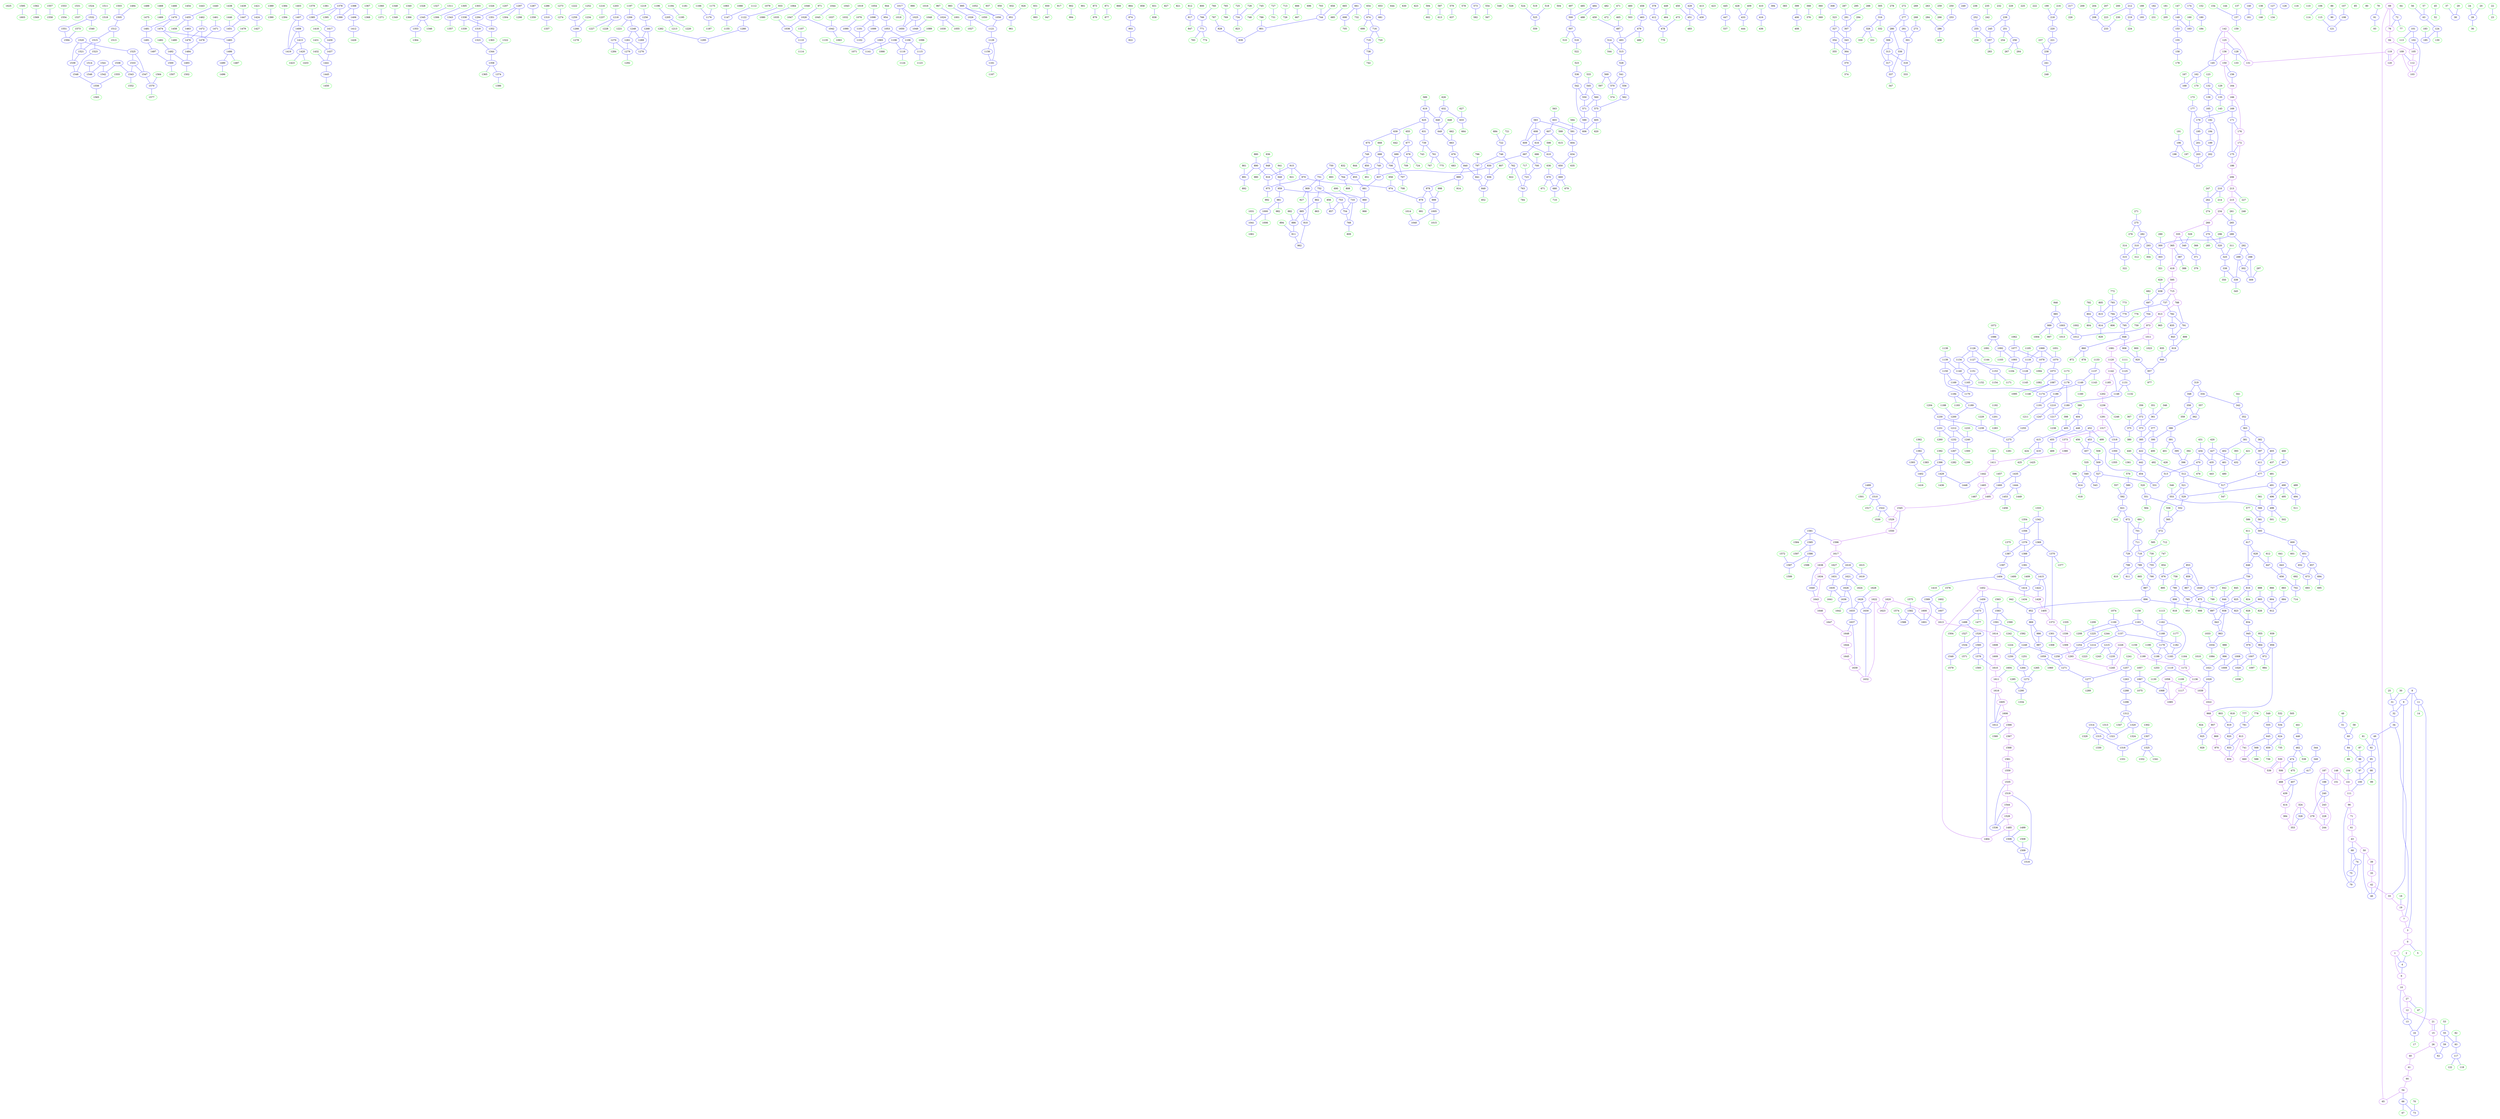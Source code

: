 digraph{
subgraph cluster_0 {
color = white
X79Y336I0 [label="0", pos="79,336!", color="purple"]
X80Y301I0 [label="1", pos="80,301!", color="purple"]
X80Y319I0 [label="2", pos="80,319!", color="green"]
X80Y347I0 [label="3", pos="80,347!", color="purple"]
X83Y303I0 [label="4", pos="83,303!", color="blue"]
X83Y321I0 [label="5", pos="83,321!", color="green"]
X86Y299I0 [label="6", pos="86,299!", color="purple"]
X87Y354I0 [label="7", pos="87,354!", color="purple"]
X88Y332I0 [label="8", pos="88,332!", color="blue"]
X88Y353I0 [label="9", pos="88,353!", color="blue"]
X91Y294I0 [label="10", pos="91,294!", color="purple"]
X91Y313I0 [label="11", pos="91,313!", color="blue"]
X92Y293I0 [label="12", pos="92,293!", color="purple"]
X92Y294I0 [label="13", pos="92,294!", color="blue"]
X92Y315I0 [label="14", pos="92,315!", color="green"]
X95Y286I0 [label="15", pos="95,286!", color="purple"]
X95Y301I0 [label="16", pos="95,301!", color="blue"]
X96Y304I0 [label="17", pos="96,304!", color="green"]
X96Y339I0 [label="18", pos="96,339!", color="green"]
X96Y351I0 [label="19", pos="96,351!", color="purple"]
X97Y327I0 [label="20", pos="97,327!", color="green"]
X98Y291I0 [label="21", pos="98,291!", color="purple"]
X98Y350I0 [label="22", pos="98,350!", color="green"]
X98Y351I0 [label="23", pos="98,351!", color="green"]
X101Y303I0 [label="24", pos="101,303!", color="green"]
X101Y352I0 [label="25", pos="101,352!", color="green"]
X102Y284I0 [label="26", pos="102,284!", color="purple"]
X102Y291I0 [label="27", pos="102,291!", color="purple"]
X102Y307I0 [label="28", pos="102,307!", color="blue"]
X102Y338I0 [label="29", pos="102,338!", color="green"]
X102Y347I0 [label="30", pos="102,347!", color="green"]
X102Y351I0 [label="31", pos="102,351!", color="blue"]
X102Y359I0 [label="32", pos="102,359!", color="blue"]
X102Y363I0 [label="33", pos="102,363!", color="purple"]
X103Y361I0 [label="34", pos="103,361!", color="blue"]
X103Y370I0 [label="35", pos="103,370!", color="purple"]
X104Y308I0 [label="36", pos="104,308!", color="green"]
X104Y319I0 [label="37", pos="104,319!", color="green"]
X104Y330I0 [label="38", pos="104,330!", color="blue"]
X104Y370I0 [label="39", pos="104,370!", color="purple"]
X105Y280I0 [label="40", pos="105,280!", color="purple"]
X106Y279I0 [label="41", pos="106,279!", color="purple"]
X106Y368I0 [label="42", pos="106,368!", color="purple"]
X108Y377I0 [label="43", pos="108,377!", color="purple"]
X109Y272I0 [label="44", pos="109,272!", color="purple"]
X109Y309I0 [label="45", pos="109,309!", color="green"]
X109Y368I0 [label="46", pos="109,368!", color="blue"]
X110Y304I0 [label="47", pos="110,304!", color="green"]
X110Y357I0 [label="48", pos="110,357!", color="green"]
X110Y367I0 [label="49", pos="110,367!", color="blue"]
X110Y371I0 [label="50", pos="110,371!", color="purple"]
X111Y355I0 [label="51", pos="111,355!", color="blue"]
X112Y330I0 [label="52", pos="112,330!", color="green"]
X114Y331I0 [label="53", pos="114,331!", color="green"]
X115Y266I0 [label="54", pos="115,266!", color="purple"]
X115Y329I0 [label="55", pos="115,329!", color="blue"]
X115Y339I0 [label="56", pos="115,339!", color="green"]
X116Y346I0 [label="57", pos="116,346!", color="green"]
X116Y363I0 [label="58", pos="116,363!", color="green"]
X117Y322I0 [label="59", pos="117,322!", color="blue"]
X117Y361I0 [label="60", pos="117,361!", color="blue"]
X117Y386I0 [label="61", pos="117,386!", color="purple"]
X118Y314I0 [label="62", pos="118,314!", color="blue"]
X119Y345I0 [label="63", pos="119,345!", color="blue"]
X119Y352I0 [label="64", pos="119,352!", color="green"]
X120Y256I0 [label="65", pos="120,256!", color="purple"]
X120Y280I0 [label="66", pos="120,280!", color="blue"]
X121Y280I0 [label="67", pos="121,280!", color="green"]
X121Y381I0 [label="68", pos="121,381!", color="blue"]
X122Y242I0 [label="69", pos="122,242!", color="purple"]
X122Y290I0 [label="70", pos="122,290!", color="green"]
X123Y389I0 [label="71", pos="123,389!", color="purple"]
X124Y246I0 [label="72", pos="124,246!", color="blue"]
X124Y290I0 [label="73", pos="124,290!", color="blue"]
X124Y381I0 [label="74", pos="124,381!", color="blue"]
X125Y383I0 [label="75", pos="125,383!", color="blue"]
X126Y236I0 [label="76", pos="126,236!", color="purple"]
X126Y262I0 [label="77", pos="126,262!", color="green"]
X126Y310I0 [label="78", pos="126,310!", color="green"]
X126Y383I0 [label="79", pos="126,383!", color="blue"]
X127Y305I0 [label="80", pos="127,305!", color="green"]
X128Y372I0 [label="81", pos="128,372!", color="green"]
X129Y338I0 [label="82", pos="129,338!", color="green"]
X129Y342I0 [label="83", pos="129,342!", color="blue"]
X129Y369I0 [label="84", pos="129,369!", color="blue"]
X130Y264I0 [label="85", pos="130,264!", color="green"]
X130Y291I0 [label="86", pos="130,291!", color="green"]
X130Y367I0 [label="87", pos="130,367!", color="green"]
X130Y368I0 [label="88", pos="130,368!", color="blue"]
X130Y371I0 [label="89", pos="130,371!", color="green"]
X131Y289I0 [label="90", pos="131,289!", color="blue"]
X131Y315I0 [label="91", pos="131,315!", color="blue"]
X131Y376I0 [label="92", pos="131,376!", color="blue"]
X134Y315I0 [label="93", pos="134,315!", color="green"]
X135Y227I0 [label="94", pos="135,227!", color="purple"]
X139Y381I0 [label="95", pos="139,381!", color="blue"]
X139Y389I0 [label="96", pos="139,389!", color="purple"]
X140Y380I0 [label="97", pos="140,380!", color="blue"]
X140Y382I0 [label="98", pos="140,382!", color="blue"]
X140Y384I0 [label="99", pos="140,384!", color="green"]
X141Y381I0 [label="100", pos="141,381!", color="blue"]
X143Y223I0 [label="101", pos="143,223!", color="blue"]
X144Y184I0 [label="102", pos="144,184!", color="blue"]
X145Y177I0 [label="103", pos="145,177!", color="purple"]
X145Y378I0 [label="104", pos="145,378!", color="green"]
X146Y184I0 [label="105", pos="146,184!", color="purple"]
X146Y245I0 [label="106", pos="146,245!", color="green"]
X146Y317I0 [label="107", pos="146,317!", color="green"]
X147Y315I0 [label="108", pos="147,315!", color="blue"]
X148Y174I0 [label="109", pos="148,174!", color="purple"]
X148Y303I0 [label="110", pos="148,303!", color="green"]
X149Y389I0 [label="111", pos="149,389!", color="purple"]
X150Y183I0 [label="112", pos="150,183!", color="purple"]
X150Y187I0 [label="113", pos="150,187!", color="green"]
X150Y260I0 [label="114", pos="150,260!", color="green"]
X150Y312I0 [label="115", pos="150,312!", color="green"]
X152Y266I0 [label="116", pos="152,266!", color="green"]
X152Y360I0 [label="117", pos="152,360!", color="blue"]
X152Y361I0 [label="118", pos="152,361!", color="green"]
X153Y167I0 [label="119", pos="153,167!", color="purple"]
X153Y168I0 [label="120", pos="153,168!", color="purple"]
X153Y319I0 [label="121", pos="153,319!", color="blue"]
X153Y360I0 [label="122", pos="153,360!", color="green"]
X154Y187I0 [label="123", pos="154,187!", color="green"]
X154Y371I0 [label="124", pos="154,371!", color="blue"]
X155Y137I0 [label="125", pos="155,137!", color="purple"]
X155Y247I0 [label="126", pos="155,247!", color="blue"]
X155Y306I0 [label="127", pos="155,306!", color="blue"]
X156Y144I0 [label="128", pos="156,144!", color="blue"]
X156Y170I0 [label="129", pos="156,170!", color="green"]
X156Y376I0 [label="130", pos="156,376!", color="green"]
X157Y144I0 [label="131", pos="157,144!", color="purple"]
X157Y181I0 [label="132", pos="157,181!", color="blue"]
X158Y164I0 [label="133", pos="158,164!", color="green"]
X158Y306I0 [label="134", pos="158,306!", color="green"]
X159Y175I0 [label="135", pos="159,175!", color="blue"]
X160Y132I0 [label="136", pos="160,132!", color="purple"]
X160Y149I0 [label="137", pos="160,149!", color="green"]
X160Y169I0 [label="138", pos="160,169!", color="green"]
X160Y184I0 [label="139", pos="160,184!", color="blue"]
X161Y363I0 [label="140", pos="161,363!", color="blue"]
X161Y391I0 [label="141", pos="161,391!", color="purple"]
X162Y143I0 [label="142", pos="162,143!", color="purple"]
X162Y174I0 [label="143", pos="162,174!", color="green"]
X162Y228I0 [label="144", pos="162,228!", color="green"]
X163Y141I0 [label="145", pos="163,141!", color="blue"]
X164Y166I0 [label="146", pos="164,166!", color="green"]
X164Y220I0 [label="147", pos="164,220!", color="green"]
X164Y392I0 [label="148", pos="164,392!", color="purple"]
X165Y218I0 [label="149", pos="165,218!", color="blue"]
X166Y126I0 [label="150", pos="166,126!", color="purple"]
X166Y394I0 [label="151", pos="166,394!", color="purple"]
X167Y169I0 [label="152", pos="167,169!", color="green"]
X167Y219I0 [label="153", pos="167,219!", color="blue"]
X168Y164I0 [label="154", pos="168,164!", color="green"]
X168Y232I0 [label="155", pos="168,232!", color="blue"]
X169Y129I0 [label="156", pos="169,129!", color="blue"]
X169Y161I0 [label="157", pos="169,161!", color="blue"]
X169Y232I0 [label="158", pos="169,232!", color="blue"]
X170Y163I0 [label="159", pos="170,163!", color="green"]
X170Y190I0 [label="160", pos="170,190!", color="green"]
X170Y370I0 [label="161", pos="170,370!", color="blue"]
X171Y151I0 [label="162", pos="171,151!", color="blue"]
X171Y193I0 [label="163", pos="171,193!", color="blue"]
X172Y130I0 [label="164", pos="172,130!", color="purple"]
X173Y175I0 [label="165", pos="173,175!", color="blue"]
X174Y120I0 [label="166", pos="174,120!", color="purple"]
X174Y145I0 [label="167", pos="174,145!", color="green"]
X174Y149I0 [label="168", pos="174,149!", color="blue"]
X176Y121I0 [label="169", pos="176,121!", color="blue"]
X176Y160I0 [label="170", pos="176,160!", color="green"]
X178Y119I0 [label="171", pos="178,119!", color="blue"]
X179Y115I0 [label="172", pos="179,115!", color="purple"]
X179Y136I0 [label="173", pos="179,136!", color="green"]
X179Y207I0 [label="174", pos="179,207!", color="blue"]
X180Y116I0 [label="175", pos="180,116!", color="blue"]
X180Y122I0 [label="176", pos="180,122!", color="purple"]
X180Y136I0 [label="177", pos="180,136!", color="blue"]
X180Y268I0 [label="178", pos="180,268!", color="green"]
X181Y130I0 [label="179", pos="181,130!", color="blue"]
X182Y210I0 [label="180", pos="182,210!", color="blue"]
X182Y273I0 [label="181", pos="182,273!", color="green"]
X182Y363I0 [label="182", pos="182,363!", color="blue"]
X182Y391I0 [label="183", pos="182,391!", color="green"]
X183Y210I0 [label="184", pos="183,210!", color="green"]
X183Y389I0 [label="185", pos="183,389!", color="blue"]
X184Y118I0 [label="186", pos="184,118!", color="purple"]
X184Y399I0 [label="187", pos="184,399!", color="purple"]
X185Y397I0 [label="188", pos="185,397!", color="blue"]
X186Y273I0 [label="189", pos="186,273!", color="green"]
X187Y118I0 [label="190", pos="187,118!", color="green"]
X187Y148I0 [label="191", pos="187,148!", color="green"]
X187Y172I0 [label="192", pos="187,172!", color="blue"]
X187Y271I0 [label="193", pos="187,271!", color="blue"]
X188Y173I0 [label="194", pos="188,173!", color="blue"]
X189Y134I0 [label="195", pos="189,134!", color="blue"]
X189Y150I0 [label="196", pos="189,150!", color="blue"]
X190Y147I0 [label="197", pos="190,147!", color="green"]
X190Y157I0 [label="198", pos="190,157!", color="blue"]
X190Y175I0 [label="199", pos="190,175!", color="blue"]
X190Y248I0 [label="200", pos="190,248!", color="green"]
X191Y137I0 [label="201", pos="191,137!", color="blue"]
X191Y168I0 [label="202", pos="191,168!", color="blue"]
X192Y143I0 [label="203", pos="192,143!", color="blue"]
X192Y255I0 [label="204", pos="192,255!", color="green"]
X192Y290I0 [label="205", pos="192,290!", color="green"]
X194Y102I0 [label="206", pos="194,102!", color="purple"]
X194Y250I0 [label="207", pos="194,250!", color="green"]
X194Y259I0 [label="208", pos="194,259!", color="blue"]
X194Y276I0 [label="209", pos="194,276!", color="green"]
X195Y112I0 [label="210", pos="195,112!", color="blue"]
X195Y163I0 [label="211", pos="195,163!", color="blue"]
X195Y193I0 [label="212", pos="195,193!", color="blue"]
X196Y98I0 [label="213", pos="196,98!", color="purple"]
X196Y118I0 [label="214", pos="196,118!", color="green"]
X197Y79I0 [label="215", pos="197,79!", color="purple"]
X197Y132I0 [label="216", pos="197,132!", color="green"]
X197Y292I0 [label="217", pos="197,292!", color="blue"]
X198Y132I0 [label="218", pos="198,132!", color="blue"]
X198Y197I0 [label="219", pos="198,197!", color="blue"]
X200Y136I0 [label="220", pos="200,136!", color="blue"]
X200Y138I0 [label="221", pos="200,138!", color="blue"]
X200Y169I0 [label="222", pos="200,169!", color="green"]
X200Y186I0 [label="223", pos="200,186!", color="green"]
X200Y196I0 [label="224", pos="200,196!", color="green"]
X200Y280I0 [label="225", pos="200,280!", color="green"]
X200Y292I0 [label="226", pos="200,292!", color="green"]
X201Y102I0 [label="227", pos="201,102!", color="green"]
X201Y417I0 [label="228", pos="201,417!", color="purple"]
X202Y192I0 [label="229", pos="202,192!", color="green"]
X202Y279I0 [label="230", pos="202,279!", color="green"]
X202Y374I0 [label="231", pos="202,374!", color="green"]
X203Y181I0 [label="232", pos="203,181!", color="green"]
X203Y277I0 [label="233", pos="203,277!", color="blue"]
X204Y73I0 [label="234", pos="204,73!", color="purple"]
X204Y184I0 [label="235", pos="204,184!", color="green"]
X204Y296I0 [label="236", pos="204,296!", color="green"]
X205Y143I0 [label="237", pos="205,143!", color="green"]
X205Y145I0 [label="238", pos="205,145!", color="blue"]
X205Y192I0 [label="239", pos="205,192!", color="blue"]
X205Y412I0 [label="240", pos="205,412!", color="blue"]
X206Y146I0 [label="241", pos="206,146!", color="blue"]
X206Y182I0 [label="242", pos="206,182!", color="green"]
X206Y414I0 [label="243", pos="206,414!", color="purple"]
X206Y420I0 [label="244", pos="206,420!", color="purple"]
X207Y194I0 [label="245", pos="207,194!", color="blue"]
X208Y103I0 [label="246", pos="208,103!", color="green"]
X208Y109I0 [label="247", pos="208,109!", color="green"]
X208Y133I0 [label="248", pos="208,133!", color="green"]
X208Y237I0 [label="249", pos="208,237!", color="blue"]
X208Y339I0 [label="250", pos="208,339!", color="green"]
X209Y187I0 [label="251", pos="209,187!", color="blue"]
X209Y207I0 [label="252", pos="209,207!", color="blue"]
X209Y337I0 [label="253", pos="209,337!", color="blue"]
X210Y189I0 [label="254", pos="210,189!", color="green"]
X211Y199I0 [label="255", pos="211,199!", color="blue"]
X212Y184I0 [label="256", pos="212,184!", color="blue"]
X212Y195I0 [label="257", pos="212,195!", color="blue"]
X212Y201I0 [label="258", pos="212,201!", color="green"]
X212Y398I0 [label="259", pos="212,398!", color="green"]
X214Y68I0 [label="260", pos="214,68!", color="purple"]
X214Y105I0 [label="261", pos="214,105!", color="green"]
X214Y129I0 [label="262", pos="214,129!", color="blue"]
X214Y160I0 [label="263", pos="214,160!", color="green"]
X214Y176I0 [label="264", pos="214,176!", color="green"]
X215Y98I0 [label="265", pos="215,98!", color="blue"]
X215Y141I0 [label="266", pos="215,141!", color="green"]
X215Y182I0 [label="267", pos="215,182!", color="green"]
X216Y220I0 [label="268", pos="216,220!", color="green"]
X216Y400I0 [label="269", pos="216,400!", color="green"]
X217Y72I0 [label="270", pos="217,72!", color="blue"]
X217Y176I0 [label="271", pos="217,176!", color="green"]
X217Y202I0 [label="272", pos="217,202!", color="green"]
X217Y223I0 [label="273", pos="217,223!", color="blue"]
X218Y139I0 [label="274", pos="218,139!", color="green"]
X218Y176I0 [label="275", pos="218,176!", color="blue"]
X218Y179I0 [label="276", pos="218,179!", color="green"]
X218Y202I0 [label="277", pos="218,202!", color="blue"]
X218Y298I0 [label="278", pos="218,298!", color="green"]
X218Y420I0 [label="279", pos="218,420!", color="purple"]
X219Y201I0 [label="280", pos="219,201!", color="blue"]
X219Y205I0 [label="281", pos="219,205!", color="blue"]
X220Y170I0 [label="282", pos="220,170!", color="blue"]
X220Y184I0 [label="283", pos="220,184!", color="green"]
X220Y349I0 [label="284", pos="220,349!", color="green"]
X221Y90I0 [label="285", pos="221,90!", color="green"]
X221Y347I0 [label="286", pos="221,347!", color="blue"]
X222Y221I0 [label="287", pos="222,221!", color="green"]
X222Y253I0 [label="288", pos="222,253!", color="green"]
X223Y109I0 [label="289", pos="223,109!", color="blue"]
X223Y128I0 [label="290", pos="223,128!", color="green"]
X223Y246I0 [label="291", pos="223,246!", color="blue"]
X224Y110I0 [label="292", pos="224,110!", color="blue"]
X224Y148I0 [label="293", pos="224,148!", color="blue"]
X224Y256I0 [label="294", pos="224,256!", color="green"]
X224Y268I0 [label="295", pos="224,268!", color="green"]
X225Y88I0 [label="296", pos="225,88!", color="green"]
X225Y99I0 [label="297", pos="225,99!", color="green"]
X225Y109I0 [label="298", pos="225,109!", color="blue"]
X225Y111I0 [label="299", pos="225,111!", color="blue"]
X225Y128I0 [label="300", pos="225,128!", color="blue"]
X225Y203I0 [label="301", pos="225,203!", color="blue"]
X226Y110I0 [label="302", pos="226,110!", color="blue"]
X226Y129I0 [label="303", pos="226,129!", color="blue"]
X226Y148I0 [label="304", pos="226,148!", color="green"]
X226Y183I0 [label="305", pos="226,183!", color="green"]
X226Y195I0 [label="306", pos="226,195!", color="blue"]
X226Y256I0 [label="307", pos="226,256!", color="blue"]
X226Y299I0 [label="308", pos="226,299!", color="blue"]
X227Y105I0 [label="309", pos="227,105!", color="blue"]
X227Y161I0 [label="310", pos="227,161!", color="blue"]
X228Y95I0 [label="311", pos="228,95!", color="green"]
X228Y163I0 [label="312", pos="228,163!", color="green"]
X228Y196I0 [label="313", pos="228,196!", color="blue"]
X229Y140I0 [label="314", pos="229,140!", color="green"]
X229Y159I0 [label="315", pos="229,159!", color="blue"]
X229Y179I0 [label="316", pos="229,179!", color="blue"]
X229Y195I0 [label="317", pos="229,195!", color="blue"]
X229Y200I0 [label="318", pos="229,200!", color="blue"]
X229Y221I0 [label="319", pos="229,221!", color="blue"]
X230Y90I0 [label="320", pos="230,90!", color="blue"]
X230Y131I0 [label="321", pos="230,131!", color="green"]
X230Y161I0 [label="322", pos="230,161!", color="green"]
X230Y275I0 [label="323", pos="230,275!", color="green"]
X230Y420I0 [label="324", pos="230,420!", color="purple"]
X231Y92I0 [label="325", pos="231,92!", color="blue"]
X231Y173I0 [label="326", pos="231,173!", color="blue"]
X231Y276I0 [label="327", pos="231,276!", color="blue"]
X231Y417I0 [label="328", pos="231,417!", color="blue"]
X232Y80I0 [label="329", pos="232,80!", color="green"]
X232Y163I0 [label="330", pos="232,163!", color="green"]
X232Y175I0 [label="331", pos="232,175!", color="green"]
X232Y180I0 [label="332", pos="232,180!", color="green"]
X232Y200I0 [label="333", pos="232,200!", color="green"]
X232Y249I0 [label="334", pos="232,249!", color="blue"]
X233Y78I0 [label="335", pos="233,78!", color="purple"]
X233Y186I0 [label="336", pos="233,186!", color="blue"]
X233Y190I0 [label="337", pos="233,190!", color="blue"]
X234Y98I0 [label="338", pos="234,98!", color="blue"]
X234Y121I0 [label="339", pos="234,121!", color="blue"]
X235Y80I0 [label="340", pos="235,80!", color="blue"]
X235Y223I0 [label="341", pos="235,223!", color="green"]
X235Y247I0 [label="342", pos="235,247!", color="blue"]
X235Y274I0 [label="343", pos="235,274!", color="blue"]
X235Y392I0 [label="344", pos="235,392!", color="blue"]
X236Y136I0 [label="345", pos="236,136!", color="green"]
X236Y158I0 [label="346", pos="236,158!", color="green"]
X236Y190I0 [label="347", pos="236,190!", color="green"]
X236Y204I0 [label="348", pos="236,204!", color="blue"]
X237Y393I0 [label="349", pos="237,393!", color="blue"]
X238Y100I0 [label="350", pos="238,100!", color="green"]
X238Y139I0 [label="351", pos="238,139!", color="green"]
X238Y250I0 [label="352", pos="238,250!", color="blue"]
X238Y420I0 [label="353", pos="238,420!", color="purple"]
X239Y285I0 [label="354", pos="239,285!", color="blue"]
X239Y287I0 [label="355", pos="239,287!", color="green"]
X240Y136I0 [label="356", pos="240,136!", color="green"]
X240Y187I0 [label="357", pos="240,187!", color="green"]
X240Y198I0 [label="358", pos="240,198!", color="blue"]
X240Y199I0 [label="359", pos="240,199!", color="green"]
X240Y219I0 [label="360", pos="240,219!", color="green"]
X241Y146I0 [label="361", pos="241,146!", color="blue"]
X241Y185I0 [label="362", pos="241,185!", color="blue"]
X241Y259I0 [label="363", pos="241,259!", color="blue"]
X241Y285I0 [label="364", pos="241,285!", color="blue"]
X242Y78I0 [label="365", pos="242,78!", color="purple"]
X242Y91I0 [label="366", pos="242,91!", color="green"]
X242Y99I0 [label="367", pos="242,99!", color="green"]
X242Y204I0 [label="368", pos="242,204!", color="green"]
X242Y211I0 [label="369", pos="242,211!", color="green"]
X242Y286I0 [label="370", pos="242,286!", color="blue"]
X243Y87I0 [label="371", pos="243,87!", color="blue"]
X243Y133I0 [label="372", pos="243,133!", color="blue"]
X243Y144I0 [label="373", pos="243,144!", color="blue"]
X243Y286I0 [label="374", pos="243,286!", color="green"]
X244Y114I0 [label="375", pos="244,114!", color="blue"]
X244Y201I0 [label="376", pos="244,201!", color="green"]
X245Y159I0 [label="377", pos="245,159!", color="blue"]
X245Y305I0 [label="378", pos="245,305!", color="blue"]
X246Y86I0 [label="379", pos="246,86!", color="green"]
X246Y114I0 [label="380", pos="246,114!", color="green"]
X246Y263I0 [label="381", pos="246,263!", color="blue"]
X246Y271I0 [label="382", pos="246,271!", color="blue"]
X246Y374I0 [label="383", pos="246,374!", color="green"]
X246Y420I0 [label="384", pos="246,420!", color="purple"]
X247Y152I0 [label="385", pos="247,152!", color="blue"]
X247Y177I0 [label="386", pos="247,177!", color="blue"]
X248Y83I0 [label="387", pos="248,83!", color="blue"]
X248Y86I0 [label="388", pos="248,86!", color="green"]
X248Y88I0 [label="389", pos="248,88!", color="green"]
X248Y164I0 [label="390", pos="248,164!", color="blue"]
X248Y178I0 [label="391", pos="248,178!", color="blue"]
X248Y191I0 [label="392", pos="248,191!", color="green"]
X248Y202I0 [label="393", pos="248,202!", color="green"]
X248Y282I0 [label="394", pos="248,282!", color="blue"]
X249Y182I0 [label="395", pos="249,182!", color="blue"]
X249Y184I0 [label="396", pos="249,184!", color="blue"]
X249Y269I0 [label="397", pos="249,269!", color="blue"]
X250Y99I0 [label="398", pos="250,99!", color="green"]
X250Y137I0 [label="399", pos="250,137!", color="green"]
X250Y164I0 [label="400", pos="250,164!", color="green"]
X250Y177I0 [label="401", pos="250,177!", color="green"]
X250Y259I0 [label="402", pos="250,259!", color="blue"]
X250Y275I0 [label="403", pos="250,275!", color="blue"]
X251Y93I0 [label="404", pos="251,93!", color="blue"]
X251Y97I0 [label="405", pos="251,97!", color="blue"]
X251Y133I0 [label="406", pos="251,133!", color="blue"]
X251Y412I0 [label="407", pos="251,412!", color="blue"]
X252Y136I0 [label="408", pos="252,136!", color="green"]
X252Y200I0 [label="409", pos="252,200!", color="green"]
X252Y202I0 [label="410", pos="252,202!", color="green"]
X252Y273I0 [label="411", pos="252,273!", color="blue"]
X252Y316I0 [label="412", pos="252,316!", color="blue"]
X252Y378I0 [label="413", pos="252,378!", color="green"]
X252Y420I0 [label="414", pos="252,420!", color="purple"]
X253Y100I0 [label="415", pos="253,100!", color="blue"]
X253Y205I0 [label="416", pos="253,205!", color="blue"]
X253Y402I0 [label="417", pos="253,402!", color="blue"]
X254Y80I0 [label="418", pos="254,80!", color="purple"]
X254Y103I0 [label="419", pos="254,103!", color="blue"]
X254Y169I0 [label="420", pos="254,169!", color="green"]
X254Y188I0 [label="421", pos="254,188!", color="green"]
X255Y143I0 [label="422", pos="255,143!", color="blue"]
X255Y310I0 [label="423", pos="255,310!", color="green"]
X256Y100I0 [label="424", pos="256,100!", color="green"]
X256Y104I0 [label="425", pos="256,104!", color="green"]
X256Y145I0 [label="426", pos="256,145!", color="green"]
X256Y167I0 [label="427", pos="256,167!", color="blue"]
X256Y201I0 [label="428", pos="256,201!", color="green"]
X256Y375I0 [label="429", pos="256,375!", color="blue"]
X256Y378I0 [label="430", pos="256,378!", color="blue"]
X257Y152I0 [label="431", pos="257,152!", color="green"]
X257Y188I0 [label="432", pos="257,188!", color="blue"]
X257Y199I0 [label="433", pos="257,199!", color="blue"]
X258Y152I0 [label="434", pos="258,152!", color="blue"]
X258Y163I0 [label="435", pos="258,163!", color="blue"]
X258Y203I0 [label="436", pos="258,203!", color="green"]
X258Y284I0 [label="437", pos="258,284!", color="green"]
X258Y370I0 [label="438", pos="258,370!", color="green"]
X258Y418I0 [label="439", pos="258,418!", color="purple"]
X259Y118I0 [label="440", pos="259,118!", color="green"]
X259Y396I0 [label="441", pos="259,396!", color="green"]
X260Y118I0 [label="442", pos="260,118!", color="blue"]
X260Y162I0 [label="443", pos="260,162!", color="green"]
X260Y196I0 [label="444", pos="260,196!", color="green"]
X260Y339I0 [label="445", pos="260,339!", color="green"]
X260Y395I0 [label="446", pos="260,395!", color="blue"]
X261Y337I0 [label="447", pos="261,337!", color="blue"]
X262Y85I0 [label="448", pos="262,85!", color="blue"]
X262Y188I0 [label="449", pos="262,188!", color="green"]
X262Y373I0 [label="450", pos="262,373!", color="green"]
X262Y374I0 [label="451", pos="262,374!", color="blue"]
X263Y97I0 [label="452", pos="263,97!", color="blue"]
X263Y105I0 [label="453", pos="263,105!", color="blue"]
X263Y111I0 [label="454", pos="263,111!", color="blue"]
X264Y89I0 [label="455", pos="264,89!", color="blue"]
X264Y101I0 [label="456", pos="264,101!", color="green"]
X264Y104I0 [label="457", pos="264,104!", color="blue"]
X264Y170I0 [label="458", pos="264,170!", color="green"]
X264Y203I0 [label="459", pos="264,203!", color="green"]
X264Y289I0 [label="460", pos="264,289!", color="green"]
X265Y209I0 [label="461", pos="265,209!", color="blue"]
X265Y401I0 [label="462", pos="265,401!", color="blue"]
X266Y164I0 [label="463", pos="266,164!", color="blue"]
X266Y178I0 [label="464", pos="266,178!", color="green"]
X266Y194I0 [label="465", pos="266,194!", color="green"]
X266Y279I0 [label="466", pos="266,279!", color="green"]
X267Y277I0 [label="467", pos="267,277!", color="blue"]
X267Y417I0 [label="468", pos="267,417!", color="purple"]
X268Y88I0 [label="469", pos="268,88!", color="green"]
X268Y124I0 [label="470", pos="268,124!", color="blue"]
X268Y214I0 [label="471", pos="268,214!", color="green"]
X268Y215I0 [label="472", pos="268,215!", color="green"]
X268Y329I0 [label="473", pos="268,329!", color="green"]
X268Y408I0 [label="474", pos="268,408!", color="blue"]
X268Y411I0 [label="475", pos="268,411!", color="green"]
X269Y124I0 [label="476", pos="269,124!", color="green"]
X269Y285I0 [label="477", pos="269,285!", color="blue"]
X269Y327I0 [label="478", pos="269,327!", color="blue"]
X270Y168I0 [label="479", pos="270,168!", color="blue"]
X270Y206I0 [label="480", pos="270,206!", color="green"]
X270Y250I0 [label="481", pos="270,250!", color="green"]
X270Y258I0 [label="482", pos="270,258!", color="green"]
X270Y378I0 [label="483", pos="270,378!", color="green"]
X271Y221I0 [label="484", pos="271,221!", color="blue"]
X271Y276I0 [label="485", pos="271,276!", color="green"]
X272Y164I0 [label="486", pos="272,164!", color="green"]
X272Y189I0 [label="487", pos="272,189!", color="blue"]
X272Y224I0 [label="488", pos="272,224!", color="green"]
X272Y226I0 [label="489", pos="272,226!", color="green"]
X272Y233I0 [label="490", pos="272,233!", color="blue"]
X272Y250I0 [label="491", pos="272,250!", color="blue"]
X272Y272I0 [label="492", pos="272,272!", color="green"]
X273Y187I0 [label="493", pos="273,187!", color="blue"]
X273Y229I0 [label="494", pos="273,229!", color="blue"]
X273Y234I0 [label="495", pos="273,234!", color="green"]
X273Y249I0 [label="496", pos="273,249!", color="blue"]
X275Y210I0 [label="497", pos="275,210!", color="green"]
X275Y247I0 [label="498", pos="275,247!", color="blue"]
X276Y88I0 [label="499", pos="276,88!", color="green"]
X276Y211I0 [label="500", pos="276,211!", color="blue"]
X276Y239I0 [label="501", pos="276,239!", color="green"]
X276Y249I0 [label="502", pos="276,249!", color="green"]
X276Y298I0 [label="503", pos="276,298!", color="green"]
X276Y304I0 [label="504", pos="276,304!", color="green"]
X276Y380I0 [label="505", pos="276,380!", color="green"]
X276Y414I0 [label="506", pos="276,414!", color="purple"]
X277Y211I0 [label="507", pos="277,211!", color="blue"]
X278Y94I0 [label="508", pos="278,94!", color="green"]
X278Y96I0 [label="509", pos="278,96!", color="blue"]
X278Y213I0 [label="510", pos="278,213!", color="green"]
X278Y224I0 [label="511", pos="278,224!", color="green"]
X278Y280I0 [label="512", pos="278,280!", color="blue"]
X279Y115I0 [label="513", pos="279,115!", color="blue"]
X279Y160I0 [label="514", pos="279,160!", color="blue"]
X279Y173I0 [label="515", pos="279,173!", color="blue"]
X279Y207I0 [label="516", pos="279,207!", color="blue"]
X280Y292I0 [label="517", pos="280,292!", color="blue"]
X280Y299I0 [label="518", pos="280,299!", color="green"]
X280Y306I0 [label="519", pos="280,306!", color="green"]
X281Y252I0 [label="520", pos="281,252!", color="green"]
X281Y279I0 [label="521", pos="281,279!", color="blue"]
X282Y208I0 [label="522", pos="282,208!", color="green"]
X282Y218I0 [label="523", pos="282,218!", color="green"]
X282Y299I0 [label="524", pos="282,299!", color="green"]
X282Y300I0 [label="525", pos="282,300!", color="blue"]
X282Y378I0 [label="526", pos="282,378!", color="green"]
X283Y98I0 [label="527", pos="283,98!", color="blue"]
X283Y173I0 [label="528", pos="283,173!", color="blue"]
X283Y273I0 [label="529", pos="283,273!", color="blue"]
X283Y416I0 [label="530", pos="283,416!", color="purple"]
X284Y102I0 [label="531", pos="284,102!", color="blue"]
X284Y387I0 [label="532", pos="284,387!", color="green"]
X285Y202I0 [label="533", pos="285,202!", color="green"]
X285Y385I0 [label="534", pos="285,385!", color="blue"]
X286Y90I0 [label="535", pos="286,90!", color="green"]
X286Y216I0 [label="536", pos="286,216!", color="blue"]
X286Y355I0 [label="537", pos="286,355!", color="green"]
X286Y410I0 [label="538", pos="286,410!", color="green"]
X286Y417I0 [label="539", pos="286,417!", color="purple"]
X287Y94I0 [label="540", pos="287,94!", color="blue"]
X287Y170I0 [label="541", pos="287,170!", color="blue"]
X287Y213I0 [label="542", pos="287,213!", color="blue"]
X288Y97I0 [label="543", pos="288,97!", color="blue"]
X288Y118I0 [label="544", pos="288,118!", color="green"]
X288Y198I0 [label="545", pos="288,198!", color="blue"]
X288Y293I0 [label="546", pos="288,293!", color="green"]
X288Y298I0 [label="547", pos="288,298!", color="green"]
X288Y368I0 [label="548", pos="288,368!", color="green"]
X288Y397I0 [label="549", pos="288,397!", color="green"]
X289Y199I0 [label="550", pos="289,199!", color="blue"]
X289Y269I0 [label="551", pos="289,269!", color="blue"]
X289Y278I0 [label="552", pos="289,278!", color="blue"]
X289Y291I0 [label="553", pos="289,291!", color="blue"]
X289Y378I0 [label="554", pos="289,378!", color="green"]
X289Y395I0 [label="555", pos="289,395!", color="blue"]
X290Y174I0 [label="556", pos="290,174!", color="blue"]
X290Y260I0 [label="557", pos="290,260!", color="green"]
X290Y286I0 [label="558", pos="290,286!", color="green"]
X290Y307I0 [label="559", pos="290,307!", color="green"]
X291Y190I0 [label="560", pos="291,190!", color="blue"]
X291Y298I0 [label="561", pos="291,298!", color="green"]
X292Y179I0 [label="562", pos="292,179!", color="blue"]
X292Y218I0 [label="563", pos="292,218!", color="green"]
X292Y270I0 [label="564", pos="292,270!", color="green"]
X292Y286I0 [label="565", pos="292,286!", color="blue"]
X292Y298I0 [label="566", pos="292,298!", color="blue"]
X292Y380I0 [label="567", pos="292,380!", color="green"]
X292Y408I0 [label="568", pos="292,408!", color="blue"]
X293Y155I0 [label="569", pos="293,155!", color="blue"]
X293Y157I0 [label="570", pos="293,157!", color="blue"]
X293Y197I0 [label="571", pos="293,197!", color="blue"]
X293Y287I0 [label="572", pos="293,287!", color="blue"]
X294Y123I0 [label="573", pos="294,123!", color="blue"]
X294Y159I0 [label="574", pos="294,159!", color="green"]
X294Y182I0 [label="575", pos="294,182!", color="blue"]
X294Y259I0 [label="576", pos="294,259!", color="green"]
X294Y307I0 [label="577", pos="294,307!", color="green"]
X294Y357I0 [label="578", pos="294,357!", color="green"]
X294Y370I0 [label="579", pos="294,370!", color="green"]
X295Y257I0 [label="580", pos="295,257!", color="blue"]
X295Y305I0 [label="581", pos="295,305!", color="blue"]
X296Y122I0 [label="582", pos="296,122!", color="green"]
X296Y227I0 [label="583", pos="296,227!", color="blue"]
X296Y251I0 [label="584", pos="296,251!", color="green"]
X296Y291I0 [label="585", pos="296,291!", color="green"]
X296Y309I0 [label="586", pos="296,309!", color="green"]
X296Y385I0 [label="587", pos="296,385!", color="green"]
X296Y408I0 [label="588", pos="296,408!", color="green"]
X297Y172I0 [label="589", pos="297,172!", color="green"]
X297Y205I0 [label="590", pos="297,205!", color="blue"]
X297Y249I0 [label="591", pos="297,249!", color="blue"]
X297Y264I0 [label="592", pos="297,264!", color="blue"]
X297Y307I0 [label="593", pos="297,307!", color="blue"]
X297Y320I0 [label="594", pos="297,320!", color="green"]
X298Y80I0 [label="595", pos="298,80!", color="purple"]
X298Y120I0 [label="596", pos="298,120!", color="green"]
X298Y148I0 [label="597", pos="298,148!", color="green"]
X298Y238I0 [label="598", pos="298,238!", color="green"]
X298Y253I0 [label="599", pos="298,253!", color="green"]
X298Y308I0 [label="600", pos="298,308!", color="blue"]
X298Y309I0 [label="601", pos="298,309!", color="green"]
X298Y322I0 [label="602", pos="298,322!", color="green"]
X299Y211I0 [label="603", pos="299,211!", color="blue"]
X299Y251I0 [label="604", pos="299,251!", color="blue"]
X300Y190I0 [label="605", pos="300,190!", color="blue"]
X300Y207I0 [label="606", pos="300,207!", color="blue"]
X300Y212I0 [label="607", pos="300,212!", color="blue"]
X300Y218I0 [label="608", pos="300,218!", color="blue"]
X300Y227I0 [label="609", pos="300,227!", color="blue"]
X300Y238I0 [label="610", pos="300,238!", color="blue"]
X300Y276I0 [label="611", pos="300,276!", color="green"]
X300Y295I0 [label="612", pos="300,295!", color="green"]
X300Y384I0 [label="613", pos="300,384!", color="green"]
X301Y107I0 [label="614", pos="301,107!", color="blue"]
X301Y212I0 [label="615", pos="301,212!", color="green"]
X301Y217I0 [label="616", pos="301,217!", color="blue"]
X301Y279I0 [label="617", pos="301,279!", color="blue"]
X302Y109I0 [label="618", pos="302,109!", color="green"]
X302Y168I0 [label="619", pos="302,168!", color="blue"]
X302Y190I0 [label="620", pos="302,190!", color="green"]
X302Y269I0 [label="621", pos="302,269!", color="blue"]
X302Y273I0 [label="622", pos="302,273!", color="green"]
X302Y334I0 [label="623", pos="302,334!", color="green"]
X302Y392I0 [label="624", pos="302,392!", color="blue"]
X303Y162I0 [label="625", pos="303,162!", color="blue"]
X303Y176I0 [label="626", pos="303,176!", color="green"]
X303Y178I0 [label="627", pos="303,178!", color="green"]
X303Y287I0 [label="628", pos="303,287!", color="blue"]
X304Y87I0 [label="629", pos="304,87!", color="green"]
X304Y111I0 [label="630", pos="304,111!", color="green"]
X304Y152I0 [label="631", pos="304,152!", color="blue"]
X304Y176I0 [label="632", pos="304,176!", color="blue"]
X304Y178I0 [label="633", pos="304,178!", color="blue"]
X304Y256I0 [label="634", pos="304,256!", color="blue"]
X304Y257I0 [label="635", pos="304,257!", color="green"]
X304Y262I0 [label="636", pos="304,262!", color="green"]
X304Y375I0 [label="637", pos="304,375!", color="green"]
X305Y84I0 [label="638", pos="305,84!", color="blue"]
X305Y161I0 [label="639", pos="305,161!", color="blue"]
X305Y175I0 [label="640", pos="305,175!", color="blue"]
X305Y304I0 [label="641", pos="305,304!", color="green"]
X306Y163I0 [label="642", pos="306,163!", color="green"]
X306Y304I0 [label="643", pos="306,304!", color="blue"]
X306Y369I0 [label="644", pos="306,369!", color="green"]
X306Y405I0 [label="645", pos="306,405!", color="blue"]
X307Y284I0 [label="646", pos="307,284!", color="blue"]
X307Y298I0 [label="647", pos="307,298!", color="blue"]
X308Y170I0 [label="648", pos="308,170!", color="green"]
X308Y173I0 [label="649", pos="308,173!", color="blue"]
X308Y256I0 [label="650", pos="308,256!", color="blue"]
X308Y313I0 [label="651", pos="308,313!", color="blue"]
X308Y318I0 [label="652", pos="308,318!", color="blue"]
X308Y380I0 [label="653", pos="308,380!", color="green"]
X309Y146I0 [label="654", pos="309,146!", color="green"]
X309Y224I0 [label="655", pos="309,224!", color="green"]
X309Y300I0 [label="656", pos="309,300!", color="blue"]
X309Y312I0 [label="657", pos="309,312!", color="blue"]
X309Y373I0 [label="658", pos="309,373!", color="green"]
X309Y397I0 [label="659", pos="309,397!", color="blue"]
X309Y417I0 [label="660", pos="309,417!", color="purple"]
X310Y101I0 [label="661", pos="310,101!", color="blue"]
X310Y167I0 [label="662", pos="310,167!", color="green"]
X310Y173I0 [label="663", pos="310,173!", color="blue"]
X310Y182I0 [label="664", pos="310,182!", color="green"]
X310Y194I0 [label="665", pos="310,194!", color="green"]
X310Y201I0 [label="666", pos="310,201!", color="green"]
X310Y202I0 [label="667", pos="310,202!", color="green"]
X310Y220I0 [label="668", pos="310,220!", color="green"]
X310Y258I0 [label="669", pos="310,258!", color="blue"]
X310Y264I0 [label="670", pos="310,264!", color="blue"]
X310Y265I0 [label="671", pos="310,265!", color="green"]
X310Y271I0 [label="672", pos="310,271!", color="blue"]
X310Y309I0 [label="673", pos="310,309!", color="blue"]
X311Y144I0 [label="674", pos="311,144!", color="blue"]
X311Y159I0 [label="675", pos="311,159!", color="blue"]
X311Y174I0 [label="676", pos="311,174!", color="blue"]
X311Y230I0 [label="677", pos="311,230!", color="blue"]
X311Y241I0 [label="678", pos="311,241!", color="blue"]
X311Y258I0 [label="679", pos="311,258!", color="green"]
X311Y263I0 [label="680", pos="311,263!", color="blue"]
X311Y381I0 [label="681", pos="311,381!", color="blue"]
X312Y91I0 [label="682", pos="312,91!", color="green"]
X312Y177I0 [label="683", pos="312,177!", color="green"]
X312Y184I0 [label="684", pos="312,184!", color="green"]
X312Y190I0 [label="685", pos="312,190!", color="green"]
X312Y204I0 [label="686", pos="312,204!", color="green"]
X312Y210I0 [label="687", pos="312,210!", color="blue"]
X312Y220I0 [label="688", pos="312,220!", color="blue"]
X312Y229I0 [label="689", pos="312,229!", color="blue"]
X312Y251I0 [label="690", pos="312,251!", color="green"]
X312Y279I0 [label="691", pos="312,279!", color="green"]
X312Y305I0 [label="692", pos="312,305!", color="green"]
X312Y310I0 [label="693", pos="312,310!", color="green"]
X312Y314I0 [label="694", pos="312,314!", color="blue"]
X312Y315I0 [label="695", pos="312,315!", color="green"]
X312Y326I0 [label="696", pos="312,326!", color="green"]
X313Y89I0 [label="697", pos="313,89!", color="blue"]
X313Y119I0 [label="698", pos="313,119!", color="blue"]
X313Y144I0 [label="699", pos="313,144!", color="green"]
X313Y207I0 [label="700", pos="313,207!", color="blue"]
X313Y277I0 [label="701", pos="313,277!", color="blue"]
X313Y303I0 [label="702", pos="313,303!", color="blue"]
X313Y372I0 [label="703", pos="313,372!", color="green"]
X314Y90I0 [label="704", pos="314,90!", color="blue"]
X314Y123I0 [label="705", pos="314,123!", color="green"]
X314Y227I0 [label="706", pos="314,227!", color="blue"]
X314Y229I0 [label="707", pos="314,229!", color="blue"]
X314Y233I0 [label="708", pos="314,233!", color="green"]
X314Y240I0 [label="709", pos="314,240!", color="green"]
X314Y266I0 [label="710", pos="314,266!", color="green"]
X314Y277I0 [label="711", pos="314,277!", color="blue"]
X314Y281I0 [label="712", pos="314,281!", color="green"]
X314Y293I0 [label="713", pos="314,293!", color="green"]
X314Y306I0 [label="714", pos="314,306!", color="green"]
X315Y80I0 [label="715", pos="315,80!", color="purple"]
X315Y139I0 [label="716", pos="315,139!", color="blue"]
X315Y193I0 [label="717", pos="315,193!", color="green"]
X315Y278I0 [label="718", pos="315,278!", color="blue"]
X316Y138I0 [label="719", pos="316,138!", color="blue"]
X316Y143I0 [label="720", pos="316,143!", color="green"]
X316Y180I0 [label="721", pos="316,180!", color="green"]
X316Y184I0 [label="722", pos="316,184!", color="blue"]
X316Y204I0 [label="723", pos="316,204!", color="blue"]
X316Y249I0 [label="724", pos="316,249!", color="green"]
X316Y264I0 [label="725", pos="316,264!", color="green"]
X316Y296I0 [label="726", pos="316,296!", color="green"]
X316Y311I0 [label="727", pos="316,311!", color="green"]
X317Y266I0 [label="728", pos="317,266!", color="green"]
X317Y274I0 [label="729", pos="317,274!", color="blue"]
X317Y284I0 [label="730", pos="317,284!", color="green"]
X317Y310I0 [label="731", pos="317,310!", color="green"]
X318Y112I0 [label="732", pos="318,112!", color="green"]
X318Y256I0 [label="733", pos="318,256!", color="blue"]
X318Y266I0 [label="734", pos="318,266!", color="blue"]
X318Y392I0 [label="735", pos="318,392!", color="green"]
X318Y412I0 [label="736", pos="318,412!", color="green"]
X319Y83I0 [label="737", pos="319,83!", color="blue"]
X319Y132I0 [label="738", pos="319,132!", color="blue"]
X319Y147I0 [label="739", pos="319,147!", color="blue"]
X319Y218I0 [label="740", pos="319,218!", color="blue"]
X319Y417I0 [label="741", pos="319,417!", color="purple"]
X320Y117I0 [label="742", pos="320,117!", color="green"]
X320Y149I0 [label="743", pos="320,149!", color="green"]
X320Y377I0 [label="744", pos="320,377!", color="blue"]
X320Y396I0 [label="745", pos="320,396!", color="green"]
X321Y187I0 [label="746", pos="321,187!", color="blue"]
X321Y289I0 [label="747", pos="321,289!", color="green"]
X321Y401I0 [label="748", pos="321,401!", color="green"]
X322Y163I0 [label="749", pos="322,163!", color="blue"]
X322Y231I0 [label="750", pos="322,231!", color="blue"]
X322Y237I0 [label="751", pos="322,237!", color="blue"]
X322Y241I0 [label="752", pos="322,241!", color="blue"]
X322Y248I0 [label="753", pos="322,248!", color="blue"]
X322Y254I0 [label="754", pos="322,254!", color="blue"]
X322Y286I0 [label="755", pos="322,286!", color="blue"]
X322Y298I0 [label="756", pos="322,298!", color="blue"]
X322Y302I0 [label="757", pos="322,302!", color="blue"]
X322Y312I0 [label="758", pos="322,312!", color="green"]
X323Y99I0 [label="759", pos="323,99!", color="green"]
X323Y117I0 [label="760", pos="323,117!", color="green"]
X323Y142I0 [label="761", pos="323,142!", color="blue"]
X323Y196I0 [label="762", pos="323,196!", color="blue"]
X323Y202I0 [label="763", pos="323,202!", color="blue"]
X323Y223I0 [label="764", pos="323,223!", color="blue"]
X323Y290I0 [label="765", pos="323,290!", color="green"]
X324Y117I0 [label="766", pos="324,117!", color="blue"]
X324Y140I0 [label="767", pos="324,140!", color="green"]
X324Y257I0 [label="768", pos="324,257!", color="blue"]
X324Y291I0 [label="769", pos="324,291!", color="green"]
X324Y356I0 [label="770", pos="324,356!", color="green"]
X325Y118I0 [label="771", pos="325,118!", color="blue"]
X325Y134I0 [label="772", pos="325,134!", color="green"]
X326Y95I0 [label="773", pos="326,95!", color="green"]
X326Y121I0 [label="774", pos="326,121!", color="green"]
X326Y142I0 [label="775", pos="326,142!", color="green"]
X326Y148I0 [label="776", pos="326,148!", color="green"]
X326Y398I0 [label="777", pos="326,398!", color="green"]
X326Y411I0 [label="778", pos="326,411!", color="green"]
X327Y93I0 [label="779", pos="327,93!", color="blue"]
X327Y313I0 [label="780", pos="327,313!", color="blue"]
X327Y409I0 [label="781", pos="327,409!", color="blue"]
X328Y84I0 [label="782", pos="328,84!", color="blue"]
X328Y118I0 [label="783", pos="328,118!", color="green"]
X328Y200I0 [label="784", pos="328,200!", color="green"]
X328Y312I0 [label="785", pos="328,312!", color="blue"]
X328Y384I0 [label="786", pos="328,384!", color="green"]
X328Y392I0 [label="787", pos="328,392!", color="green"]
X329Y80I0 [label="788", pos="329,80!", color="purple"]
X329Y282I0 [label="789", pos="329,282!", color="blue"]
X329Y285I0 [label="790", pos="329,285!", color="blue"]
X330Y81I0 [label="791", pos="330,81!", color="blue"]
X330Y102I0 [label="792", pos="330,102!", color="green"]
X330Y131I0 [label="793", pos="330,131!", color="blue"]
X330Y144I0 [label="794", pos="330,144!", color="blue"]
X330Y146I0 [label="795", pos="330,146!", color="blue"]
X330Y182I0 [label="796", pos="330,182!", color="green"]
X330Y185I0 [label="797", pos="330,185!", color="blue"]
X330Y275I0 [label="798", pos="330,275!", color="blue"]
X330Y306I0 [label="799", pos="330,306!", color="green"]
X330Y344I0 [label="800", pos="330,344!", color="green"]
X330Y381I0 [label="801", pos="330,381!", color="blue"]
X331Y105I0 [label="802", pos="331,105!", color="blue"]
X331Y403I0 [label="803", pos="331,403!", color="green"]
X332Y114I0 [label="804", pos="332,114!", color="green"]
X332Y117I0 [label="805", pos="332,117!", color="green"]
X332Y144I0 [label="806", pos="332,144!", color="green"]
X332Y202I0 [label="807", pos="332,202!", color="green"]
X332Y222I0 [label="808", pos="332,222!", color="green"]
X332Y265I0 [label="809", pos="332,265!", color="green"]
X332Y274I0 [label="810", pos="332,274!", color="green"]
X332Y280I0 [label="811", pos="332,280!", color="blue"]
X332Y375I0 [label="812", pos="332,375!", color="green"]
X332Y418I0 [label="813", pos="332,418!", color="purple"]
X333Y103I0 [label="814", pos="333,103!", color="blue"]
X333Y124I0 [label="815", pos="333,124!", color="blue"]
X333Y298I0 [label="816", pos="333,298!", color="blue"]
X333Y373I0 [label="817", pos="333,373!", color="blue"]
X333Y397I0 [label="818", pos="333,397!", color="green"]
X333Y400I0 [label="819", pos="333,400!", color="blue"]
X333Y412I0 [label="820", pos="333,412!", color="blue"]
X334Y152I0 [label="821", pos="334,152!", color="green"]
X334Y194I0 [label="822", pos="334,194!", color="green"]
X334Y272I0 [label="823", pos="334,272!", color="green"]
X334Y293I0 [label="824", pos="334,293!", color="green"]
X334Y299I0 [label="825", pos="334,299!", color="blue"]
X334Y302I0 [label="826", pos="334,302!", color="green"]
X334Y368I0 [label="827", pos="334,368!", color="green"]
X334Y388I0 [label="828", pos="334,388!", color="blue"]
X335Y107I0 [label="829", pos="335,107!", color="green"]
X335Y205I0 [label="830", pos="335,205!", color="blue"]
X335Y218I0 [label="831", pos="335,218!", color="green"]
X335Y222I0 [label="832", pos="335,222!", color="green"]
X335Y418I0 [label="833", pos="335,418!", color="blue"]
X335Y419I0 [label="834", pos="335,419!", color="purple"]
X336Y86I0 [label="835", pos="336,86!", color="blue"]
X336Y201I0 [label="836", pos="336,201!", color="blue"]
X336Y211I0 [label="837", pos="336,211!", color="blue"]
X336Y217I0 [label="838", pos="336,217!", color="green"]
X336Y386I0 [label="839", pos="336,386!", color="blue"]
X337Y177I0 [label="840", pos="337,177!", color="blue"]
X337Y184I0 [label="841", pos="337,184!", color="blue"]
X337Y306I0 [label="842", pos="337,306!", color="green"]
X338Y84I0 [label="843", pos="338,84!", color="blue"]
X338Y163I0 [label="844", pos="338,163!", color="green"]
X338Y305I0 [label="845", pos="338,305!", color="green"]
X338Y306I0 [label="846", pos="338,306!", color="blue"]
X338Y378I0 [label="847", pos="338,378!", color="green"]
X339Y142I0 [label="848", pos="339,142!", color="blue"]
X339Y186I0 [label="849", pos="339,186!", color="blue"]
X340Y157I0 [label="850", pos="340,157!", color="blue"]
X340Y160I0 [label="851", pos="340,160!", color="green"]
X340Y183I0 [label="852", pos="340,183!", color="green"]
X340Y369I0 [label="853", pos="340,369!", color="blue"]
X340Y380I0 [label="854", pos="340,380!", color="green"]
X341Y220I0 [label="855", pos="341,220!", color="blue"]
X341Y250I0 [label="856", pos="341,250!", color="green"]
X341Y251I0 [label="857", pos="341,251!", color="blue"]
X341Y288I0 [label="858", pos="341,288!", color="green"]
X341Y368I0 [label="859", pos="341,368!", color="blue"]
X342Y122I0 [label="860", pos="342,122!", color="blue"]
X342Y204I0 [label="861", pos="342,204!", color="green"]
X342Y244I0 [label="862", pos="342,244!", color="blue"]
X342Y246I0 [label="863", pos="342,246!", color="green"]
X342Y275I0 [label="864", pos="342,275!", color="green"]
X342Y296I0 [label="865", pos="342,296!", color="green"]
X342Y340I0 [label="866", pos="342,340!", color="green"]
X342Y367I0 [label="867", pos="342,367!", color="blue"]
X342Y410I0 [label="868", pos="342,410!", color="green"]
X342Y417I0 [label="869", pos="342,417!", color="purple"]
X342Y419I0 [label="870", pos="342,419!", color="purple"]
X343Y90I0 [label="871", pos="343,90!", color="green"]
X343Y122I0 [label="872", pos="343,122!", color="green"]
X343Y190I0 [label="873", pos="343,190!", color="green"]
X343Y273I0 [label="874", pos="343,273!", color="blue"]
X343Y367I0 [label="875", pos="343,367!", color="blue"]
X343Y380I0 [label="876", pos="343,380!", color="blue"]
X344Y90I0 [label="877", pos="344,90!", color="green"]
X344Y113I0 [label="878", pos="344,113!", color="green"]
X344Y189I0 [label="879", pos="344,189!", color="green"]
X344Y200I0 [label="880", pos="344,200!", color="green"]
X344Y213I0 [label="881", pos="344,213!", color="blue"]
X344Y247I0 [label="882", pos="344,247!", color="green"]
X344Y348I0 [label="883", pos="344,348!", color="green"]
X344Y350I0 [label="884", pos="344,350!", color="blue"]
X345Y244I0 [label="885", pos="345,244!", color="blue"]
X345Y245I0 [label="886", pos="345,245!", color="blue"]
X345Y295I0 [label="887", pos="345,295!", color="blue"]
X345Y356I0 [label="888", pos="345,356!", color="green"]
X346Y167I0 [label="889", pos="346,167!", color="blue"]
X346Y200I0 [label="890", pos="346,200!", color="blue"]
X346Y203I0 [label="891", pos="346,203!", color="blue"]
X346Y206I0 [label="892", pos="346,206!", color="green"]
X346Y229I0 [label="893", pos="346,229!", color="green"]
X346Y250I0 [label="894", pos="346,250!", color="green"]
X346Y395I0 [label="895", pos="346,395!", color="green"]
X347Y297I0 [label="896", pos="347,297!", color="blue"]
X347Y300I0 [label="897", pos="347,300!", color="blue"]
X347Y327I0 [label="898", pos="347,327!", color="blue"]
X348Y96I0 [label="899", pos="348,96!", color="green"]
X348Y102I0 [label="900", pos="348,102!", color="green"]
X348Y159I0 [label="901", pos="348,159!", color="green"]
X348Y232I0 [label="902", pos="348,232!", color="green"]
X348Y277I0 [label="903", pos="348,277!", color="blue"]
X348Y344I0 [label="904", pos="348,344!", color="blue"]
X348Y357I0 [label="905", pos="348,357!", color="blue"]
X348Y376I0 [label="906", pos="348,376!", color="green"]
X348Y418I0 [label="907", pos="348,418!", color="purple"]
X349Y131I0 [label="908", pos="349,131!", color="blue"]
X349Y240I0 [label="909", pos="349,240!", color="blue"]
X349Y242I0 [label="910", pos="349,242!", color="blue"]
X349Y249I0 [label="911", pos="349,249!", color="blue"]
X349Y353I0 [label="912", pos="349,353!", color="blue"]
X350Y80I0 [label="913", pos="350,80!", color="purple"]
X350Y170I0 [label="914", pos="350,170!", color="green"]
X350Y178I0 [label="915", pos="350,178!", color="blue"]
X350Y185I0 [label="916", pos="350,185!", color="blue"]
X350Y262I0 [label="917", pos="350,262!", color="green"]
X350Y331I0 [label="918", pos="350,331!", color="green"]
X351Y96I0 [label="919", pos="351,96!", color="blue"]
X351Y127I0 [label="920", pos="351,127!", color="blue"]
X351Y178I0 [label="921", pos="351,178!", color="green"]
X351Y277I0 [label="922", pos="351,277!", color="blue"]
X351Y365I0 [label="923", pos="351,365!", color="blue"]
X351Y395I0 [label="924", pos="351,395!", color="green"]
X351Y399I0 [label="925", pos="351,399!", color="blue"]
X352Y220I0 [label="926", pos="352,220!", color="green"]
X352Y240I0 [label="927", pos="352,240!", color="green"]
X352Y369I0 [label="928", pos="352,369!", color="green"]
X352Y402I0 [label="929", pos="352,402!", color="green"]
X353Y145I0 [label="930", pos="353,145!", color="green"]
X353Y216I0 [label="931", pos="353,216!", color="green"]
X353Y265I0 [label="932", pos="353,265!", color="green"]
X353Y271I0 [label="933", pos="353,271!", color="green"]
X353Y367I0 [label="934", pos="353,367!", color="blue"]
X354Y108I0 [label="935", pos="354,108!", color="green"]
X354Y190I0 [label="936", pos="354,190!", color="green"]
X354Y260I0 [label="937", pos="354,260!", color="green"]
X354Y311I0 [label="938", pos="354,311!", color="blue"]
X354Y406I0 [label="939", pos="354,406!", color="green"]
X355Y105I0 [label="940", pos="355,105!", color="blue"]
X355Y192I0 [label="941", pos="355,192!", color="green"]
X355Y298I0 [label="942", pos="355,298!", color="green"]
X355Y307I0 [label="943", pos="355,307!", color="blue"]
X355Y325I0 [label="944", pos="355,325!", color="green"]
X355Y367I0 [label="945", pos="355,367!", color="blue"]
X356Y137I0 [label="946", pos="356,137!", color="green"]
X356Y142I0 [label="947", pos="356,142!", color="green"]
X356Y190I0 [label="948", pos="356,190!", color="blue"]
X356Y192I0 [label="949", pos="356,192!", color="blue"]
X356Y217I0 [label="950", pos="356,217!", color="green"]
X356Y218I0 [label="951", pos="356,218!", color="blue"]
X356Y297I0 [label="952", pos="356,297!", color="blue"]
X356Y318I0 [label="953", pos="356,318!", color="green"]
X356Y329I0 [label="954", pos="356,329!", color="blue"]
X356Y391I0 [label="955", pos="356,391!", color="green"]
X356Y410I0 [label="956", pos="356,410!", color="blue"]
X357Y106I0 [label="957", pos="357,106!", color="blue"]
X357Y164I0 [label="958", pos="357,164!", color="green"]
X357Y198I0 [label="959", pos="357,198!", color="blue"]
X357Y199I0 [label="960", pos="357,199!", color="blue"]
X357Y218I0 [label="961", pos="357,218!", color="green"]
X357Y247I0 [label="962", pos="357,247!", color="blue"]
X357Y311I0 [label="963", pos="357,311!", color="blue"]
X357Y389I0 [label="964", pos="357,389!", color="blue"]
X358Y88I0 [label="965", pos="358,88!", color="green"]
X358Y201I0 [label="966", pos="358,201!", color="green"]
X358Y236I0 [label="967", pos="358,236!", color="green"]
X358Y418I0 [label="968", pos="358,418!", color="purple"]
X359Y297I0 [label="969", pos="359,297!", color="blue"]
X360Y170I0 [label="970", pos="360,170!", color="blue"]
X360Y316I0 [label="971", pos="360,316!", color="green"]
X360Y401I0 [label="972", pos="360,401!", color="blue"]
X361Y80I0 [label="973", pos="361,80!", color="purple"]
X361Y163I0 [label="974", pos="361,163!", color="blue"]
X361Y171I0 [label="975", pos="361,171!", color="blue"]
X361Y357I0 [label="976", pos="361,357!", color="blue"]
X362Y88I0 [label="977", pos="362,88!", color="green"]
X362Y156I0 [label="978", pos="362,156!", color="blue"]
X362Y162I0 [label="979", pos="362,162!", color="blue"]
X362Y184I0 [label="980", pos="362,184!", color="green"]
X362Y192I0 [label="981", pos="362,192!", color="blue"]
X362Y193I0 [label="982", pos="362,193!", color="green"]
X362Y240I0 [label="983", pos="362,240!", color="green"]
X362Y403I0 [label="984", pos="362,403!", color="green"]
X363Y128I0 [label="985", pos="363,128!", color="blue"]
X363Y296I0 [label="986", pos="363,296!", color="blue"]
X363Y300I0 [label="987", pos="363,300!", color="blue"]
X363Y391I0 [label="988", pos="363,391!", color="green"]
X364Y128I0 [label="989", pos="364,128!", color="blue"]
X364Y137I0 [label="990", pos="364,137!", color="green"]
X364Y165I0 [label="991", pos="364,165!", color="green"]
X364Y172I0 [label="992", pos="364,172!", color="green"]
X364Y203I0 [label="993", pos="364,203!", color="green"]
X364Y227I0 [label="994", pos="364,227!", color="green"]
X365Y221I0 [label="995", pos="365,221!", color="blue"]
X365Y392I0 [label="996", pos="365,392!", color="blue"]
X366Y132I0 [label="997", pos="366,132!", color="green"]
X366Y150I0 [label="998", pos="366,150!", color="green"]
X366Y153I0 [label="999", pos="366,153!", color="blue"]
X366Y189I0 [label="1000", pos="366,189!", color="blue"]
X366Y236I0 [label="1001", pos="366,236!", color="green"]
X367Y92I0 [label="1002", pos="367,92!", color="green"]
X367Y113I0 [label="1003", pos="367,113!", color="blue"]
X367Y125I0 [label="1004", pos="367,125!", color="green"]
X367Y153I0 [label="1005", pos="367,153!", color="blue"]
X367Y191I0 [label="1006", pos="367,191!", color="green"]
X367Y367I0 [label="1007", pos="367,367!", color="blue"]
X367Y385I0 [label="1008", pos="367,385!", color="blue"]
X367Y389I0 [label="1009", pos="367,389!", color="blue"]
X367Y410I0 [label="1010", pos="367,410!", color="green"]
X368Y80I0 [label="1011", pos="368,80!", color="purple"]
X368Y92I0 [label="1012", pos="368,92!", color="blue"]
X368Y115I0 [label="1013", pos="368,115!", color="green"]
X368Y147I0 [label="1014", pos="368,147!", color="green"]
X368Y155I0 [label="1015", pos="368,155!", color="green"]
X368Y165I0 [label="1016", pos="368,165!", color="green"]
X368Y171I0 [label="1017", pos="368,171!", color="blue"]
X368Y175I0 [label="1018", pos="368,175!", color="green"]
X368Y200I0 [label="1019", pos="368,200!", color="green"]
X368Y383I0 [label="1020", pos="368,383!", color="blue"]
X368Y410I0 [label="1021", pos="368,410!", color="blue"]
X368Y418I0 [label="1022", pos="368,418!", color="purple"]
X369Y82I0 [label="1023", pos="369,82!", color="green"]
X369Y163I0 [label="1024", pos="369,163!", color="blue"]
X369Y170I0 [label="1025", pos="369,170!", color="blue"]
X369Y239I0 [label="1026", pos="369,239!", color="blue"]
X369Y240I0 [label="1027", pos="369,240!", color="green"]
X369Y321I0 [label="1028", pos="369,321!", color="blue"]
X369Y417I0 [label="1029", pos="369,417!", color="blue"]
X370Y165I0 [label="1030", pos="370,165!", color="green"]
X370Y175I0 [label="1031", pos="370,175!", color="green"]
X370Y192I0 [label="1032", pos="370,192!", color="green"]
X370Y310I0 [label="1033", pos="370,310!", color="green"]
X370Y312I0 [label="1034", pos="370,312!", color="blue"]
X370Y318I0 [label="1035", pos="370,318!", color="green"]
X370Y320I0 [label="1036", pos="370,320!", color="blue"]
X370Y327I0 [label="1037", pos="370,327!", color="green"]
X370Y384I0 [label="1038", pos="370,384!", color="green"]
X370Y418I0 [label="1039", pos="370,418!", color="purple"]
X371Y144I0 [label="1040", pos="371,144!", color="blue"]
X371Y182I0 [label="1041", pos="371,182!", color="blue"]
X371Y325I0 [label="1042", pos="371,325!", color="blue"]
X371Y361I0 [label="1043", pos="371,361!", color="green"]
X371Y386I0 [label="1044", pos="371,386!", color="green"]
X371Y387I0 [label="1045", pos="371,387!", color="green"]
X372Y116I0 [label="1046", pos="372,116!", color="green"]
X372Y126I0 [label="1047", pos="372,126!", color="green"]
X372Y166I0 [label="1048", pos="372,166!", color="green"]
X372Y168I0 [label="1049", pos="372,168!", color="blue"]
X372Y200I0 [label="1050", pos="372,200!", color="green"]
X372Y219I0 [label="1051", pos="372,219!", color="green"]
X372Y233I0 [label="1052", pos="372,233!", color="green"]
X373Y347I0 [label="1053", pos="373,347!", color="blue"]
X374Y84I0 [label="1054", pos="374,84!", color="green"]
X374Y155I0 [label="1055", pos="374,155!", color="green"]
X374Y230I0 [label="1056", pos="374,230!", color="blue"]
X374Y389I0 [label="1057", pos="374,389!", color="green"]
X374Y418I0 [label="1058", pos="374,418!", color="purple"]
X375Y303I0 [label="1059", pos="375,303!", color="blue"]
X375Y305I0 [label="1060", pos="375,305!", color="green"]
X376Y180I0 [label="1061", pos="376,180!", color="green"]
X376Y190I0 [label="1062", pos="376,190!", color="green"]
X376Y336I0 [label="1063", pos="376,336!", color="green"]
X376Y338I0 [label="1064", pos="376,338!", color="green"]
X376Y358I0 [label="1065", pos="376,358!", color="blue"]
X376Y359I0 [label="1066", pos="376,359!", color="green"]
X376Y406I0 [label="1067", pos="376,406!", color="blue"]
X376Y409I0 [label="1068", pos="376,409!", color="blue"]
X377Y209I0 [label="1069", pos="377,209!", color="blue"]
X377Y215I0 [label="1070", pos="377,215!", color="blue"]
X377Y358I0 [label="1071", pos="377,358!", color="green"]
X378Y166I0 [label="1072", pos="378,166!", color="green"]
X378Y216I0 [label="1073", pos="378,216!", color="blue"]
X378Y308I0 [label="1074", pos="378,308!", color="green"]
X378Y392I0 [label="1075", pos="378,392!", color="green"]
X379Y147I0 [label="1076", pos="379,147!", color="green"]
X379Y190I0 [label="1077", pos="379,190!", color="blue"]
X379Y192I0 [label="1078", pos="379,192!", color="blue"]
X379Y249I0 [label="1079", pos="379,249!", color="green"]
X379Y344I0 [label="1080", pos="379,344!", color="green"]
X380Y80I0 [label="1081", pos="380,80!", color="purple"]
X380Y220I0 [label="1082", pos="380,220!", color="green"]
X380Y228I0 [label="1083", pos="380,228!", color="green"]
X380Y317I0 [label="1084", pos="380,317!", color="green"]
X380Y418I0 [label="1085", pos="380,418!", color="purple"]
X381Y165I0 [label="1086", pos="381,165!", color="blue"]
X381Y215I0 [label="1087", pos="381,215!", color="blue"]
X381Y247I0 [label="1088", pos="381,247!", color="green"]
X381Y362I0 [label="1089", pos="381,362!", color="green"]
X382Y145I0 [label="1090", pos="382,145!", color="blue"]
X382Y159I0 [label="1091", pos="382,159!", color="green"]
X382Y173I0 [label="1092", pos="382,173!", color="blue"]
X382Y181I0 [label="1093", pos="382,181!", color="blue"]
X382Y192I0 [label="1094", pos="382,192!", color="green"]
X382Y217I0 [label="1095", pos="382,217!", color="green"]
X382Y333I0 [label="1096", pos="382,333!", color="green"]
X382Y386I0 [label="1097", pos="382,386!", color="green"]
X383Y116I0 [label="1098", pos="383,116!", color="blue"]
X383Y117I0 [label="1099", pos="383,117!", color="blue"]
X383Y310I0 [label="1100", pos="383,310!", color="blue"]
X384Y116I0 [label="1101", pos="384,116!", color="blue"]
X384Y117I0 [label="1102", pos="384,117!", color="blue"]
X384Y174I0 [label="1103", pos="384,174!", color="green"]
X384Y182I0 [label="1104", pos="384,182!", color="green"]
X385Y196I0 [label="1105", pos="385,196!", color="green"]
X385Y354I0 [label="1106", pos="385,354!", color="blue"]
X386Y335I0 [label="1107", pos="386,335!", color="green"]
X386Y363I0 [label="1108", pos="386,363!", color="blue"]
X386Y409I0 [label="1109", pos="386,409!", color="green"]
X387Y333I0 [label="1110", pos="387,333!", color="blue"]
X388Y82I0 [label="1111", pos="388,82!", color="green"]
X388Y220I0 [label="1112", pos="388,220!", color="green"]
X388Y323I0 [label="1113", pos="388,323!", color="green"]
X388Y337I0 [label="1114", pos="388,337!", color="green"]
X388Y351I0 [label="1115", pos="388,351!", color="blue"]
X388Y359I0 [label="1116", pos="388,359!", color="blue"]
X388Y418I0 [label="1117", pos="388,418!", color="purple"]
X389Y196I0 [label="1118", pos="389,196!", color="blue"]
X389Y384I0 [label="1119", pos="389,384!", color="blue"]
X390Y80I0 [label="1120", pos="390,80!", color="purple"]
X390Y232I0 [label="1121", pos="390,232!", color="blue"]
X390Y268I0 [label="1122", pos="390,268!", color="blue"]
X390Y352I0 [label="1123", pos="390,352!", color="green"]
X390Y360I0 [label="1124", pos="390,360!", color="green"]
X391Y82I0 [label="1125", pos="391,82!", color="blue"]
X391Y171I0 [label="1126", pos="391,171!", color="blue"]
X391Y185I0 [label="1127", pos="391,185!", color="blue"]
X391Y193I0 [label="1128", pos="391,193!", color="blue"]
X391Y231I0 [label="1129", pos="391,231!", color="blue"]
X391Y384I0 [label="1130", pos="391,384!", color="green"]
X392Y83I0 [label="1131", pos="392,83!", color="blue"]
X392Y95I0 [label="1132", pos="392,95!", color="green"]
X392Y131I0 [label="1133", pos="392,131!", color="green"]
X392Y153I0 [label="1134", pos="392,153!", color="blue"]
X392Y375I0 [label="1135", pos="392,375!", color="green"]
X392Y408I0 [label="1136", pos="392,408!", color="purple"]
X393Y129I0 [label="1137", pos="393,129!", color="blue"]
X393Y134I0 [label="1138", pos="393,134!", color="green"]
X393Y143I0 [label="1139", pos="393,143!", color="blue"]
X393Y145I0 [label="1140", pos="393,145!", color="blue"]
X393Y373I0 [label="1141", pos="393,373!", color="blue"]
X394Y80I0 [label="1142", pos="394,80!", color="purple"]
X394Y131I0 [label="1143", pos="394,131!", color="green"]
X394Y172I0 [label="1144", pos="394,172!", color="green"]
X394Y194I0 [label="1145", pos="394,194!", color="green"]
X394Y201I0 [label="1146", pos="394,201!", color="green"]
X394Y217I0 [label="1147", pos="394,217!", color="blue"]
X395Y81I0 [label="1148", pos="395,81!", color="blue"]
X395Y123I0 [label="1149", pos="395,123!", color="blue"]
X395Y142I0 [label="1150", pos="395,142!", color="blue"]
X396Y151I0 [label="1151", pos="396,151!", color="blue"]
X396Y154I0 [label="1152", pos="396,154!", color="green"]
X396Y180I0 [label="1153", pos="396,180!", color="blue"]
X396Y181I0 [label="1154", pos="396,181!", color="green"]
X396Y212I0 [label="1155", pos="396,212!", color="green"]
X396Y229I0 [label="1156", pos="396,229!", color="blue"]
X396Y320I0 [label="1157", pos="396,320!", color="blue"]
X396Y367I0 [label="1158", pos="396,367!", color="green"]
X396Y386I0 [label="1159", pos="396,386!", color="green"]
X397Y105I0 [label="1160", pos="397,105!", color="green"]
X397Y231I0 [label="1161", pos="397,231!", color="blue"]
X397Y345I0 [label="1162", pos="397,345!", color="blue"]
X397Y365I0 [label="1163", pos="397,365!", color="blue"]
X397Y404I0 [label="1164", pos="397,404!", color="green"]
X398Y146I0 [label="1165", pos="398,146!", color="blue"]
X398Y170I0 [label="1166", pos="398,170!", color="green"]
X398Y233I0 [label="1167", pos="398,233!", color="green"]
X398Y348I0 [label="1168", pos="398,348!", color="blue"]
X399Y139I0 [label="1169", pos="399,139!", color="blue"]
X399Y145I0 [label="1170", pos="399,145!", color="blue"]
X399Y174I0 [label="1171", pos="399,174!", color="green"]
X399Y410I0 [label="1172", pos="399,410!", color="purple"]
X400Y102I0 [label="1173", pos="400,102!", color="green"]
X400Y134I0 [label="1174", pos="400,134!", color="blue"]
X400Y157I0 [label="1175", pos="400,157!", color="green"]
X400Y161I0 [label="1176", pos="400,161!", color="blue"]
X400Y338I0 [label="1177", pos="400,338!", color="green"]
X401Y99I0 [label="1178", pos="401,99!", color="blue"]
X401Y349I0 [label="1179", pos="401,349!", color="blue"]
X402Y89I0 [label="1180", pos="402,89!", color="blue"]
X402Y236I0 [label="1181", pos="402,236!", color="green"]
X402Y338I0 [label="1182", pos="402,338!", color="blue"]
X402Y346I0 [label="1183", pos="402,346!", color="blue"]
X403Y192I0 [label="1184", pos="403,192!", color="blue"]
X404Y80I0 [label="1185", pos="404,80!", color="purple"]
X404Y102I0 [label="1186", pos="404,102!", color="blue"]
X404Y165I0 [label="1187", pos="404,165!", color="green"]
X405Y174I0 [label="1188", pos="405,174!", color="green"]
X405Y183I0 [label="1189", pos="405,183!", color="blue"]
X405Y362I0 [label="1190", pos="405,362!", color="green"]
X406Y116I0 [label="1191", pos="406,116!", color="blue"]
X406Y188I0 [label="1192", pos="406,188!", color="green"]
X406Y192I0 [label="1193", pos="406,192!", color="green"]
X406Y202I0 [label="1194", pos="406,202!", color="green"]
X406Y203I0 [label="1195", pos="406,203!", color="green"]
X406Y222I0 [label="1196", pos="406,222!", color="green"]
X406Y231I0 [label="1197", pos="406,231!", color="green"]
X406Y362I0 [label="1198", pos="406,362!", color="blue"]
X406Y406I0 [label="1199", pos="406,406!", color="purple"]
X407Y174I0 [label="1200", pos="407,174!", color="blue"]
X407Y185I0 [label="1201", pos="407,185!", color="blue"]
X408Y81I0 [label="1202", pos="408,81!", color="purple"]
X408Y111I0 [label="1203", pos="408,111!", color="green"]
X408Y137I0 [label="1204", pos="408,137!", color="green"]
X408Y220I0 [label="1205", pos="408,220!", color="blue"]
X408Y229I0 [label="1206", pos="408,229!", color="blue"]
X408Y250I0 [label="1207", pos="408,250!", color="green"]
X408Y312I0 [label="1208", pos="408,312!", color="green"]
X408Y385I0 [label="1209", pos="408,385!", color="green"]
X409Y95I0 [label="1210", pos="409,95!", color="blue"]
X409Y115I0 [label="1211", pos="409,115!", color="green"]
X409Y172I0 [label="1212", pos="409,172!", color="blue"]
X409Y220I0 [label="1213", pos="409,220!", color="green"]
X409Y317I0 [label="1214", pos="409,317!", color="blue"]
X409Y397I0 [label="1215", pos="409,397!", color="blue"]
X410Y84I0 [label="1216", pos="410,84!", color="green"]
X410Y92I0 [label="1217", pos="410,92!", color="blue"]
X410Y112I0 [label="1218", pos="410,112!", color="blue"]
X410Y196I0 [label="1219", pos="410,196!", color="green"]
X410Y216I0 [label="1220", pos="410,216!", color="green"]
X410Y234I0 [label="1221", pos="410,234!", color="green"]
X410Y256I0 [label="1222", pos="410,256!", color="green"]
X410Y314I0 [label="1223", pos="410,314!", color="green"]
X410Y338I0 [label="1224", pos="410,338!", color="green"]
X410Y383I0 [label="1225", pos="410,383!", color="blue"]
X410Y403I0 [label="1226", pos="410,403!", color="purple"]
X411Y111I0 [label="1227", pos="411,111!", color="green"]
X411Y114I0 [label="1228", pos="411,114!", color="green"]
X411Y130I0 [label="1229", pos="411,130!", color="green"]
X411Y135I0 [label="1230", pos="411,135!", color="blue"]
X411Y163I0 [label="1231", pos="411,163!", color="blue"]
X411Y169I0 [label="1232", pos="411,169!", color="blue"]
X411Y178I0 [label="1233", pos="411,178!", color="green"]
X411Y355I0 [label="1234", pos="411,355!", color="green"]
X411Y401I0 [label="1235", pos="411,401!", color="blue"]
X412Y80I0 [label="1236", pos="412,80!", color="purple"]
X412Y86I0 [label="1237", pos="412,86!", color="green"]
X412Y92I0 [label="1238", pos="412,92!", color="green"]
X412Y131I0 [label="1239", pos="412,131!", color="blue"]
X412Y178I0 [label="1240", pos="412,178!", color="blue"]
X412Y298I0 [label="1241", pos="412,298!", color="green"]
X412Y331I0 [label="1242", pos="412,331!", color="green"]
X412Y396I0 [label="1243", pos="412,396!", color="green"]
X413Y394I0 [label="1244", pos="413,394!", color="green"]
X413Y405I0 [label="1245", pos="413,405!", color="purple"]
X414Y83I0 [label="1246", pos="414,83!", color="green"]
X414Y104I0 [label="1247", pos="414,104!", color="blue"]
X414Y221I0 [label="1248", pos="414,221!", color="blue"]
X414Y328I0 [label="1249", pos="414,328!", color="blue"]
X414Y346I0 [label="1250", pos="414,346!", color="blue"]
X414Y351I0 [label="1251", pos="414,351!", color="green"]
X414Y367I0 [label="1252", pos="414,367!", color="green"]
X414Y379I0 [label="1253", pos="414,379!", color="green"]
X414Y391I0 [label="1254", pos="414,391!", color="blue"]
X415Y107I0 [label="1255", pos="415,107!", color="blue"]
X415Y203I0 [label="1256", pos="415,203!", color="blue"]
X415Y297I0 [label="1257", pos="415,297!", color="blue"]
X415Y325I0 [label="1258", pos="415,325!", color="blue"]
X415Y365I0 [label="1259", pos="415,365!", color="blue"]
X416Y164I0 [label="1260", pos="416,164!", color="green"]
X416Y223I0 [label="1261", pos="416,223!", color="blue"]
X416Y254I0 [label="1262", pos="416,254!", color="green"]
X416Y295I0 [label="1263", pos="416,295!", color="blue"]
X416Y349I0 [label="1264", pos="416,349!", color="blue"]
X416Y353I0 [label="1265", pos="416,353!", color="green"]
X416Y364I0 [label="1266", pos="416,364!", color="blue"]
X417Y174I0 [label="1267", pos="417,174!", color="blue"]
X417Y217I0 [label="1268", pos="417,217!", color="blue"]
X417Y220I0 [label="1269", pos="417,220!", color="blue"]
X417Y233I0 [label="1270", pos="417,233!", color="blue"]
X417Y302I0 [label="1271", pos="417,302!", color="blue"]
X417Y351I0 [label="1272", pos="417,351!", color="blue"]
X418Y87I0 [label="1273", pos="418,87!", color="green"]
X418Y89I0 [label="1274", pos="418,89!", color="green"]
X418Y111I0 [label="1275", pos="418,111!", color="blue"]
X418Y221I0 [label="1276", pos="418,221!", color="blue"]
X418Y301I0 [label="1277", pos="418,301!", color="blue"]
X418Y363I0 [label="1278", pos="418,363!", color="green"]
X419Y227I0 [label="1279", pos="419,227!", color="blue"]
X419Y265I0 [label="1280", pos="419,265!", color="blue"]
X420Y90I0 [label="1281", pos="420,90!", color="green"]
X420Y173I0 [label="1282", pos="420,173!", color="green"]
X420Y198I0 [label="1283", pos="420,198!", color="green"]
X420Y234I0 [label="1284", pos="420,234!", color="green"]
X420Y359I0 [label="1285", pos="420,359!", color="green"]
X421Y142I0 [label="1286", pos="421,142!", color="green"]
X421Y275I0 [label="1287", pos="421,275!", color="blue"]
X421Y293I0 [label="1288", pos="421,293!", color="blue"]
X421Y300I0 [label="1289", pos="421,300!", color="green"]
X421Y357I0 [label="1290", pos="421,357!", color="blue"]
X422Y81I0 [label="1291", pos="422,81!", color="purple"]
X422Y222I0 [label="1292", pos="422,222!", color="green"]
X422Y402I0 [label="1293", pos="422,402!", color="purple"]
X423Y238I0 [label="1294", pos="423,238!", color="blue"]
X423Y257I0 [label="1295", pos="423,257!", color="blue"]
X423Y293I0 [label="1296", pos="423,293!", color="blue"]
X424Y148I0 [label="1297", pos="424,148!", color="blue"]
X424Y165I0 [label="1298", pos="424,165!", color="green"]
X424Y184I0 [label="1299", pos="424,184!", color="green"]
X424Y194I0 [label="1300", pos="424,194!", color="green"]
X424Y390I0 [label="1301", pos="424,390!", color="blue"]
X425Y349I0 [label="1302", pos="425,349!", color="green"]
X426Y91I0 [label="1303", pos="426,91!", color="green"]
X426Y149I0 [label="1304", pos="426,149!", color="green"]
X426Y199I0 [label="1305", pos="426,199!", color="green"]
X426Y204I0 [label="1306", pos="426,204!", color="green"]
X426Y347I0 [label="1307", pos="426,347!", color="blue"]
X426Y390I0 [label="1308", pos="426,390!", color="green"]
X426Y398I0 [label="1309", pos="426,398!", color="purple"]
X427Y125I0 [label="1310", pos="427,125!", color="blue"]
X427Y170I0 [label="1311", pos="427,170!", color="green"]
X427Y292I0 [label="1312", pos="427,292!", color="blue"]
X427Y298I0 [label="1313", pos="427,298!", color="green"]
X427Y315I0 [label="1314", pos="427,315!", color="blue"]
X427Y318I0 [label="1315", pos="427,318!", color="blue"]
X427Y334I0 [label="1316", pos="427,334!", color="blue"]
X428Y81I0 [label="1317", pos="428,81!", color="purple"]
X428Y82I0 [label="1318", pos="428,82!", color="blue"]
X428Y226I0 [label="1319", pos="428,226!", color="blue"]
X428Y294I0 [label="1320", pos="428,294!", color="blue"]
X428Y298I0 [label="1321", pos="428,298!", color="blue"]
X429Y189I0 [label="1322", pos="429,189!", color="green"]
X429Y223I0 [label="1323", pos="429,223!", color="blue"]
X429Y294I0 [label="1324", pos="429,294!", color="green"]
X429Y349I0 [label="1325", pos="429,349!", color="blue"]
X430Y140I0 [label="1326", pos="430,140!", color="green"]
X430Y151I0 [label="1327", pos="430,151!", color="green"]
X430Y282I0 [label="1328", pos="430,282!", color="green"]
X430Y314I0 [label="1329", pos="430,314!", color="green"]
X430Y318I0 [label="1330", pos="430,318!", color="green"]
X430Y334I0 [label="1331", pos="430,334!", color="green"]
X430Y358I0 [label="1332", pos="430,358!", color="green"]
X430Y366I0 [label="1333", pos="430,366!", color="green"]
X430Y382I0 [label="1334", pos="430,382!", color="green"]
X430Y388I0 [label="1335", pos="430,388!", color="green"]
X431Y393I0 [label="1336", pos="431,393!", color="purple"]
X432Y112I0 [label="1337", pos="432,112!", color="green"]
X432Y143I0 [label="1338", pos="432,143!", color="blue"]
X432Y146I0 [label="1339", pos="432,146!", color="green"]
X432Y280I0 [label="1340", pos="432,280!", color="green"]
X432Y348I0 [label="1341", pos="432,348!", color="green"]
X432Y366I0 [label="1342", pos="432,366!", color="blue"]
X433Y99I0 [label="1343", pos="433,99!", color="blue"]
X433Y211I0 [label="1344", pos="433,211!", color="blue"]
X434Y182I0 [label="1345", pos="434,182!", color="blue"]
X434Y190I0 [label="1346", pos="434,190!", color="green"]
X434Y290I0 [label="1347", pos="434,290!", color="green"]
X434Y323I0 [label="1348", pos="434,323!", color="green"]
X434Y346I0 [label="1349", pos="434,346!", color="green"]
X435Y88I0 [label="1350", pos="435,88!", color="blue"]
X435Y131I0 [label="1351", pos="435,131!", color="blue"]
X435Y143I0 [label="1352", pos="435,143!", color="blue"]
X435Y181I0 [label="1353", pos="435,181!", color="blue"]
X435Y356I0 [label="1354", pos="435,356!", color="green"]
X436Y95I0 [label="1355", pos="436,95!", color="green"]
X436Y356I0 [label="1356", pos="436,356!", color="blue"]
X437Y100I0 [label="1357", pos="437,100!", color="green"]
X437Y215I0 [label="1358", pos="437,215!", color="blue"]
X437Y270I0 [label="1359", pos="437,270!", color="green"]
X437Y284I0 [label="1360", pos="437,284!", color="green"]
X438Y89I0 [label="1361", pos="438,89!", color="green"]
X438Y146I0 [label="1362", pos="438,146!", color="green"]
X438Y165I0 [label="1363", pos="438,165!", color="green"]
X438Y182I0 [label="1364", pos="438,182!", color="green"]
X438Y211I0 [label="1365", pos="438,211!", color="green"]
X438Y277I0 [label="1366", pos="438,277!", color="green"]
X438Y294I0 [label="1367", pos="438,294!", color="green"]
X438Y314I0 [label="1368", pos="438,314!", color="green"]
X438Y374I0 [label="1369", pos="438,374!", color="blue"]
X438Y378I0 [label="1370", pos="438,378!", color="blue"]
X439Y286I0 [label="1371", pos="439,286!", color="green"]
X439Y392I0 [label="1372", pos="439,392!", color="purple"]
X440Y81I0 [label="1373", pos="440,81!", color="purple"]
X440Y226I0 [label="1374", pos="440,226!", color="blue"]
X440Y346I0 [label="1375", pos="440,346!", color="green"]
X440Y352I0 [label="1376", pos="440,352!", color="blue"]
X440Y378I0 [label="1377", pos="440,378!", color="green"]
X441Y200I0 [label="1378", pos="441,200!", color="blue"]
X441Y211I0 [label="1379", pos="441,211!", color="green"]
X442Y82I0 [label="1380", pos="442,82!", color="purple"]
X442Y96I0 [label="1381", pos="442,96!", color="green"]
X442Y145I0 [label="1382", pos="442,145!", color="blue"]
X442Y149I0 [label="1383", pos="442,149!", color="green"]
X442Y162I0 [label="1384", pos="442,162!", color="green"]
X442Y209I0 [label="1385", pos="442,209!", color="blue"]
X442Y226I0 [label="1386", pos="442,226!", color="green"]
X442Y346I0 [label="1387", pos="442,346!", color="blue"]
X442Y365I0 [label="1388", pos="442,365!", color="blue"]
X443Y89I0 [label="1389", pos="443,89!", color="green"]
X443Y90I0 [label="1390", pos="443,90!", color="green"]
X443Y365I0 [label="1391", pos="443,365!", color="blue"]
X444Y133I0 [label="1392", pos="444,133!", color="green"]
X444Y143I0 [label="1393", pos="444,143!", color="blue"]
X444Y175I0 [label="1394", pos="444,175!", color="green"]
X444Y200I0 [label="1395", pos="444,200!", color="green"]
X445Y131I0 [label="1396", pos="445,131!", color="blue"]
X445Y342I0 [label="1397", pos="445,342!", color="blue"]
X446Y187I0 [label="1398", pos="446,187!", color="blue"]
X446Y189I0 [label="1399", pos="446,189!", color="blue"]
X446Y364I0 [label="1400", pos="446,364!", color="green"]
X447Y95I0 [label="1401", pos="447,95!", color="green"]
X447Y133I0 [label="1402", pos="447,133!", color="blue"]
X447Y238I0 [label="1403", pos="447,238!", color="green"]
X447Y341I0 [label="1404", pos="447,341!", color="blue"]
X447Y391I0 [label="1405", pos="447,391!", color="purple"]
X448Y180I0 [label="1406", pos="448,180!", color="blue"]
X448Y245I0 [label="1407", pos="448,245!", color="blue"]
X448Y248I0 [label="1408", pos="448,248!", color="blue"]
X448Y320I0 [label="1409", pos="448,320!", color="green"]
X448Y343I0 [label="1410", pos="448,343!", color="green"]
X449Y81I0 [label="1411", pos="449,81!", color="purple"]
X449Y181I0 [label="1412", pos="449,181!", color="blue"]
X449Y252I0 [label="1413", pos="449,252!", color="blue"]
X449Y323I0 [label="1414", pos="449,323!", color="blue"]
X449Y383I0 [label="1415", pos="449,383!", color="blue"]
X450Y128I0 [label="1416", pos="450,128!", color="green"]
X450Y221I0 [label="1417", pos="450,221!", color="blue"]
X450Y230I0 [label="1418", pos="450,230!", color="green"]
X450Y248I0 [label="1419", pos="450,248!", color="blue"]
X450Y270I0 [label="1420", pos="450,270!", color="blue"]
X450Y356I0 [label="1421", pos="450,356!", color="green"]
X450Y382I0 [label="1422", pos="450,382!", color="blue"]
X451Y290I0 [label="1423", pos="451,290!", color="green"]
X451Y353I0 [label="1424", pos="451,353!", color="blue"]
X452Y144I0 [label="1425", pos="452,144!", color="green"]
X452Y180I0 [label="1426", pos="452,180!", color="green"]
X452Y355I0 [label="1427", pos="452,355!", color="green"]
X452Y386I0 [label="1428", pos="452,386!", color="purple"]
X454Y104I0 [label="1429", pos="454,104!", color="blue"]
X454Y230I0 [label="1430", pos="454,230!", color="blue"]
X454Y248I0 [label="1431", pos="454,248!", color="green"]
X454Y252I0 [label="1432", pos="454,252!", color="green"]
X454Y262I0 [label="1433", pos="454,262!", color="green"]
X454Y308I0 [label="1434", pos="454,308!", color="green"]
X455Y142I0 [label="1435", pos="455,142!", color="blue"]
X456Y104I0 [label="1436", pos="456,104!", color="green"]
X456Y248I0 [label="1437", pos="456,248!", color="blue"]
X456Y290I0 [label="1438", pos="456,290!", color="green"]
X456Y307I0 [label="1439", pos="456,307!", color="green"]
X456Y336I0 [label="1440", pos="456,336!", color="green"]
X457Y252I0 [label="1441", pos="457,252!", color="blue"]
X458Y81I0 [label="1442", pos="458,81!", color="purple"]
X458Y129I0 [label="1443", pos="458,129!", color="green"]
X458Y153I0 [label="1444", pos="458,153!", color="blue"]
X458Y253I0 [label="1445", pos="458,253!", color="blue"]
X458Y282I0 [label="1446", pos="458,282!", color="green"]
X458Y290I0 [label="1447", pos="458,290!", color="blue"]
X459Y83I0 [label="1448", pos="459,83!", color="blue"]
X460Y152I0 [label="1449", pos="460,152!", color="green"]
X460Y252I0 [label="1450", pos="460,252!", color="green"]
X460Y282I0 [label="1451", pos="460,282!", color="blue"]
X460Y380I0 [label="1452", pos="460,380!", color="purple"]
X461Y175I0 [label="1453", pos="461,175!", color="blue"]
X461Y351I0 [label="1454", pos="461,351!", color="green"]
X462Y315I0 [label="1455", pos="462,315!", color="blue"]
X463Y161I0 [label="1456", pos="463,161!", color="green"]
X464Y153I0 [label="1457", pos="464,153!", color="green"]
X464Y316I0 [label="1458", pos="464,316!", color="green"]
X464Y372I0 [label="1459", pos="464,372!", color="blue"]
X465Y129I0 [label="1460", pos="465,129!", color="blue"]
X466Y258I0 [label="1461", pos="466,258!", color="green"]
X466Y262I0 [label="1462", pos="466,262!", color="green"]
X466Y303I0 [label="1463", pos="466,303!", color="blue"]
X466Y375I0 [label="1464", pos="466,375!", color="purple"]
X467Y81I0 [label="1465", pos="467,81!", color="purple"]
X468Y205I0 [label="1466", pos="468,205!", color="green"]
X469Y86I0 [label="1467", pos="469,86!", color="green"]
X469Y155I0 [label="1468", pos="469,155!", color="green"]
X469Y159I0 [label="1469", pos="469,159!", color="green"]
X469Y195I0 [label="1470", pos="469,195!", color="blue"]
X469Y258I0 [label="1471", pos="469,258!", color="blue"]
X469Y263I0 [label="1472", pos="469,263!", color="blue"]
X469Y357I0 [label="1473", pos="469,357!", color="blue"]
X470Y193I0 [label="1474", pos="470,193!", color="blue"]
X470Y206I0 [label="1475", pos="470,206!", color="green"]
X470Y278I0 [label="1476", pos="470,278!", color="blue"]
X470Y360I0 [label="1477", pos="470,360!", color="green"]
X471Y261I0 [label="1478", pos="471,261!", color="blue"]
X472Y171I0 [label="1479", pos="472,171!", color="green"]
X472Y194I0 [label="1480", pos="472,194!", color="green"]
X472Y206I0 [label="1481", pos="472,206!", color="blue"]
X472Y226I0 [label="1482", pos="472,226!", color="green"]
X473Y172I0 [label="1483", pos="473,172!", color="blue"]
X473Y262I0 [label="1484", pos="473,262!", color="blue"]
X473Y374I0 [label="1485", pos="473,374!", color="purple"]
X474Y172I0 [label="1486", pos="474,172!", color="blue"]
X474Y173I0 [label="1487", pos="474,173!", color="green"]
X474Y324I0 [label="1488", pos="474,324!", color="green"]
X475Y136I0 [label="1489", pos="475,136!", color="blue"]
X475Y171I0 [label="1490", pos="475,171!", color="blue"]
X475Y218I0 [label="1491", pos="475,218!", color="blue"]
X475Y237I0 [label="1492", pos="475,237!", color="blue"]
X475Y261I0 [label="1493", pos="475,261!", color="blue"]
X475Y307I0 [label="1494", pos="475,307!", color="green"]
X476Y81I0 [label="1495", pos="476,81!", color="purple"]
X476Y173I0 [label="1496", pos="476,173!", color="green"]
X476Y224I0 [label="1497", pos="476,224!", color="blue"]
X476Y337I0 [label="1498", pos="476,337!", color="blue"]
X476Y358I0 [label="1499", pos="476,358!", color="green"]
X477Y234I0 [label="1500", pos="477,234!", color="blue"]
X478Y136I0 [label="1501", pos="478,136!", color="green"]
X478Y262I0 [label="1502", pos="478,262!", color="green"]
X478Y286I0 [label="1503", pos="478,286!", color="green"]
X478Y339I0 [label="1504", pos="478,339!", color="green"]
X479Y289I0 [label="1505", pos="479,289!", color="blue"]
X479Y358I0 [label="1506", pos="479,358!", color="blue"]
X480Y234I0 [label="1507", pos="480,234!", color="green"]
X481Y344I0 [label="1508", pos="481,344!", color="green"]
X481Y356I0 [label="1509", pos="481,356!", color="blue"]
X482Y119I0 [label="1510", pos="482,119!", color="blue"]
X482Y151I0 [label="1511", pos="482,151!", color="green"]
X482Y286I0 [label="1512", pos="482,286!", color="blue"]
X482Y287I0 [label="1513", pos="482,287!", color="green"]
X483Y192I0 [label="1514", pos="483,192!", color="blue"]
X483Y285I0 [label="1515", pos="483,285!", color="blue"]
X483Y355I0 [label="1516", pos="483,355!", color="blue"]
X484Y118I0 [label="1517", pos="484,118!", color="green"]
X484Y138I0 [label="1518", pos="484,138!", color="green"]
X484Y357I0 [label="1519", pos="484,357!", color="purple"]
X485Y271I0 [label="1520", pos="485,271!", color="blue"]
X485Y275I0 [label="1521", pos="485,275!", color="blue"]
X486Y93I0 [label="1522", pos="486,93!", color="blue"]
X486Y294I0 [label="1523", pos="486,294!", color="blue"]
X487Y130I0 [label="1524", pos="487,130!", color="green"]
X487Y252I0 [label="1525", pos="487,252!", color="blue"]
X487Y319I0 [label="1526", pos="487,319!", color="blue"]
X487Y322I0 [label="1527", pos="487,322!", color="green"]
X487Y367I0 [label="1528", pos="487,367!", color="purple"]
X488Y80I0 [label="1529", pos="488,80!", color="purple"]
X488Y95I0 [label="1530", pos="488,95!", color="green"]
X488Y115I0 [label="1531", pos="488,115!", color="green"]
X488Y130I0 [label="1532", pos="488,130!", color="blue"]
X488Y242I0 [label="1533", pos="488,242!", color="blue"]
X488Y321I0 [label="1534", pos="488,321!", color="blue"]
X488Y358I0 [label="1535", pos="488,358!", color="purple"]
X488Y363I0 [label="1536", pos="488,363!", color="blue"]
X489Y103I0 [label="1537", pos="489,103!", color="green"]
X489Y224I0 [label="1538", pos="489,224!", color="blue"]
X489Y276I0 [label="1539", pos="489,276!", color="blue"]
X490Y128I0 [label="1540", pos="490,128!", color="green"]
X490Y207I0 [label="1541", pos="490,207!", color="blue"]
X490Y211I0 [label="1542", pos="490,211!", color="blue"]
X490Y227I0 [label="1543", pos="490,227!", color="blue"]
X490Y364I0 [label="1544", pos="490,364!", color="purple"]
X491Y77I0 [label="1545", pos="491,77!", color="purple"]
X491Y177I0 [label="1546", pos="491,177!", color="blue"]
X491Y253I0 [label="1547", pos="491,253!", color="blue"]
X491Y278I0 [label="1548", pos="491,278!", color="blue"]
X491Y325I0 [label="1549", pos="491,325!", color="blue"]
X492Y78I0 [label="1550", pos="492,78!", color="purple"]
X492Y146I0 [label="1551", pos="492,146!", color="blue"]
X492Y230I0 [label="1552", pos="492,230!", color="green"]
X492Y272I0 [label="1553", pos="492,272!", color="green"]
X492Y273I0 [label="1554", pos="492,273!", color="green"]
X492Y275I0 [label="1555", pos="492,275!", color="green"]
X492Y277I0 [label="1556", pos="492,277!", color="blue"]
X492Y310I0 [label="1557", pos="492,310!", color="green"]
X492Y311I0 [label="1558", pos="492,311!", color="green"]
X492Y353I0 [label="1559", pos="492,353!", color="purple"]
X493Y301I0 [label="1560", pos="493,301!", color="blue"]
X493Y351I0 [label="1561", pos="493,351!", color="purple"]
X494Y226I0 [label="1562", pos="494,226!", color="green"]
X494Y242I0 [label="1563", pos="494,242!", color="green"]
X494Y274I0 [label="1564", pos="494,274!", color="green"]
X494Y278I0 [label="1565", pos="494,278!", color="green"]
X494Y344I0 [label="1566", pos="494,344!", color="purple"]
X494Y347I0 [label="1567", pos="494,347!", color="purple"]
X494Y349I0 [label="1568", pos="494,349!", color="purple"]
X495Y226I0 [label="1569", pos="495,226!", color="green"]
X495Y269I0 [label="1570", pos="495,269!", color="blue"]
X495Y305I0 [label="1571", pos="495,305!", color="green"]
X496Y127I0 [label="1572", pos="496,127!", color="green"]
X496Y130I0 [label="1573", pos="496,130!", color="green"]
X496Y208I0 [label="1574", pos="496,208!", color="green"]
X496Y222I0 [label="1575", pos="496,222!", color="green"]
X496Y233I0 [label="1576", pos="496,233!", color="green"]
X496Y271I0 [label="1577", pos="496,271!", color="green"]
X496Y291I0 [label="1578", pos="496,291!", color="blue"]
X496Y322I0 [label="1579", pos="496,322!", color="green"]
X496Y334I0 [label="1580", pos="496,334!", color="green"]
X497Y93I0 [label="1581", pos="497,93!", color="blue"]
X497Y219I0 [label="1582", pos="497,219!", color="blue"]
X497Y247I0 [label="1583", pos="497,247!", color="blue"]
X498Y95I0 [label="1584", pos="498,95!", color="green"]
X498Y104I0 [label="1585", pos="498,104!", color="blue"]
X498Y107I0 [label="1586", pos="498,107!", color="blue"]
X498Y109I0 [label="1587", pos="498,109!", color="blue"]
X498Y208I0 [label="1588", pos="498,208!", color="blue"]
X498Y230I0 [label="1589", pos="498,230!", color="blue"]
X498Y245I0 [label="1590", pos="498,245!", color="green"]
X498Y250I0 [label="1591", pos="498,250!", color="blue"]
X498Y251I0 [label="1592", pos="498,251!", color="green"]
X498Y293I0 [label="1593", pos="498,293!", color="green"]
X499Y130I0 [label="1594", pos="499,130!", color="blue"]
X499Y262I0 [label="1595", pos="499,262!", color="green"]
X500Y74I0 [label="1596", pos="500,74!", color="purple"]
X500Y104I0 [label="1597", pos="500,104!", color="green"]
X500Y106I0 [label="1598", pos="500,106!", color="green"]
X500Y110I0 [label="1599", pos="500,110!", color="green"]
X500Y221I0 [label="1600", pos="500,221!", color="purple"]
X500Y222I0 [label="1601", pos="500,222!", color="blue"]
X500Y239I0 [label="1602", pos="500,239!", color="green"]
X500Y266I0 [label="1603", pos="500,266!", color="green"]
X500Y322I0 [label="1604", pos="500,322!", color="green"]
X500Y330I0 [label="1605", pos="500,330!", color="purple"]
X500Y338I0 [label="1606", pos="500,338!", color="purple"]
X501Y237I0 [label="1607", pos="501,237!", color="blue"]
X502Y253I0 [label="1608", pos="502,253!", color="purple"]
X502Y254I0 [label="1609", pos="502,254!", color="purple"]
X502Y274I0 [label="1610", pos="502,274!", color="purple"]
X502Y298I0 [label="1611", pos="502,298!", color="purple"]
X502Y330I0 [label="1612", pos="502,330!", color="blue"]
X503Y248I0 [label="1613", pos="503,248!", color="purple"]
X503Y250I0 [label="1614", pos="503,250!", color="purple"]
X504Y94I0 [label="1615", pos="504,94!", color="green"]
X504Y325I0 [label="1616", pos="504,325!", color="purple"]
X506Y77I0 [label="1617", pos="506,77!", color="purple"]
X507Y79I0 [label="1618", pos="507,79!", color="blue"]
X507Y94I0 [label="1619", pos="507,94!", color="blue"]
X507Y188I0 [label="1620", pos="507,188!", color="purple"]
X509Y133I0 [label="1621", pos="509,133!", color="blue"]
X509Y181I0 [label="1622", pos="509,181!", color="purple"]
X509Y183I0 [label="1623", pos="509,183!", color="purple"]
X510Y135I0 [label="1624", pos="510,135!", color="green"]
X510Y142I0 [label="1625", pos="510,142!", color="green"]
X513Y127I0 [label="1626", pos="513,127!", color="blue"]
X514Y88I0 [label="1627", pos="514,88!", color="green"]
X514Y146I0 [label="1628", pos="514,146!", color="green"]
X516Y146I0 [label="1629", pos="516,146!", color="blue"]
X516Y159I0 [label="1630", pos="516,159!", color="blue"]
X517Y88I0 [label="1631", pos="517,88!", color="blue"]
X517Y161I0 [label="1632", pos="517,161!", color="purple"]
X518Y139I0 [label="1633", pos="518,139!", color="blue"]
X520Y82I0 [label="1634", pos="520,82!", color="purple"]
X521Y98I0 [label="1635", pos="521,98!", color="blue"]
X521Y100I0 [label="1636", pos="521,100!", color="blue"]
X521Y138I0 [label="1637", pos="521,138!", color="blue"]
X522Y78I0 [label="1638", pos="522,78!", color="purple"]
X522Y140I0 [label="1639", pos="522,140!", color="purple"]
X523Y82I0 [label="1640", pos="523,82!", color="blue"]
X524Y98I0 [label="1641", pos="524,98!", color="green"]
X524Y100I0 [label="1642", pos="524,100!", color="green"]
X526Y86I0 [label="1643", pos="526,86!", color="purple"]
X528Y133I0 [label="1644", pos="528,133!", color="purple"]
X528Y134I0 [label="1645", pos="528,134!", color="purple"]
X530Y86I0 [label="1646", pos="530,86!", color="purple"]
X531Y88I0 [label="1647", pos="531,88!", color="purple"]
X531Y101I0 [label="1648", pos="531,101!", color="purple"]
X340Y367I0 [label="1649", pos="340,367!", color="blue"]
X368Y169I0 [label="1650", pos="368,169!", color="blue"]
X79Y336I0 -> X83Y321I0[color="blue", dir=none]
X80Y301I0 -> X83Y303I0[color="blue", dir=none]
X80Y319I0 -> X83Y303I0[color="blue", dir=none]
X80Y347I0 -> X88Y332I0[color="blue", dir=none]
X83Y303I0 -> X86Y299I0[color="blue", dir=none]
X87Y354I0 -> X88Y353I0[color="blue", dir=none]
X88Y332I0 -> X91Y313I0[color="blue", dir=none]
X88Y332I0 -> X88Y353I0[color="blue", dir=none]
X88Y353I0 -> X102Y359I0[color="blue", dir=none]
X91Y294I0 -> X92Y294I0[color="blue", dir=none]
X91Y313I0 -> X95Y301I0[color="blue", dir=none]
X91Y313I0 -> X92Y315I0[color="blue", dir=none]
X92Y293I0 -> X92Y294I0[color="blue", dir=none]
X92Y294I0 -> X95Y301I0[color="blue", dir=none]
X95Y286I0 -> X98Y291I0[color="blue", dir=none]
X95Y301I0 -> X96Y304I0[color="blue", dir=none]
X96Y339I0 -> X96Y351I0[color="blue", dir=none]
X97Y327I0 -> X102Y307I0[color="blue", dir=none]
X98Y350I0 -> X98Y351I0[color="blue", dir=none]
X101Y303I0 -> X102Y307I0[color="blue", dir=none]
X101Y352I0 -> X102Y351I0[color="blue", dir=none]
X102Y284I0 -> X118Y314I0[color="blue", dir=none]
X102Y291I0 -> X110Y304I0[color="blue", dir=none]
X102Y307I0 -> X104Y308I0[color="blue", dir=none]
X102Y338I0 -> X104Y330I0[color="blue", dir=none]
X102Y347I0 -> X102Y351I0[color="blue", dir=none]
X102Y351I0 -> X102Y359I0[color="blue", dir=none]
X102Y359I0 -> X103Y361I0[color="blue", dir=none]
X102Y363I0 -> X103Y361I0[color="blue", dir=none]
X103Y361I0 -> X110Y367I0[color="blue", dir=none]
X103Y370I0 -> X104Y370I0[color="blue", dir=none]
X104Y319I0 -> X104Y330I0[color="blue", dir=none]
X105Y280I0 -> X106Y279I0[color="purple", dir=none]
X106Y368I0 -> X109Y368I0[color="blue", dir=none]
X108Y377I0 -> X121Y381I0[color="blue", dir=none]
X109Y309I0 -> X112Y330I0[color="blue", dir=none]
X109Y368I0 -> X110Y367I0[color="blue", dir=none]
X109Y368I0 -> X110Y371I0[color="blue", dir=none]
X110Y357I0 -> X111Y355I0[color="blue", dir=none]
X110Y367I0 -> X131Y376I0[color="blue", dir=none]
X111Y355I0 -> X117Y361I0[color="blue", dir=none]
X114Y331I0 -> X115Y329I0[color="blue", dir=none]
X115Y266I0 -> X120Y280I0[color="blue", dir=none]
X115Y329I0 -> X117Y322I0[color="blue", dir=none]
X115Y329I0 -> X129Y342I0[color="blue", dir=none]
X115Y339I0 -> X119Y345I0[color="blue", dir=none]
X116Y346I0 -> X119Y345I0[color="blue", dir=none]
X116Y363I0 -> X117Y361I0[color="blue", dir=none]
X117Y322I0 -> X118Y314I0[color="blue", dir=none]
X117Y361I0 -> X129Y369I0[color="blue", dir=none]
X117Y386I0 -> X123Y389I0[color="blue", dir=none]
X119Y345I0 -> X154Y371I0[color="blue", dir=none]
X120Y280I0 -> X121Y280I0[color="blue", dir=none]
X120Y280I0 -> X124Y290I0[color="blue", dir=none]
X121Y381I0 -> X124Y381I0[color="blue", dir=none]
X121Y381I0 -> X125Y383I0[color="blue", dir=none]
X122Y242I0 -> X124Y246I0[color="blue", dir=none]
X122Y290I0 -> X124Y290I0[color="blue", dir=none]
X124Y246I0 -> X126Y236I0[color="blue", dir=none]
X124Y246I0 -> X126Y262I0[color="blue", dir=none]
X124Y381I0 -> X125Y383I0[color="blue", dir=none]
X124Y381I0 -> X126Y383I0[color="blue", dir=none]
X125Y383I0 -> X126Y383I0[color="blue", dir=none]
X126Y310I0 -> X131Y315I0[color="blue", dir=none]
X126Y383I0 -> X139Y389I0[color="blue", dir=none]
X128Y372I0 -> X131Y376I0[color="blue", dir=none]
X129Y338I0 -> X129Y342I0[color="blue", dir=none]
X129Y342I0 -> X152Y360I0[color="blue", dir=none]
X129Y369I0 -> X130Y368I0[color="blue", dir=none]
X129Y369I0 -> X130Y371I0[color="blue", dir=none]
X130Y291I0 -> X131Y289I0[color="blue", dir=none]
X130Y367I0 -> X130Y368I0[color="blue", dir=none]
X130Y368I0 -> X140Y380I0[color="blue", dir=none]
X131Y315I0 -> X134Y315I0[color="blue", dir=none]
X131Y376I0 -> X139Y381I0[color="blue", dir=none]
X139Y381I0 -> X140Y382I0[color="blue", dir=none]
X139Y381I0 -> X140Y380I0[color="blue", dir=none]
X140Y380I0 -> X141Y381I0[color="blue", dir=none]
X140Y382I0 -> X141Y381I0[color="blue", dir=none]
X140Y382I0 -> X140Y384I0[color="blue", dir=none]
X141Y381I0 -> X149Y389I0[color="blue", dir=none]
X143Y223I0 -> X144Y184I0[color="blue", dir=none]
X143Y223I0 -> X150Y187I0[color="blue", dir=none]
X144Y184I0 -> X145Y177I0[color="blue", dir=none]
X144Y184I0 -> X146Y184I0[color="blue", dir=none]
X145Y378I0 -> X161Y391I0[color="blue", dir=none]
X146Y245I0 -> X150Y260I0[color="blue", dir=none]
X146Y317I0 -> X147Y315I0[color="blue", dir=none]
X147Y315I0 -> X153Y319I0[color="blue", dir=none]
X148Y174I0 -> X150Y183I0[color="blue", dir=none]
X150Y312I0 -> X153Y319I0[color="blue", dir=none]
X152Y360I0 -> X153Y360I0[color="blue", dir=none]
X152Y360I0 -> X152Y361I0[color="blue", dir=none]
X153Y167I0 -> X153Y168I0[color="blue", dir=none]
X154Y187I0 -> X157Y181I0[color="blue", dir=none]
X154Y371I0 -> X156Y376I0[color="blue", dir=none]
X154Y371I0 -> X183Y389I0[color="blue", dir=none]
X155Y137I0 -> X156Y144I0[color="blue", dir=none]
X155Y306I0 -> X158Y306I0[color="blue", dir=none]
X156Y144I0 -> X157Y144I0[color="blue", dir=none]
X156Y144I0 -> X158Y164I0[color="blue", dir=none]
X156Y170I0 -> X159Y175I0[color="blue", dir=none]
X157Y181I0 -> X159Y175I0[color="blue", dir=none]
X157Y181I0 -> X160Y184I0[color="blue", dir=none]
X159Y175I0 -> X162Y174I0[color="blue", dir=none]
X160Y132I0 -> X163Y141I0[color="blue", dir=none]
X160Y149I0 -> X169Y161I0[color="blue", dir=none]
X160Y169I0 -> X164Y166I0[color="blue", dir=none]
X160Y184I0 -> X173Y175I0[color="blue", dir=none]
X161Y363I0 -> X170Y370I0[color="blue", dir=none]
X162Y143I0 -> X163Y141I0[color="blue", dir=none]
X163Y141I0 -> X171Y151I0[color="blue", dir=none]
X164Y220I0 -> X165Y218I0[color="blue", dir=none]
X164Y392I0 -> X166Y394I0[color="blue", dir=none]
X165Y218I0 -> X171Y193I0[color="blue", dir=none]
X165Y218I0 -> X167Y219I0[color="blue", dir=none]
X166Y126I0 -> X169Y129I0[color="blue", dir=none]
X167Y219I0 -> X168Y232I0[color="blue", dir=none]
X168Y164I0 -> X169Y161I0[color="blue", dir=none]
X168Y232I0 -> X169Y232I0[color="blue", dir=none]
X169Y129I0 -> X172Y130I0[color="blue", dir=none]
X169Y161I0 -> X170Y163I0[color="blue", dir=none]
X169Y232I0 -> X180Y268I0[color="blue", dir=none]
X170Y190I0 -> X171Y193I0[color="blue", dir=none]
X171Y151I0 -> X176Y160I0[color="blue", dir=none]
X171Y151I0 -> X174Y149I0[color="blue", dir=none]
X173Y175I0 -> X187Y172I0[color="blue", dir=none]
X174Y120I0 -> X176Y121I0[color="blue", dir=none]
X174Y145I0 -> X174Y149I0[color="blue", dir=none]
X176Y121I0 -> X181Y130I0[color="blue", dir=none]
X176Y121I0 -> X178Y119I0[color="blue", dir=none]
X178Y119I0 -> X180Y116I0[color="blue", dir=none]
X178Y119I0 -> X180Y122I0[color="blue", dir=none]
X179Y115I0 -> X180Y116I0[color="blue", dir=none]
X179Y136I0 -> X180Y136I0[color="blue", dir=none]
X179Y207I0 -> X182Y210I0[color="blue", dir=none]
X180Y116I0 -> X184Y118I0[color="blue", dir=none]
X180Y136I0 -> X181Y130I0[color="blue", dir=none]
X180Y136I0 -> X192Y143I0[color="blue", dir=none]
X181Y130I0 -> X189Y134I0[color="blue", dir=none]
X182Y210I0 -> X183Y210I0[color="blue", dir=none]
X182Y273I0 -> X192Y290I0[color="blue", dir=none]
X182Y363I0 -> X202Y374I0[color="blue", dir=none]
X182Y391I0 -> X183Y389I0[color="blue", dir=none]
X184Y399I0 -> X185Y397I0[color="blue", dir=none]
X185Y397I0 -> X205Y412I0[color="blue", dir=none]
X186Y273I0 -> X187Y271I0[color="blue", dir=none]
X187Y118I0 -> X198Y132I0[color="blue", dir=none]
X187Y148I0 -> X189Y150I0[color="blue", dir=none]
X187Y172I0 -> X188Y173I0[color="blue", dir=none]
X187Y172I0 -> X191Y168I0[color="blue", dir=none]
X188Y173I0 -> X190Y175I0[color="blue", dir=none]
X189Y134I0 -> X191Y137I0[color="blue", dir=none]
X189Y150I0 -> X190Y147I0[color="blue", dir=none]
X189Y150I0 -> X190Y157I0[color="blue", dir=none]
X190Y157I0 -> X195Y163I0[color="blue", dir=none]
X190Y175I0 -> X191Y168I0[color="blue", dir=none]
X191Y137I0 -> X192Y143I0[color="blue", dir=none]
X191Y168I0 -> X195Y163I0[color="blue", dir=none]
X192Y143I0 -> X195Y163I0[color="blue", dir=none]
X192Y255I0 -> X194Y259I0[color="blue", dir=none]
X194Y102I0 -> X195Y112I0[color="blue", dir=none]
X194Y250I0 -> X194Y259I0[color="blue", dir=none]
X194Y259I0 -> X203Y277I0[color="blue", dir=none]
X195Y112I0 -> X196Y118I0[color="blue", dir=none]
X195Y112I0 -> X214Y129I0[color="blue", dir=none]
X195Y193I0 -> X200Y186I0[color="blue", dir=none]
X195Y193I0 -> X198Y197I0[color="blue", dir=none]
X196Y98I0 -> X201Y102I0[color="blue", dir=none]
X197Y79I0 -> X208Y103I0[color="blue", dir=none]
X197Y132I0 -> X198Y132I0[color="blue", dir=none]
X197Y292I0 -> X200Y292I0[color="blue", dir=none]
X198Y132I0 -> X200Y136I0[color="blue", dir=none]
X198Y197I0 -> X200Y196I0[color="blue", dir=none]
X200Y136I0 -> X200Y138I0[color="blue", dir=none]
X200Y138I0 -> X205Y145I0[color="blue", dir=none]
X201Y417I0 -> X206Y420I0[color="blue", dir=none]
X202Y192I0 -> X205Y192I0[color="blue", dir=none]
X202Y279I0 -> X203Y277I0[color="blue", dir=none]
X204Y73I0 -> X215Y98I0[color="blue", dir=none]
X204Y184I0 -> X206Y182I0[color="blue", dir=none]
X205Y143I0 -> X205Y145I0[color="blue", dir=none]
X205Y145I0 -> X206Y146I0[color="blue", dir=none]
X205Y192I0 -> X209Y187I0[color="blue", dir=none]
X205Y192I0 -> X207Y194I0[color="blue", dir=none]
X205Y412I0 -> X206Y414I0[color="blue", dir=none]
X205Y412I0 -> X218Y420I0[color="blue", dir=none]
X206Y146I0 -> X208Y133I0[color="blue", dir=none]
X207Y194I0 -> X212Y195I0[color="blue", dir=none]
X208Y109I0 -> X214Y129I0[color="blue", dir=none]
X208Y339I0 -> X209Y337I0[color="blue", dir=none]
X209Y187I0 -> X212Y184I0[color="blue", dir=none]
X209Y187I0 -> X210Y189I0[color="blue", dir=none]
X209Y207I0 -> X211Y199I0[color="blue", dir=none]
X209Y337I0 -> X221Y347I0[color="blue", dir=none]
X211Y199I0 -> X212Y195I0[color="blue", dir=none]
X211Y199I0 -> X212Y201I0[color="blue", dir=none]
X212Y184I0 -> X214Y176I0[color="blue", dir=none]
X212Y184I0 -> X215Y182I0[color="blue", dir=none]
X212Y195I0 -> X220Y184I0[color="blue", dir=none]
X214Y68I0 -> X217Y72I0[color="blue", dir=none]
X214Y105I0 -> X215Y98I0[color="blue", dir=none]
X214Y129I0 -> X218Y139I0[color="blue", dir=none]
X214Y160I0 -> X215Y141I0[color="blue", dir=none]
X215Y98I0 -> X223Y109I0[color="blue", dir=none]
X216Y220I0 -> X217Y223I0[color="blue", dir=none]
X217Y72I0 -> X221Y90I0[color="blue", dir=none]
X217Y72I0 -> X230Y90I0[color="blue", dir=none]
X217Y176I0 -> X218Y176I0[color="blue", dir=none]
X217Y202I0 -> X218Y202I0[color="blue", dir=none]
X217Y223I0 -> X225Y203I0[color="blue", dir=none]
X218Y176I0 -> X218Y179I0[color="blue", dir=none]
X218Y176I0 -> X220Y170I0[color="blue", dir=none]
X218Y202I0 -> X219Y201I0[color="blue", dir=none]
X218Y202I0 -> X219Y205I0[color="blue", dir=none]
X219Y201I0 -> X233Y186I0[color="blue", dir=none]
X219Y201I0 -> X226Y195I0[color="blue", dir=none]
X219Y205I0 -> X225Y203I0[color="blue", dir=none]
X220Y170I0 -> X224Y148I0[color="blue", dir=none]
X220Y170I0 -> X227Y161I0[color="blue", dir=none]
X220Y349I0 -> X221Y347I0[color="blue", dir=none]
X221Y347I0 -> X258Y370I0[color="blue", dir=none]
X222Y221I0 -> X223Y246I0[color="blue", dir=none]
X222Y253I0 -> X223Y246I0[color="blue", dir=none]
X223Y109I0 -> X224Y110I0[color="blue", dir=none]
X223Y109I0 -> X225Y128I0[color="blue", dir=none]
X223Y128I0 -> X225Y128I0[color="blue", dir=none]
X223Y246I0 -> X226Y256I0[color="blue", dir=none]
X224Y110I0 -> X225Y111I0[color="blue", dir=none]
X224Y110I0 -> X225Y109I0[color="blue", dir=none]
X224Y148I0 -> X226Y129I0[color="blue", dir=none]
X224Y148I0 -> X226Y148I0[color="blue", dir=none]
X224Y256I0 -> X226Y256I0[color="blue", dir=none]
X225Y88I0 -> X230Y90I0[color="blue", dir=none]
X225Y99I0 -> X227Y105I0[color="blue", dir=none]
X225Y109I0 -> X226Y110I0[color="blue", dir=none]
X225Y109I0 -> X227Y105I0[color="blue", dir=none]
X225Y111I0 -> X226Y110I0[color="blue", dir=none]
X225Y111I0 -> X234Y121I0[color="blue", dir=none]
X225Y128I0 -> X226Y129I0[color="blue", dir=none]
X225Y203I0 -> X229Y200I0[color="blue", dir=none]
X226Y110I0 -> X227Y105I0[color="blue", dir=none]
X226Y129I0 -> X230Y131I0[color="blue", dir=none]
X226Y183I0 -> X229Y179I0[color="blue", dir=none]
X226Y195I0 -> X229Y195I0[color="blue", dir=none]
X226Y195I0 -> X228Y196I0[color="blue", dir=none]
X226Y256I0 -> X235Y274I0[color="blue", dir=none]
X227Y161I0 -> X229Y159I0[color="blue", dir=none]
X227Y161I0 -> X228Y163I0[color="blue", dir=none]
X228Y95I0 -> X231Y92I0[color="blue", dir=none]
X228Y196I0 -> X229Y195I0[color="blue", dir=none]
X228Y196I0 -> X229Y200I0[color="blue", dir=none]
X229Y140I0 -> X229Y159I0[color="blue", dir=none]
X229Y159I0 -> X230Y161I0[color="blue", dir=none]
X229Y179I0 -> X231Y173I0[color="blue", dir=none]
X229Y179I0 -> X232Y180I0[color="blue", dir=none]
X229Y195I0 -> X233Y190I0[color="blue", dir=none]
X229Y200I0 -> X232Y200I0[color="blue", dir=none]
X229Y221I0 -> X236Y204I0[color="blue", dir=none]
X229Y221I0 -> X232Y249I0[color="blue", dir=none]
X230Y90I0 -> X231Y92I0[color="blue", dir=none]
X230Y275I0 -> X231Y276I0[color="blue", dir=none]
X230Y420I0 -> X231Y417I0[color="blue", dir=none]
X231Y92I0 -> X234Y98I0[color="blue", dir=none]
X231Y173I0 -> X232Y163I0[color="blue", dir=none]
X231Y173I0 -> X232Y175I0[color="blue", dir=none]
X231Y276I0 -> X235Y274I0[color="blue", dir=none]
X231Y276I0 -> X239Y285I0[color="blue", dir=none]
X231Y417I0 -> X238Y420I0[color="blue", dir=none]
X232Y80I0 -> X235Y80I0[color="blue", dir=none]
X232Y249I0 -> X235Y247I0[color="blue", dir=none]
X233Y78I0 -> X235Y80I0[color="blue", dir=none]
X233Y186I0 -> X233Y190I0[color="blue", dir=none]
X233Y190I0 -> X236Y190I0[color="blue", dir=none]
X234Y98I0 -> X234Y121I0[color="blue", dir=none]
X234Y98I0 -> X238Y100I0[color="blue", dir=none]
X234Y121I0 -> X236Y136I0[color="blue", dir=none]
X235Y80I0 -> X243Y87I0[color="blue", dir=none]
X235Y223I0 -> X235Y247I0[color="blue", dir=none]
X235Y247I0 -> X238Y250I0[color="blue", dir=none]
X235Y274I0 -> X241Y285I0[color="blue", dir=none]
X235Y392I0 -> X237Y393I0[color="blue", dir=none]
X236Y158I0 -> X241Y146I0[color="blue", dir=none]
X236Y204I0 -> X240Y198I0[color="blue", dir=none]
X237Y393I0 -> X253Y402I0[color="blue", dir=none]
X238Y139I0 -> X241Y146I0[color="blue", dir=none]
X238Y250I0 -> X241Y259I0[color="blue", dir=none]
X239Y285I0 -> X239Y287I0[color="blue", dir=none]
X239Y285I0 -> X241Y285I0[color="blue", dir=none]
X240Y136I0 -> X243Y133I0[color="blue", dir=none]
X240Y187I0 -> X241Y185I0[color="blue", dir=none]
X240Y198I0 -> X240Y199I0[color="blue", dir=none]
X240Y198I0 -> X241Y185I0[color="blue", dir=none]
X240Y219I0 -> X242Y211I0[color="blue", dir=none]
X241Y146I0 -> X243Y144I0[color="blue", dir=none]
X241Y185I0 -> X247Y177I0[color="blue", dir=none]
X241Y259I0 -> X246Y271I0[color="blue", dir=none]
X241Y259I0 -> X246Y263I0[color="blue", dir=none]
X241Y285I0 -> X242Y286I0[color="blue", dir=none]
X242Y78I0 -> X248Y83I0[color="blue", dir=none]
X242Y91I0 -> X243Y87I0[color="blue", dir=none]
X242Y99I0 -> X244Y114I0[color="blue", dir=none]
X242Y204I0 -> X244Y201I0[color="blue", dir=none]
X242Y286I0 -> X243Y286I0[color="blue", dir=none]
X243Y87I0 -> X246Y86I0[color="blue", dir=none]
X243Y133I0 -> X244Y114I0[color="blue", dir=none]
X243Y133I0 -> X243Y144I0[color="blue", dir=none]
X243Y144I0 -> X247Y152I0[color="blue", dir=none]
X244Y114I0 -> X246Y114I0[color="blue", dir=none]
X245Y159I0 -> X247Y152I0[color="blue", dir=none]
X245Y159I0 -> X248Y164I0[color="blue", dir=none]
X245Y305I0 -> X252Y316I0[color="blue", dir=none]
X246Y263I0 -> X250Y259I0[color="blue", dir=none]
X246Y263I0 -> X249Y269I0[color="blue", dir=none]
X246Y271I0 -> X249Y269I0[color="blue", dir=none]
X246Y271I0 -> X250Y275I0[color="blue", dir=none]
X247Y152I0 -> X255Y143I0[color="blue", dir=none]
X247Y177I0 -> X248Y178I0[color="blue", dir=none]
X247Y177I0 -> X248Y164I0[color="blue", dir=none]
X248Y83I0 -> X248Y86I0[color="blue", dir=none]
X248Y83I0 -> X254Y80I0[color="blue", dir=none]
X248Y88I0 -> X251Y93I0[color="blue", dir=none]
X248Y164I0 -> X250Y164I0[color="blue", dir=none]
X248Y178I0 -> X249Y182I0[color="blue", dir=none]
X248Y178I0 -> X250Y177I0[color="blue", dir=none]
X248Y191I0 -> X249Y184I0[color="blue", dir=none]
X248Y202I0 -> X257Y188I0[color="blue", dir=none]
X249Y182I0 -> X249Y184I0[color="blue", dir=none]
X249Y269I0 -> X252Y273I0[color="blue", dir=none]
X250Y99I0 -> X251Y97I0[color="blue", dir=none]
X250Y137I0 -> X251Y133I0[color="blue", dir=none]
X250Y259I0 -> X265Y209I0[color="blue", dir=none]
X250Y275I0 -> X252Y273I0[color="blue", dir=none]
X250Y275I0 -> X258Y284I0[color="blue", dir=none]
X251Y93I0 -> X251Y97I0[color="blue", dir=none]
X251Y93I0 -> X262Y85I0[color="blue", dir=none]
X251Y97I0 -> X253Y100I0[color="blue", dir=none]
X251Y133I0 -> X252Y136I0[color="blue", dir=none]
X251Y412I0 -> X252Y420I0[color="blue", dir=none]
X251Y412I0 -> X258Y418I0[color="blue", dir=none]
X252Y200I0 -> X257Y199I0[color="blue", dir=none]
X252Y202I0 -> X253Y205I0[color="blue", dir=none]
X252Y273I0 -> X269Y285I0[color="blue", dir=none]
X252Y316I0 -> X269Y327I0[color="blue", dir=none]
X252Y378I0 -> X256Y378I0[color="blue", dir=none]
X253Y100I0 -> X254Y103I0[color="blue", dir=none]
X253Y100I0 -> X256Y100I0[color="blue", dir=none]
X253Y205I0 -> X258Y203I0[color="blue", dir=none]
X253Y402I0 -> X267Y417I0[color="blue", dir=none]
X254Y103I0 -> X256Y104I0[color="blue", dir=none]
X254Y169I0 -> X256Y167I0[color="blue", dir=none]
X254Y188I0 -> X257Y188I0[color="blue", dir=none]
X255Y143I0 -> X260Y118I0[color="blue", dir=none]
X255Y143I0 -> X256Y145I0[color="blue", dir=none]
X256Y167I0 -> X258Y163I0[color="blue", dir=none]
X256Y167I0 -> X257Y188I0[color="blue", dir=none]
X256Y201I0 -> X257Y199I0[color="blue", dir=none]
X256Y375I0 -> X256Y378I0[color="blue", dir=none]
X256Y375I0 -> X262Y374I0[color="blue", dir=none]
X257Y152I0 -> X258Y152I0[color="blue", dir=none]
X257Y199I0 -> X260Y196I0[color="blue", dir=none]
X258Y152I0 -> X258Y163I0[color="blue", dir=none]
X258Y152I0 -> X268Y124I0[color="blue", dir=none]
X258Y163I0 -> X260Y162I0[color="blue", dir=none]
X259Y118I0 -> X260Y118I0[color="blue", dir=none]
X259Y396I0 -> X260Y395I0[color="blue", dir=none]
X260Y118I0 -> X263Y111I0[color="blue", dir=none]
X260Y339I0 -> X261Y337I0[color="blue", dir=none]
X260Y395I0 -> X265Y401I0[color="blue", dir=none]
X261Y337I0 -> X286Y355I0[color="blue", dir=none]
X262Y85I0 -> X264Y89I0[color="blue", dir=none]
X262Y188I0 -> X266Y178I0[color="blue", dir=none]
X262Y373I0 -> X262Y374I0[color="blue", dir=none]
X262Y374I0 -> X270Y378I0[color="blue", dir=none]
X263Y97I0 -> X263Y105I0[color="blue", dir=none]
X263Y97I0 -> X264Y89I0[color="blue", dir=none]
X263Y97I0 -> X276Y88I0[color="blue", dir=none]
X263Y105I0 -> X264Y104I0[color="blue", dir=none]
X263Y105I0 -> X263Y111I0[color="blue", dir=none]
X263Y111I0 -> X284Y102I0[color="blue", dir=none]
X264Y89I0 -> X268Y88I0[color="blue", dir=none]
X264Y101I0 -> X264Y104I0[color="blue", dir=none]
X264Y104I0 -> X278Y96I0[color="blue", dir=none]
X264Y170I0 -> X266Y164I0[color="blue", dir=none]
X264Y203I0 -> X272Y189I0[color="blue", dir=none]
X264Y289I0 -> X276Y298I0[color="blue", dir=none]
X265Y209I0 -> X270Y206I0[color="blue", dir=none]
X265Y401I0 -> X268Y408I0[color="blue", dir=none]
X265Y401I0 -> X286Y410I0[color="blue", dir=none]
X266Y164I0 -> X270Y168I0[color="blue", dir=none]
X266Y194I0 -> X272Y189I0[color="blue", dir=none]
X266Y279I0 -> X267Y277I0[color="blue", dir=none]
X267Y277I0 -> X269Y285I0[color="blue", dir=none]
X268Y124I0 -> X269Y124I0[color="blue", dir=none]
X268Y124I0 -> X279Y115I0[color="blue", dir=none]
X268Y214I0 -> X268Y215I0[color="blue", dir=none]
X268Y329I0 -> X269Y327I0[color="blue", dir=none]
X268Y408I0 -> X268Y411I0[color="blue", dir=none]
X268Y408I0 -> X276Y414I0[color="blue", dir=none]
X269Y285I0 -> X280Y292I0[color="blue", dir=none]
X269Y327I0 -> X324Y356I0[color="blue", dir=none]
X270Y168I0 -> X273Y187I0[color="blue", dir=none]
X270Y168I0 -> X272Y164I0[color="blue", dir=none]
X270Y250I0 -> X272Y250I0[color="blue", dir=none]
X271Y221I0 -> X276Y211I0[color="blue", dir=none]
X271Y221I0 -> X272Y224I0[color="blue", dir=none]
X272Y189I0 -> X273Y187I0[color="blue", dir=none]
X272Y226I0 -> X273Y229I0[color="blue", dir=none]
X272Y233I0 -> X273Y234I0[color="blue", dir=none]
X272Y233I0 -> X273Y249I0[color="blue", dir=none]
X272Y233I0 -> X273Y229I0[color="blue", dir=none]
X272Y250I0 -> X273Y249I0[color="blue", dir=none]
X272Y250I0 -> X283Y273I0[color="blue", dir=none]
X272Y272I0 -> X278Y280I0[color="blue", dir=none]
X273Y187I0 -> X279Y173I0[color="blue", dir=none]
X273Y229I0 -> X278Y224I0[color="blue", dir=none]
X273Y249I0 -> X275Y247I0[color="blue", dir=none]
X275Y210I0 -> X276Y211I0[color="blue", dir=none]
X275Y247I0 -> X276Y239I0[color="blue", dir=none]
X275Y247I0 -> X276Y249I0[color="blue", dir=none]
X276Y211I0 -> X277Y211I0[color="blue", dir=none]
X276Y380I0 -> X285Y385I0[color="blue", dir=none]
X277Y211I0 -> X279Y207I0[color="blue", dir=none]
X277Y211I0 -> X278Y213I0[color="blue", dir=none]
X278Y94I0 -> X278Y96I0[color="blue", dir=none]
X278Y96I0 -> X283Y98I0[color="blue", dir=none]
X278Y280I0 -> X280Y292I0[color="blue", dir=none]
X278Y280I0 -> X281Y279I0[color="blue", dir=none]
X279Y115I0 -> X284Y102I0[color="blue", dir=none]
X279Y160I0 -> X288Y118I0[color="blue", dir=none]
X279Y160I0 -> X279Y173I0[color="blue", dir=none]
X279Y173I0 -> X283Y173I0[color="blue", dir=none]
X279Y207I0 -> X282Y208I0[color="blue", dir=none]
X280Y292I0 -> X288Y298I0[color="blue", dir=none]
X280Y299I0 -> X282Y300I0[color="blue", dir=none]
X281Y252I0 -> X289Y269I0[color="blue", dir=none]
X281Y279I0 -> X283Y273I0[color="blue", dir=none]
X281Y279I0 -> X289Y291I0[color="blue", dir=none]
X282Y218I0 -> X286Y216I0[color="blue", dir=none]
X282Y299I0 -> X282Y300I0[color="blue", dir=none]
X282Y300I0 -> X290Y307I0[color="blue", dir=none]
X283Y98I0 -> X284Y102I0[color="blue", dir=none]
X283Y98I0 -> X288Y97I0[color="blue", dir=none]
X283Y173I0 -> X287Y170I0[color="blue", dir=none]
X283Y273I0 -> X289Y278I0[color="blue", dir=none]
X283Y416I0 -> X286Y417I0[color="blue", dir=none]
X284Y387I0 -> X285Y385I0[color="blue", dir=none]
X285Y202I0 -> X288Y198I0[color="blue", dir=none]
X285Y385I0 -> X302Y392I0[color="blue", dir=none]
X286Y90I0 -> X287Y94I0[color="blue", dir=none]
X286Y216I0 -> X287Y213I0[color="blue", dir=none]
X287Y94I0 -> X288Y97I0[color="blue", dir=none]
X287Y94I0 -> X301Y107I0[color="blue", dir=none]
X287Y170I0 -> X293Y157I0[color="blue", dir=none]
X287Y170I0 -> X290Y174I0[color="blue", dir=none]
X287Y213I0 -> X289Y199I0[color="blue", dir=none]
X287Y213I0 -> X297Y205I0[color="blue", dir=none]
X288Y198I0 -> X289Y199I0[color="blue", dir=none]
X288Y198I0 -> X291Y190I0[color="blue", dir=none]
X288Y293I0 -> X289Y291I0[color="blue", dir=none]
X288Y397I0 -> X289Y395I0[color="blue", dir=none]
X289Y199I0 -> X293Y197I0[color="blue", dir=none]
X289Y269I0 -> X289Y278I0[color="blue", dir=none]
X289Y269I0 -> X292Y270I0[color="blue", dir=none]
X289Y278I0 -> X292Y286I0[color="blue", dir=none]
X289Y291I0 -> X293Y287I0[color="blue", dir=none]
X289Y291I0 -> X292Y298I0[color="blue", dir=none]
X289Y378I0 -> X292Y380I0[color="blue", dir=none]
X289Y395I0 -> X306Y405I0[color="blue", dir=none]
X290Y174I0 -> X292Y179I0[color="blue", dir=none]
X290Y260I0 -> X297Y264I0[color="blue", dir=none]
X290Y286I0 -> X292Y286I0[color="blue", dir=none]
X291Y190I0 -> X294Y182I0[color="blue", dir=none]
X291Y190I0 -> X293Y197I0[color="blue", dir=none]
X291Y298I0 -> X292Y298I0[color="blue", dir=none]
X292Y179I0 -> X294Y182I0[color="blue", dir=none]
X292Y218I0 -> X299Y211I0[color="blue", dir=none]
X292Y286I0 -> X293Y287I0[color="blue", dir=none]
X292Y298I0 -> X295Y305I0[color="blue", dir=none]
X292Y408I0 -> X309Y417I0[color="blue", dir=none]
X292Y408I0 -> X296Y408I0[color="blue", dir=none]
X293Y155I0 -> X293Y157I0[color="blue", dir=none]
X293Y155I0 -> X298Y148I0[color="blue", dir=none]
X293Y157I0 -> X294Y159I0[color="blue", dir=none]
X293Y197I0 -> X297Y205I0[color="blue", dir=none]
X293Y287I0 -> X296Y291I0[color="blue", dir=none]
X294Y123I0 -> X296Y122I0[color="blue", dir=none]
X294Y182I0 -> X300Y190I0[color="blue", dir=none]
X294Y259I0 -> X295Y257I0[color="blue", dir=none]
X294Y307I0 -> X295Y305I0[color="blue", dir=none]
X294Y370I0 -> X304Y375I0[color="blue", dir=none]
X295Y257I0 -> X297Y264I0[color="blue", dir=none]
X295Y305I0 -> X297Y307I0[color="blue", dir=none]
X296Y227I0 -> X300Y218I0[color="blue", dir=none]
X296Y227I0 -> X297Y249I0[color="blue", dir=none]
X296Y227I0 -> X300Y227I0[color="blue", dir=none]
X296Y251I0 -> X297Y249I0[color="blue", dir=none]
X296Y309I0 -> X297Y307I0[color="blue", dir=none]
X296Y385I0 -> X300Y384I0[color="blue", dir=none]
X297Y172I0 -> X302Y168I0[color="blue", dir=none]
X297Y205I0 -> X300Y207I0[color="blue", dir=none]
X297Y249I0 -> X299Y251I0[color="blue", dir=none]
X297Y264I0 -> X302Y269I0[color="blue", dir=none]
X297Y307I0 -> X298Y308I0[color="blue", dir=none]
X297Y320I0 -> X298Y322I0[color="blue", dir=none]
X298Y80I0 -> X305Y84I0[color="blue", dir=none]
X298Y120I0 -> X301Y107I0[color="blue", dir=none]
X298Y238I0 -> X300Y238I0[color="blue", dir=none]
X298Y253I0 -> X299Y251I0[color="blue", dir=none]
X298Y308I0 -> X298Y309I0[color="blue", dir=none]
X298Y308I0 -> X308Y313I0[color="blue", dir=none]
X299Y211I0 -> X300Y212I0[color="blue", dir=none]
X299Y211I0 -> X300Y207I0[color="blue", dir=none]
X299Y251I0 -> X304Y256I0[color="blue", dir=none]
X300Y190I0 -> X300Y207I0[color="blue", dir=none]
X300Y190I0 -> X302Y190I0[color="blue", dir=none]
X300Y212I0 -> X301Y212I0[color="blue", dir=none]
X300Y212I0 -> X301Y217I0[color="blue", dir=none]
X300Y218I0 -> X301Y217I0[color="blue", dir=none]
X300Y218I0 -> X300Y227I0[color="blue", dir=none]
X300Y227I0 -> X300Y238I0[color="blue", dir=none]
X300Y238I0 -> X308Y256I0[color="blue", dir=none]
X300Y276I0 -> X301Y279I0[color="blue", dir=none]
X300Y295I0 -> X307Y298I0[color="blue", dir=none]
X301Y107I0 -> X302Y109I0[color="blue", dir=none]
X301Y217I0 -> X312Y210I0[color="blue", dir=none]
X301Y279I0 -> X303Y287I0[color="blue", dir=none]
X301Y279I0 -> X307Y284I0[color="blue", dir=none]
X302Y168I0 -> X303Y162I0[color="blue", dir=none]
X302Y168I0 -> X305Y175I0[color="blue", dir=none]
X302Y269I0 -> X302Y273I0[color="blue", dir=none]
X302Y269I0 -> X310Y271I0[color="blue", dir=none]
X302Y392I0 -> X318Y392I0[color="blue", dir=none]
X302Y392I0 -> X309Y397I0[color="blue", dir=none]
X303Y162I0 -> X304Y152I0[color="blue", dir=none]
X303Y162I0 -> X305Y161I0[color="blue", dir=none]
X303Y176I0 -> X304Y176I0[color="blue", dir=none]
X303Y178I0 -> X304Y178I0[color="blue", dir=none]
X303Y287I0 -> X307Y298I0[color="blue", dir=none]
X303Y287I0 -> X307Y284I0[color="blue", dir=none]
X304Y87I0 -> X305Y84I0[color="blue", dir=none]
X304Y152I0 -> X319Y147I0[color="blue", dir=none]
X304Y176I0 -> X305Y175I0[color="blue", dir=none]
X304Y176I0 -> X304Y178I0[color="blue", dir=none]
X304Y178I0 -> X310Y182I0[color="blue", dir=none]
X304Y256I0 -> X304Y257I0[color="blue", dir=none]
X304Y256I0 -> X308Y256I0[color="blue", dir=none]
X304Y262I0 -> X310Y264I0[color="blue", dir=none]
X305Y84I0 -> X313Y89I0[color="blue", dir=none]
X305Y161I0 -> X311Y159I0[color="blue", dir=none]
X305Y161I0 -> X306Y163I0[color="blue", dir=none]
X305Y175I0 -> X308Y173I0[color="blue", dir=none]
X305Y304I0 -> X306Y304I0[color="blue", dir=none]
X306Y304I0 -> X309Y300I0[color="blue", dir=none]
X306Y304I0 -> X310Y309I0[color="blue", dir=none]
X306Y405I0 -> X309Y397I0[color="blue", dir=none]
X306Y405I0 -> X319Y417I0[color="blue", dir=none]
X307Y284I0 -> X322Y298I0[color="blue", dir=none]
X307Y298I0 -> X309Y300I0[color="blue", dir=none]
X308Y170I0 -> X308Y173I0[color="blue", dir=none]
X308Y173I0 -> X310Y173I0[color="blue", dir=none]
X308Y256I0 -> X310Y258I0[color="blue", dir=none]
X308Y313I0 -> X309Y312I0[color="blue", dir=none]
X308Y313I0 -> X308Y318I0[color="blue", dir=none]
X308Y380I0 -> X311Y381I0[color="blue", dir=none]
X309Y146I0 -> X311Y144I0[color="blue", dir=none]
X309Y224I0 -> X311Y230I0[color="blue", dir=none]
X309Y300I0 -> X313Y303I0[color="blue", dir=none]
X309Y312I0 -> X310Y309I0[color="blue", dir=none]
X309Y312I0 -> X312Y314I0[color="blue", dir=none]
X309Y373I0 -> X320Y377I0[color="blue", dir=none]
X309Y397I0 -> X318Y412I0[color="blue", dir=none]
X310Y101I0 -> X313Y119I0[color="blue", dir=none]
X310Y101I0 -> X318Y112I0[color="blue", dir=none]
X310Y167I0 -> X310Y173I0[color="blue", dir=none]
X310Y173I0 -> X311Y174I0[color="blue", dir=none]
X310Y194I0 -> X312Y190I0[color="blue", dir=none]
X310Y201I0 -> X310Y202I0[color="blue", dir=none]
X310Y220I0 -> X312Y220I0[color="blue", dir=none]
X310Y258I0 -> X311Y258I0[color="blue", dir=none]
X310Y258I0 -> X311Y263I0[color="blue", dir=none]
X310Y264I0 -> X311Y263I0[color="blue", dir=none]
X310Y264I0 -> X310Y265I0[color="blue", dir=none]
X310Y271I0 -> X313Y277I0[color="blue", dir=none]
X310Y271I0 -> X317Y274I0[color="blue", dir=none]
X310Y309I0 -> X312Y310I0[color="blue", dir=none]
X311Y144I0 -> X315Y139I0[color="blue", dir=none]
X311Y144I0 -> X313Y144I0[color="blue", dir=none]
X311Y159I0 -> X322Y163I0[color="blue", dir=none]
X311Y174I0 -> X312Y177I0[color="blue", dir=none]
X311Y174I0 -> X337Y177I0[color="blue", dir=none]
X311Y230I0 -> X312Y229I0[color="blue", dir=none]
X311Y230I0 -> X311Y241I0[color="blue", dir=none]
X311Y241I0 -> X316Y249I0[color="blue", dir=none]
X311Y241I0 -> X314Y240I0[color="blue", dir=none]
X311Y263I0 -> X314Y266I0[color="blue", dir=none]
X312Y91I0 -> X313Y89I0[color="blue", dir=none]
X312Y184I0 -> X316Y184I0[color="blue", dir=none]
X312Y204I0 -> X313Y207I0[color="blue", dir=none]
X312Y210I0 -> X313Y207I0[color="blue", dir=none]
X312Y210I0 -> X335Y205I0[color="blue", dir=none]
X312Y220I0 -> X319Y218I0[color="blue", dir=none]
X312Y220I0 -> X314Y227I0[color="blue", dir=none]
X312Y229I0 -> X314Y227I0[color="blue", dir=none]
X312Y229I0 -> X314Y229I0[color="blue", dir=none]
X312Y251I0 -> X318Y256I0[color="blue", dir=none]
X312Y279I0 -> X313Y277I0[color="blue", dir=none]
X312Y305I0 -> X313Y303I0[color="blue", dir=none]
X312Y314I0 -> X312Y315I0[color="blue", dir=none]
X313Y89I0 -> X314Y90I0[color="blue", dir=none]
X313Y119I0 -> X314Y123I0[color="blue", dir=none]
X313Y207I0 -> X316Y204I0[color="blue", dir=none]
X313Y277I0 -> X314Y277I0[color="blue", dir=none]
X313Y303I0 -> X314Y306I0[color="blue", dir=none]
X313Y372I0 -> X320Y377I0[color="blue", dir=none]
X314Y90I0 -> X323Y99I0[color="blue", dir=none]
X314Y227I0 -> X314Y229I0[color="blue", dir=none]
X314Y229I0 -> X314Y233I0[color="blue", dir=none]
X314Y277I0 -> X315Y278I0[color="blue", dir=none]
X314Y277I0 -> X317Y274I0[color="blue", dir=none]
X314Y281I0 -> X315Y278I0[color="blue", dir=none]
X314Y293I0 -> X316Y296I0[color="blue", dir=none]
X315Y80I0 -> X319Y83I0[color="blue", dir=none]
X315Y139I0 -> X316Y138I0[color="blue", dir=none]
X315Y139I0 -> X316Y143I0[color="blue", dir=none]
X315Y193I0 -> X316Y204I0[color="blue", dir=none]
X315Y278I0 -> X329Y282I0[color="blue", dir=none]
X316Y138I0 -> X319Y132I0[color="blue", dir=none]
X316Y180I0 -> X316Y184I0[color="blue", dir=none]
X316Y184I0 -> X321Y187I0[color="blue", dir=none]
X316Y204I0 -> X323Y202I0[color="blue", dir=none]
X316Y264I0 -> X318Y266I0[color="blue", dir=none]
X316Y311I0 -> X317Y310I0[color="blue", dir=none]
X317Y266I0 -> X318Y266I0[color="blue", dir=none]
X317Y274I0 -> X330Y275I0[color="blue", dir=none]
X317Y284I0 -> X322Y286I0[color="blue", dir=none]
X318Y256I0 -> X324Y257I0[color="blue", dir=none]
X318Y256I0 -> X322Y254I0[color="blue", dir=none]
X318Y266I0 -> X334Y272I0[color="blue", dir=none]
X319Y83I0 -> X327Y93I0[color="blue", dir=none]
X319Y83I0 -> X328Y84I0[color="blue", dir=none]
X319Y132I0 -> X320Y117I0[color="blue", dir=none]
X319Y147I0 -> X323Y142I0[color="blue", dir=none]
X319Y147I0 -> X320Y149I0[color="blue", dir=none]
X319Y218I0 -> X323Y223I0[color="blue", dir=none]
X319Y218I0 -> X336Y211I0[color="blue", dir=none]
X320Y377I0 -> X330Y381I0[color="blue", dir=none]
X320Y396I0 -> X321Y401I0[color="blue", dir=none]
X321Y187I0 -> X323Y196I0[color="blue", dir=none]
X321Y187I0 -> X330Y185I0[color="blue", dir=none]
X321Y289I0 -> X322Y286I0[color="blue", dir=none]
X322Y163I0 -> X340Y157I0[color="blue", dir=none]
X322Y163I0 -> X338Y163I0[color="blue", dir=none]
X322Y231I0 -> X323Y223I0[color="blue", dir=none]
X322Y231I0 -> X322Y237I0[color="blue", dir=none]
X322Y231I0 -> X346Y229I0[color="blue", dir=none]
X322Y237I0 -> X322Y241I0[color="blue", dir=none]
X322Y237I0 -> X349Y240I0[color="blue", dir=none]
X322Y241I0 -> X322Y248I0[color="blue", dir=none]
X322Y241I0 -> X342Y244I0[color="blue", dir=none]
X322Y248I0 -> X322Y254I0[color="blue", dir=none]
X322Y248I0 -> X341Y251I0[color="blue", dir=none]
X322Y254I0 -> X324Y257I0[color="blue", dir=none]
X322Y286I0 -> X329Y285I0[color="blue", dir=none]
X322Y298I0 -> X322Y302I0[color="blue", dir=none]
X322Y298I0 -> X333Y298I0[color="blue", dir=none]
X322Y302I0 -> X328Y312I0[color="blue", dir=none]
X322Y302I0 -> X330Y306I0[color="blue", dir=none]
X322Y312I0 -> X327Y313I0[color="blue", dir=none]
X323Y117I0 -> X324Y117I0[color="blue", dir=none]
X323Y142I0 -> X324Y140I0[color="blue", dir=none]
X323Y142I0 -> X326Y142I0[color="blue", dir=none]
X323Y196I0 -> X323Y202I0[color="blue", dir=none]
X323Y196I0 -> X334Y194I0[color="blue", dir=none]
X323Y202I0 -> X328Y200I0[color="blue", dir=none]
X323Y223I0 -> X332Y222I0[color="blue", dir=none]
X323Y290I0 -> X324Y291I0[color="blue", dir=none]
X324Y117I0 -> X325Y118I0[color="blue", dir=none]
X324Y257I0 -> X332Y265I0[color="blue", dir=none]
X325Y118I0 -> X326Y121I0[color="blue", dir=none]
X325Y118I0 -> X328Y118I0[color="blue", dir=none]
X325Y134I0 -> X330Y131I0[color="blue", dir=none]
X326Y95I0 -> X327Y93I0[color="blue", dir=none]
X326Y148I0 -> X330Y146I0[color="blue", dir=none]
X326Y398I0 -> X327Y409I0[color="blue", dir=none]
X326Y411I0 -> X327Y409I0[color="blue", dir=none]
X327Y93I0 -> X333Y103I0[color="blue", dir=none]
X327Y313I0 -> X328Y312I0[color="blue", dir=none]
X327Y313I0 -> X347Y327I0[color="blue", dir=none]
X327Y409I0 -> X333Y412I0[color="blue", dir=none]
X328Y84I0 -> X330Y81I0[color="blue", dir=none]
X328Y84I0 -> X336Y86I0[color="blue", dir=none]
X328Y312I0 -> X356Y318I0[color="blue", dir=none]
X328Y384I0 -> X330Y381I0[color="blue", dir=none]
X328Y392I0 -> X334Y388I0[color="blue", dir=none]
X329Y80I0 -> X330Y81I0[color="blue", dir=none]
X329Y282I0 -> X329Y285I0[color="blue", dir=none]
X329Y282I0 -> X332Y280I0[color="blue", dir=none]
X329Y285I0 -> X345Y295I0[color="blue", dir=none]
X330Y81I0 -> X338Y84I0[color="blue", dir=none]
X330Y102I0 -> X331Y105I0[color="blue", dir=none]
X330Y131I0 -> X333Y124I0[color="blue", dir=none]
X330Y131I0 -> X330Y144I0[color="blue", dir=none]
X330Y144I0 -> X330Y146I0[color="blue", dir=none]
X330Y144I0 -> X332Y144I0[color="blue", dir=none]
X330Y146I0 -> X339Y142I0[color="blue", dir=none]
X330Y182I0 -> X330Y185I0[color="blue", dir=none]
X330Y185I0 -> X337Y184I0[color="blue", dir=none]
X330Y275I0 -> X332Y274I0[color="blue", dir=none]
X330Y275I0 -> X332Y280I0[color="blue", dir=none]
X330Y381I0 -> X336Y386I0[color="blue", dir=none]
X331Y105I0 -> X332Y114I0[color="blue", dir=none]
X331Y105I0 -> X333Y103I0[color="blue", dir=none]
X331Y403I0 -> X333Y400I0[color="blue", dir=none]
X332Y117I0 -> X333Y124I0[color="blue", dir=none]
X332Y202I0 -> X336Y201I0[color="blue", dir=none]
X332Y375I0 -> X333Y373I0[color="blue", dir=none]
X332Y418I0 -> X335Y418I0[color="blue", dir=none]
X333Y103I0 -> X335Y107I0[color="blue", dir=none]
X333Y298I0 -> X334Y299I0[color="blue", dir=none]
X333Y298I0 -> X334Y293I0[color="blue", dir=none]
X333Y373I0 -> X338Y378I0[color="blue", dir=none]
X333Y397I0 -> X333Y400I0[color="blue", dir=none]
X333Y400I0 -> X333Y412I0[color="blue", dir=none]
X333Y412I0 -> X335Y418I0[color="blue", dir=none]
X334Y299I0 -> X334Y302I0[color="blue", dir=none]
X334Y299I0 -> X347Y300I0[color="blue", dir=none]
X334Y388I0 -> X336Y386I0[color="blue", dir=none]
X335Y205I0 -> X336Y201I0[color="blue", dir=none]
X335Y205I0 -> X336Y211I0[color="blue", dir=none]
X335Y218I0 -> X336Y217I0[color="blue", dir=none]
X335Y222I0 -> X341Y220I0[color="blue", dir=none]
X335Y418I0 -> X335Y419I0[color="blue", dir=none]
X336Y86I0 -> X338Y84I0[color="blue", dir=none]
X336Y201I0 -> X339Y186I0[color="blue", dir=none]
X336Y211I0 -> X344Y213I0[color="blue", dir=none]
X337Y177I0 -> X337Y184I0[color="blue", dir=none]
X337Y177I0 -> X346Y167I0[color="blue", dir=none]
X337Y184I0 -> X339Y186I0[color="blue", dir=none]
X337Y306I0 -> X338Y306I0[color="blue", dir=none]
X338Y84I0 -> X351Y96I0[color="blue", dir=none]
X338Y305I0 -> X338Y306I0[color="blue", dir=none]
X338Y306I0 -> X354Y311I0[color="blue", dir=none]
X339Y142I0 -> X342Y122I0[color="blue", dir=none]
X339Y142I0 -> X349Y131I0[color="blue", dir=none]
X339Y186I0 -> X340Y183I0[color="blue", dir=none]
X340Y157I0 -> X340Y160I0[color="blue", dir=none]
X340Y369I0 -> X341Y368I0[color="blue", dir=none]
X340Y369I0 -> X340Y367I0[color="blue", dir=none]
X340Y369I0 -> X343Y380I0[color="blue", dir=none]
X340Y380I0 -> X343Y380I0[color="blue", dir=none]
X341Y220I0 -> X344Y213I0[color="blue", dir=none]
X341Y250I0 -> X341Y251I0[color="blue", dir=none]
X341Y368I0 -> X342Y367I0[color="blue", dir=none]
X341Y368I0 -> X340Y367I0[color="blue", dir=none]
X342Y122I0 -> X343Y122I0[color="blue", dir=none]
X342Y122I0 -> X344Y113I0[color="blue", dir=none]
X342Y204I0 -> X346Y203I0[color="blue", dir=none]
X342Y244I0 -> X342Y246I0[color="blue", dir=none]
X342Y244I0 -> X345Y244I0[color="blue", dir=none]
X342Y275I0 -> X343Y273I0[color="blue", dir=none]
X342Y296I0 -> X345Y295I0[color="blue", dir=none]
X342Y340I0 -> X348Y344I0[color="blue", dir=none]
X342Y367I0 -> X343Y367I0[color="blue", dir=none]
X342Y417I0 -> X342Y419I0[color="purple", dir=none]
X343Y90I0 -> X344Y90I0[color="blue", dir=none]
X343Y190I0 -> X344Y189I0[color="blue", dir=none]
X343Y273I0 -> X348Y277I0[color="blue", dir=none]
X343Y367I0 -> X351Y365I0[color="blue", dir=none]
X343Y367I0 -> X348Y376I0[color="blue", dir=none]
X343Y380I0 -> X346Y395I0[color="blue", dir=none]
X344Y200I0 -> X346Y200I0[color="blue", dir=none]
X344Y213I0 -> X357Y199I0[color="blue", dir=none]
X344Y247I0 -> X345Y245I0[color="blue", dir=none]
X344Y348I0 -> X344Y350I0[color="blue", dir=none]
X344Y350I0 -> X349Y353I0[color="blue", dir=none]
X345Y244I0 -> X345Y245I0[color="blue", dir=none]
X345Y244I0 -> X349Y242I0[color="blue", dir=none]
X345Y245I0 -> X349Y249I0[color="blue", dir=none]
X345Y295I0 -> X347Y297I0[color="blue", dir=none]
X345Y356I0 -> X348Y357I0[color="blue", dir=none]
X346Y167I0 -> X362Y156I0[color="blue", dir=none]
X346Y167I0 -> X350Y170I0[color="blue", dir=none]
X346Y200I0 -> X350Y185I0[color="blue", dir=none]
X346Y200I0 -> X346Y203I0[color="blue", dir=none]
X346Y203I0 -> X346Y206I0[color="blue", dir=none]
X346Y250I0 -> X349Y249I0[color="blue", dir=none]
X347Y297I0 -> X347Y300I0[color="blue", dir=none]
X347Y297I0 -> X356Y297I0[color="blue", dir=none]
X347Y300I0 -> X355Y307I0[color="blue", dir=none]
X347Y327I0 -> X350Y331I0[color="blue", dir=none]
X348Y96I0 -> X351Y96I0[color="blue", dir=none]
X348Y102I0 -> X351Y127I0[color="blue", dir=none]
X348Y232I0 -> X364Y227I0[color="blue", dir=none]
X348Y277I0 -> X351Y277I0[color="blue", dir=none]
X348Y344I0 -> X349Y353I0[color="blue", dir=none]
X348Y357I0 -> X351Y365I0[color="blue", dir=none]
X348Y357I0 -> X349Y353I0[color="blue", dir=none]
X348Y418I0 -> X351Y399I0[color="blue", dir=none]
X349Y131I0 -> X351Y127I0[color="blue", dir=none]
X349Y240I0 -> X349Y242I0[color="blue", dir=none]
X349Y240I0 -> X352Y240I0[color="blue", dir=none]
X349Y242I0 -> X357Y247I0[color="blue", dir=none]
X349Y249I0 -> X357Y247I0[color="blue", dir=none]
X350Y80I0 -> X358Y88I0[color="blue", dir=none]
X350Y178I0 -> X351Y178I0[color="blue", dir=none]
X350Y178I0 -> X350Y185I0[color="blue", dir=none]
X350Y178I0 -> X360Y170I0[color="blue", dir=none]
X350Y185I0 -> X361Y171I0[color="blue", dir=none]
X351Y96I0 -> X355Y105I0[color="blue", dir=none]
X351Y127I0 -> X357Y106I0[color="blue", dir=none]
X351Y365I0 -> X353Y367I0[color="blue", dir=none]
X351Y395I0 -> X351Y399I0[color="blue", dir=none]
X351Y399I0 -> X352Y402I0[color="blue", dir=none]
X352Y220I0 -> X356Y218I0[color="blue", dir=none]
X352Y369I0 -> X353Y367I0[color="blue", dir=none]
X353Y145I0 -> X356Y142I0[color="blue", dir=none]
X353Y216I0 -> X364Y203I0[color="blue", dir=none]
X353Y271I0 -> X390Y268I0[color="blue", dir=none]
X353Y367I0 -> X355Y367I0[color="blue", dir=none]
X354Y108I0 -> X355Y105I0[color="blue", dir=none]
X354Y190I0 -> X356Y190I0[color="blue", dir=none]
X354Y311I0 -> X355Y307I0[color="blue", dir=none]
X354Y311I0 -> X357Y311I0[color="blue", dir=none]
X354Y406I0 -> X356Y410I0[color="blue", dir=none]
X355Y105I0 -> X357Y106I0[color="blue", dir=none]
X355Y192I0 -> X356Y192I0[color="blue", dir=none]
X355Y298I0 -> X356Y297I0[color="blue", dir=none]
X355Y307I0 -> X357Y311I0[color="blue", dir=none]
X355Y325I0 -> X356Y329I0[color="blue", dir=none]
X355Y367I0 -> X357Y389I0[color="blue", dir=none]
X355Y367I0 -> X361Y357I0[color="blue", dir=none]
X356Y137I0 -> X363Y128I0[color="blue", dir=none]
X356Y190I0 -> X362Y184I0[color="blue", dir=none]
X356Y190I0 -> X356Y192I0[color="blue", dir=none]
X356Y192I0 -> X357Y198I0[color="blue", dir=none]
X356Y217I0 -> X356Y218I0[color="blue", dir=none]
X356Y218I0 -> X357Y218I0[color="blue", dir=none]
X356Y297I0 -> X359Y297I0[color="blue", dir=none]
X356Y329I0 -> X373Y347I0[color="blue", dir=none]
X356Y391I0 -> X357Y389I0[color="blue", dir=none]
X356Y410I0 -> X360Y401I0[color="blue", dir=none]
X356Y410I0 -> X358Y418I0[color="blue", dir=none]
X357Y106I0 -> X362Y88I0[color="blue", dir=none]
X357Y164I0 -> X361Y163I0[color="blue", dir=none]
X357Y198I0 -> X357Y199I0[color="blue", dir=none]
X357Y198I0 -> X362Y192I0[color="blue", dir=none]
X357Y199I0 -> X358Y201I0[color="blue", dir=none]
X357Y311I0 -> X370Y312I0[color="blue", dir=none]
X357Y389I0 -> X360Y401I0[color="blue", dir=none]
X358Y236I0 -> X366Y236I0[color="blue", dir=none]
X359Y297I0 -> X363Y300I0[color="blue", dir=none]
X359Y297I0 -> X363Y296I0[color="blue", dir=none]
X360Y170I0 -> X361Y171I0[color="blue", dir=none]
X360Y170I0 -> X361Y163I0[color="blue", dir=none]
X360Y316I0 -> X369Y321I0[color="blue", dir=none]
X360Y401I0 -> X362Y403I0[color="blue", dir=none]
X361Y80I0 -> X368Y92I0[color="blue", dir=none]
X361Y163I0 -> X362Y162I0[color="blue", dir=none]
X361Y171I0 -> X364Y172I0[color="blue", dir=none]
X361Y357I0 -> X367Y367I0[color="blue", dir=none]
X362Y156I0 -> X366Y153I0[color="blue", dir=none]
X362Y156I0 -> X362Y162I0[color="blue", dir=none]
X362Y162I0 -> X364Y165I0[color="blue", dir=none]
X362Y192I0 -> X362Y193I0[color="blue", dir=none]
X362Y192I0 -> X366Y189I0[color="blue", dir=none]
X362Y240I0 -> X369Y239I0[color="blue", dir=none]
X363Y128I0 -> X364Y128I0[color="blue", dir=none]
X363Y128I0 -> X367Y113I0[color="blue", dir=none]
X363Y296I0 -> X363Y300I0[color="blue", dir=none]
X363Y300I0 -> X375Y303I0[color="blue", dir=none]
X363Y391I0 -> X365Y392I0[color="blue", dir=none]
X364Y128I0 -> X367Y125I0[color="blue", dir=none]
X364Y128I0 -> X366Y132I0[color="blue", dir=none]
X365Y221I0 -> X372Y200I0[color="blue", dir=none]
X365Y221I0 -> X374Y230I0[color="blue", dir=none]
X365Y392I0 -> X367Y389I0[color="blue", dir=none]
X365Y392I0 -> X368Y410I0[color="blue", dir=none]
X366Y150I0 -> X366Y153I0[color="blue", dir=none]
X366Y153I0 -> X367Y153I0[color="blue", dir=none]
X366Y189I0 -> X371Y182I0[color="blue", dir=none]
X366Y189I0 -> X367Y191I0[color="blue", dir=none]
X367Y92I0 -> X368Y92I0[color="blue", dir=none]
X367Y113I0 -> X368Y92I0[color="blue", dir=none]
X367Y113I0 -> X368Y115I0[color="blue", dir=none]
X367Y153I0 -> X371Y144I0[color="blue", dir=none]
X367Y153I0 -> X368Y155I0[color="blue", dir=none]
X367Y367I0 -> X368Y383I0[color="blue", dir=none]
X367Y367I0 -> X382Y386I0[color="blue", dir=none]
X367Y385I0 -> X367Y389I0[color="blue", dir=none]
X367Y385I0 -> X368Y383I0[color="blue", dir=none]
X367Y410I0 -> X368Y410I0[color="blue", dir=none]
X368Y80I0 -> X369Y82I0[color="blue", dir=none]
X368Y147I0 -> X371Y144I0[color="blue", dir=none]
X368Y165I0 -> X369Y163I0[color="blue", dir=none]
X368Y171I0 -> X369Y170I0[color="blue", dir=none]
X368Y171I0 -> X368Y169I0[color="blue", dir=none]
X368Y171I0 -> X368Y175I0[color="blue", dir=none]
X368Y200I0 -> X370Y192I0[color="blue", dir=none]
X368Y383I0 -> X370Y384I0[color="blue", dir=none]
X368Y410I0 -> X369Y417I0[color="blue", dir=none]
X368Y418I0 -> X369Y417I0[color="blue", dir=none]
X369Y163I0 -> X374Y155I0[color="blue", dir=none]
X369Y163I0 -> X370Y165I0[color="blue", dir=none]
X369Y170I0 -> X368Y169I0[color="blue", dir=none]
X369Y170I0 -> X372Y168I0[color="blue", dir=none]
X369Y239I0 -> X369Y240I0[color="blue", dir=none]
X369Y239I0 -> X390Y232I0[color="blue", dir=none]
X369Y321I0 -> X370Y320I0[color="blue", dir=none]
X369Y321I0 -> X371Y325I0[color="blue", dir=none]
X369Y417I0 -> X370Y418I0[color="blue", dir=none]
X370Y175I0 -> X371Y182I0[color="blue", dir=none]
X370Y310I0 -> X370Y312I0[color="blue", dir=none]
X370Y312I0 -> X380Y317I0[color="blue", dir=none]
X370Y318I0 -> X370Y320I0[color="blue", dir=none]
X370Y320I0 -> X387Y333I0[color="blue", dir=none]
X370Y327I0 -> X371Y325I0[color="blue", dir=none]
X371Y182I0 -> X376Y180I0[color="blue", dir=none]
X371Y325I0 -> X376Y336I0[color="blue", dir=none]
X371Y386I0 -> X371Y387I0[color="blue", dir=none]
X372Y116I0 -> X372Y126I0[color="blue", dir=none]
X372Y166I0 -> X372Y168I0[color="blue", dir=none]
X372Y219I0 -> X377Y215I0[color="blue", dir=none]
X372Y233I0 -> X374Y230I0[color="blue", dir=none]
X373Y347I0 -> X376Y358I0[color="blue", dir=none]
X373Y347I0 -> X385Y354I0[color="blue", dir=none]
X374Y84I0 -> X383Y116I0[color="blue", dir=none]
X374Y230I0 -> X390Y232I0[color="blue", dir=none]
X374Y389I0 -> X376Y406I0[color="blue", dir=none]
X374Y418I0 -> X376Y409I0[color="blue", dir=none]
X375Y303I0 -> X375Y305I0[color="blue", dir=none]
X375Y303I0 -> X417Y302I0[color="blue", dir=none]
X376Y190I0 -> X379Y190I0[color="blue", dir=none]
X376Y338I0 -> X379Y344I0[color="blue", dir=none]
X376Y358I0 -> X377Y358I0[color="blue", dir=none]
X376Y358I0 -> X376Y359I0[color="blue", dir=none]
X376Y406I0 -> X376Y409I0[color="blue", dir=none]
X376Y406I0 -> X378Y392I0[color="blue", dir=none]
X376Y409I0 -> X380Y418I0[color="blue", dir=none]
X377Y209I0 -> X379Y192I0[color="blue", dir=none]
X377Y209I0 -> X377Y215I0[color="blue", dir=none]
X377Y209I0 -> X389Y196I0[color="blue", dir=none]
X377Y215I0 -> X378Y216I0[color="blue", dir=none]
X378Y166I0 -> X381Y165I0[color="blue", dir=none]
X378Y216I0 -> X380Y220I0[color="blue", dir=none]
X378Y216I0 -> X381Y215I0[color="blue", dir=none]
X378Y308I0 -> X383Y310I0[color="blue", dir=none]
X379Y147I0 -> X382Y145I0[color="blue", dir=none]
X379Y190I0 -> X379Y192I0[color="blue", dir=none]
X379Y190I0 -> X382Y181I0[color="blue", dir=none]
X379Y192I0 -> X382Y192I0[color="blue", dir=none]
X380Y228I0 -> X394Y217I0[color="blue", dir=none]
X381Y165I0 -> X382Y159I0[color="blue", dir=none]
X381Y165I0 -> X382Y173I0[color="blue", dir=none]
X381Y215I0 -> X394Y201I0[color="blue", dir=none]
X381Y215I0 -> X382Y217I0[color="blue", dir=none]
X381Y362I0 -> X386Y363I0[color="blue", dir=none]
X382Y145I0 -> X384Y117I0[color="blue", dir=none]
X382Y173I0 -> X382Y181I0[color="blue", dir=none]
X382Y173I0 -> X384Y174I0[color="blue", dir=none]
X382Y181I0 -> X384Y182I0[color="blue", dir=none]
X382Y333I0 -> X388Y351I0[color="blue", dir=none]
X383Y116I0 -> X384Y116I0[color="blue", dir=none]
X383Y116I0 -> X383Y117I0[color="blue", dir=none]
X383Y117I0 -> X384Y117I0[color="blue", dir=none]
X383Y310I0 -> X396Y320I0[color="blue", dir=none]
X383Y310I0 -> X408Y312I0[color="blue", dir=none]
X384Y116I0 -> X384Y117I0[color="blue", dir=none]
X385Y196I0 -> X389Y196I0[color="blue", dir=none]
X385Y354I0 -> X388Y351I0[color="blue", dir=none]
X385Y354I0 -> X388Y359I0[color="blue", dir=none]
X386Y335I0 -> X387Y333I0[color="blue", dir=none]
X386Y363I0 -> X388Y359I0[color="blue", dir=none]
X386Y363I0 -> X393Y373I0[color="blue", dir=none]
X386Y409I0 -> X388Y418I0[color="blue", dir=none]
X387Y333I0 -> X388Y337I0[color="blue", dir=none]
X388Y82I0 -> X391Y82I0[color="blue", dir=none]
X388Y220I0 -> X394Y217I0[color="blue", dir=none]
X388Y323I0 -> X397Y345I0[color="blue", dir=none]
X388Y351I0 -> X390Y352I0[color="blue", dir=none]
X388Y359I0 -> X390Y360I0[color="blue", dir=none]
X389Y196I0 -> X391Y193I0[color="blue", dir=none]
X389Y384I0 -> X392Y408I0[color="blue", dir=none]
X389Y384I0 -> X391Y384I0[color="blue", dir=none]
X390Y80I0 -> X391Y82I0[color="blue", dir=none]
X390Y232I0 -> X391Y231I0[color="blue", dir=none]
X390Y268I0 -> X419Y265I0[color="blue", dir=none]
X391Y82I0 -> X392Y83I0[color="blue", dir=none]
X391Y171I0 -> X392Y153I0[color="blue", dir=none]
X391Y171I0 -> X391Y185I0[color="blue", dir=none]
X391Y171I0 -> X394Y172I0[color="blue", dir=none]
X391Y185I0 -> X391Y193I0[color="blue", dir=none]
X391Y185I0 -> X396Y180I0[color="blue", dir=none]
X391Y193I0 -> X394Y194I0[color="blue", dir=none]
X391Y231I0 -> X396Y229I0[color="blue", dir=none]
X391Y231I0 -> X397Y231I0[color="blue", dir=none]
X392Y83I0 -> X392Y95I0[color="blue", dir=none]
X392Y83I0 -> X395Y81I0[color="blue", dir=none]
X392Y131I0 -> X393Y129I0[color="blue", dir=none]
X392Y153I0 -> X393Y145I0[color="blue", dir=none]
X392Y153I0 -> X396Y151I0[color="blue", dir=none]
X392Y375I0 -> X393Y373I0[color="blue", dir=none]
X393Y129I0 -> X395Y123I0[color="blue", dir=none]
X393Y129I0 -> X394Y131I0[color="blue", dir=none]
X393Y134I0 -> X393Y143I0[color="blue", dir=none]
X393Y143I0 -> X393Y145I0[color="blue", dir=none]
X393Y143I0 -> X395Y142I0[color="blue", dir=none]
X393Y145I0 -> X398Y146I0[color="blue", dir=none]
X394Y80I0 -> X395Y81I0[color="blue", dir=none]
X394Y217I0 -> X396Y212I0[color="blue", dir=none]
X395Y81I0 -> X402Y89I0[color="blue", dir=none]
X395Y123I0 -> X397Y105I0[color="blue", dir=none]
X395Y123I0 -> X400Y134I0[color="blue", dir=none]
X395Y142I0 -> X399Y145I0[color="blue", dir=none]
X395Y142I0 -> X399Y139I0[color="blue", dir=none]
X396Y151I0 -> X396Y154I0[color="blue", dir=none]
X396Y151I0 -> X398Y146I0[color="blue", dir=none]
X396Y180I0 -> X396Y181I0[color="blue", dir=none]
X396Y180I0 -> X399Y174I0[color="blue", dir=none]
X396Y229I0 -> X397Y231I0[color="blue", dir=none]
X396Y320I0 -> X402Y338I0[color="blue", dir=none]
X396Y320I0 -> X409Y317I0[color="blue", dir=none]
X396Y367I0 -> X397Y365I0[color="blue", dir=none]
X396Y386I0 -> X406Y406I0[color="blue", dir=none]
X397Y231I0 -> X398Y233I0[color="blue", dir=none]
X397Y345I0 -> X398Y348I0[color="blue", dir=none]
X397Y345I0 -> X402Y346I0[color="blue", dir=none]
X397Y365I0 -> X398Y348I0[color="blue", dir=none]
X397Y365I0 -> X410Y383I0[color="blue", dir=none]
X397Y404I0 -> X399Y410I0[color="blue", dir=none]
X398Y146I0 -> X399Y145I0[color="blue", dir=none]
X398Y170I0 -> X400Y161I0[color="blue", dir=none]
X398Y348I0 -> X401Y349I0[color="blue", dir=none]
X399Y139I0 -> X400Y134I0[color="blue", dir=none]
X399Y139I0 -> X399Y145I0[color="blue", dir=none]
X400Y102I0 -> X401Y99I0[color="blue", dir=none]
X400Y134I0 -> X406Y116I0[color="blue", dir=none]
X400Y157I0 -> X400Y161I0[color="blue", dir=none]
X400Y161I0 -> X404Y165I0[color="blue", dir=none]
X400Y338I0 -> X402Y338I0[color="blue", dir=none]
X401Y99I0 -> X402Y89I0[color="blue", dir=none]
X401Y99I0 -> X404Y102I0[color="blue", dir=none]
X401Y349I0 -> X406Y362I0[color="blue", dir=none]
X401Y349I0 -> X402Y346I0[color="blue", dir=none]
X402Y89I0 -> X410Y92I0[color="blue", dir=none]
X402Y338I0 -> X402Y346I0[color="blue", dir=none]
X403Y192I0 -> X405Y183I0[color="blue", dir=none]
X403Y192I0 -> X406Y192I0[color="blue", dir=none]
X404Y80I0 -> X408Y81I0[color="purple", dir=none]
X404Y102I0 -> X406Y116I0[color="blue", dir=none]
X404Y102I0 -> X409Y95I0[color="blue", dir=none]
X405Y174I0 -> X407Y174I0[color="blue", dir=none]
X405Y183I0 -> X407Y174I0[color="blue", dir=none]
X405Y183I0 -> X407Y185I0[color="blue", dir=none]
X405Y362I0 -> X406Y362I0[color="blue", dir=none]
X406Y116I0 -> X409Y115I0[color="blue", dir=none]
X406Y188I0 -> X407Y185I0[color="blue", dir=none]
X406Y202I0 -> X406Y203I0[color="blue", dir=none]
X406Y222I0 -> X408Y220I0[color="blue", dir=none]
X406Y231I0 -> X408Y229I0[color="blue", dir=none]
X406Y362I0 -> X414Y379I0[color="blue", dir=none]
X407Y174I0 -> X409Y172I0[color="blue", dir=none]
X407Y185I0 -> X420Y198I0[color="blue", dir=none]
X408Y111I0 -> X410Y112I0[color="blue", dir=none]
X408Y137I0 -> X411Y135I0[color="blue", dir=none]
X408Y220I0 -> X409Y220I0[color="blue", dir=none]
X408Y220I0 -> X410Y216I0[color="blue", dir=none]
X408Y229I0 -> X414Y221I0[color="blue", dir=none]
X408Y229I0 -> X410Y234I0[color="blue", dir=none]
X408Y250I0 -> X423Y238I0[color="blue", dir=none]
X408Y385I0 -> X410Y383I0[color="blue", dir=none]
X409Y95I0 -> X410Y92I0[color="blue", dir=none]
X409Y95I0 -> X414Y104I0[color="blue", dir=none]
X409Y172I0 -> X411Y169I0[color="blue", dir=none]
X409Y172I0 -> X412Y178I0[color="blue", dir=none]
X409Y317I0 -> X410Y314I0[color="blue", dir=none]
X409Y317I0 -> X415Y325I0[color="blue", dir=none]
X409Y397I0 -> X411Y401I0[color="blue", dir=none]
X409Y397I0 -> X412Y396I0[color="blue", dir=none]
X410Y84I0 -> X412Y86I0[color="blue", dir=none]
X410Y92I0 -> X412Y92I0[color="blue", dir=none]
X410Y112I0 -> X411Y111I0[color="blue", dir=none]
X410Y112I0 -> X411Y114I0[color="blue", dir=none]
X410Y196I0 -> X415Y203I0[color="blue", dir=none]
X410Y338I0 -> X414Y346I0[color="blue", dir=none]
X410Y383I0 -> X414Y391I0[color="blue", dir=none]
X410Y403I0 -> X411Y401I0[color="blue", dir=none]
X411Y130I0 -> X412Y131I0[color="blue", dir=none]
X411Y135I0 -> X412Y131I0[color="blue", dir=none]
X411Y135I0 -> X411Y163I0[color="blue", dir=none]
X411Y163I0 -> X411Y169I0[color="blue", dir=none]
X411Y163I0 -> X416Y164I0[color="blue", dir=none]
X411Y169I0 -> X417Y174I0[color="blue", dir=none]
X411Y178I0 -> X412Y178I0[color="blue", dir=none]
X411Y355I0 -> X416Y364I0[color="blue", dir=none]
X411Y401I0 -> X413Y405I0[color="blue", dir=none]
X412Y80I0 -> X414Y83I0[color="blue", dir=none]
X412Y131I0 -> X418Y111I0[color="blue", dir=none]
X412Y178I0 -> X424Y194I0[color="blue", dir=none]
X412Y298I0 -> X415Y297I0[color="blue", dir=none]
X412Y331I0 -> X414Y328I0[color="blue", dir=none]
X413Y394I0 -> X414Y391I0[color="blue", dir=none]
X414Y104I0 -> X415Y107I0[color="blue", dir=none]
X414Y221I0 -> X417Y220I0[color="blue", dir=none]
X414Y221I0 -> X416Y223I0[color="blue", dir=none]
X414Y328I0 -> X415Y325I0[color="blue", dir=none]
X414Y328I0 -> X414Y346I0[color="blue", dir=none]
X414Y346I0 -> X416Y349I0[color="blue", dir=none]
X414Y351I0 -> X416Y349I0[color="blue", dir=none]
X414Y367I0 -> X415Y365I0[color="blue", dir=none]
X414Y391I0 -> X422Y402I0[color="blue", dir=none]
X415Y107I0 -> X418Y111I0[color="blue", dir=none]
X415Y203I0 -> X417Y217I0[color="blue", dir=none]
X415Y297I0 -> X416Y295I0[color="blue", dir=none]
X415Y297I0 -> X418Y301I0[color="blue", dir=none]
X415Y325I0 -> X417Y302I0[color="blue", dir=none]
X415Y365I0 -> X416Y364I0[color="blue", dir=none]
X416Y223I0 -> X419Y227I0[color="blue", dir=none]
X416Y223I0 -> X418Y221I0[color="blue", dir=none]
X416Y254I0 -> X423Y257I0[color="blue", dir=none]
X416Y295I0 -> X421Y293I0[color="blue", dir=none]
X416Y349I0 -> X417Y351I0[color="blue", dir=none]
X416Y353I0 -> X417Y351I0[color="blue", dir=none]
X416Y364I0 -> X418Y363I0[color="blue", dir=none]
X417Y174I0 -> X424Y184I0[color="blue", dir=none]
X417Y174I0 -> X420Y173I0[color="blue", dir=none]
X417Y217I0 -> X417Y220I0[color="blue", dir=none]
X417Y217I0 -> X418Y221I0[color="blue", dir=none]
X417Y220I0 -> X418Y221I0[color="blue", dir=none]
X417Y233I0 -> X419Y227I0[color="blue", dir=none]
X417Y233I0 -> X420Y234I0[color="blue", dir=none]
X417Y302I0 -> X418Y301I0[color="blue", dir=none]
X417Y351I0 -> X421Y357I0[color="blue", dir=none]
X418Y87I0 -> X418Y89I0[color="blue", dir=none]
X418Y111I0 -> X420Y90I0[color="blue", dir=none]
X418Y301I0 -> X421Y300I0[color="blue", dir=none]
X419Y227I0 -> X422Y222I0[color="blue", dir=none]
X419Y265I0 -> X423Y257I0[color="blue", dir=none]
X420Y359I0 -> X421Y357I0[color="blue", dir=none]
X421Y142I0 -> X427Y125I0[color="blue", dir=none]
X421Y275I0 -> X437Y270I0[color="blue", dir=none]
X421Y293I0 -> X423Y293I0[color="blue", dir=none]
X421Y357I0 -> X430Y382I0[color="blue", dir=none]
X422Y81I0 -> X428Y82I0[color="blue", dir=none]
X423Y238I0 -> X428Y226I0[color="blue", dir=none]
X423Y293I0 -> X427Y292I0[color="blue", dir=none]
X424Y148I0 -> X435Y131I0[color="blue", dir=none]
X424Y148I0 -> X424Y165I0[color="blue", dir=none]
X424Y148I0 -> X426Y149I0[color="blue", dir=none]
X424Y390I0 -> X426Y398I0[color="blue", dir=none]
X424Y390I0 -> X426Y390I0[color="blue", dir=none]
X425Y349I0 -> X426Y347I0[color="blue", dir=none]
X426Y91I0 -> X433Y99I0[color="blue", dir=none]
X426Y199I0 -> X426Y204I0[color="blue", dir=none]
X426Y347I0 -> X427Y334I0[color="blue", dir=none]
X426Y347I0 -> X429Y349I0[color="blue", dir=none]
X427Y125I0 -> X432Y112I0[color="blue", dir=none]
X427Y170I0 -> X434Y182I0[color="blue", dir=none]
X427Y292I0 -> X428Y294I0[color="blue", dir=none]
X427Y292I0 -> X434Y290I0[color="blue", dir=none]
X427Y298I0 -> X428Y298I0[color="blue", dir=none]
X427Y315I0 -> X427Y318I0[color="blue", dir=none]
X427Y315I0 -> X428Y298I0[color="blue", dir=none]
X427Y315I0 -> X430Y314I0[color="blue", dir=none]
X427Y318I0 -> X427Y334I0[color="blue", dir=none]
X427Y318I0 -> X430Y318I0[color="blue", dir=none]
X427Y334I0 -> X430Y334I0[color="blue", dir=none]
X428Y81I0 -> X428Y82I0[color="blue", dir=none]
X428Y82I0 -> X435Y88I0[color="blue", dir=none]
X428Y226I0 -> X429Y223I0[color="blue", dir=none]
X428Y294I0 -> X429Y294I0[color="blue", dir=none]
X428Y294I0 -> X428Y298I0[color="blue", dir=none]
X429Y189I0 -> X433Y211I0[color="blue", dir=none]
X429Y223I0 -> X433Y211I0[color="blue", dir=none]
X429Y349I0 -> X430Y358I0[color="blue", dir=none]
X429Y349I0 -> X432Y348I0[color="blue", dir=none]
X430Y140I0 -> X432Y143I0[color="blue", dir=none]
X430Y366I0 -> X432Y366I0[color="blue", dir=none]
X430Y388I0 -> X431Y393I0[color="blue", dir=none]
X432Y143I0 -> X432Y146I0[color="blue", dir=none]
X432Y143I0 -> X435Y143I0[color="blue", dir=none]
X432Y280I0 -> X438Y277I0[color="blue", dir=none]
X432Y366I0 -> X436Y356I0[color="blue", dir=none]
X432Y366I0 -> X438Y374I0[color="blue", dir=none]
X433Y99I0 -> X437Y100I0[color="blue", dir=none]
X433Y211I0 -> X437Y215I0[color="blue", dir=none]
X434Y182I0 -> X435Y181I0[color="blue", dir=none]
X434Y182I0 -> X434Y190I0[color="blue", dir=none]
X434Y323I0 -> X434Y346I0[color="blue", dir=none]
X435Y88I0 -> X436Y95I0[color="blue", dir=none]
X435Y88I0 -> X438Y89I0[color="blue", dir=none]
X435Y131I0 -> X435Y143I0[color="blue", dir=none]
X435Y143I0 -> X438Y165I0[color="blue", dir=none]
X435Y181I0 -> X438Y182I0[color="blue", dir=none]
X435Y356I0 -> X436Y356I0[color="blue", dir=none]
X436Y356I0 -> X440Y352I0[color="blue", dir=none]
X437Y215I0 -> X440Y226I0[color="blue", dir=none]
X437Y215I0 -> X438Y211I0[color="blue", dir=none]
X437Y284I0 -> X439Y286I0[color="blue", dir=none]
X438Y146I0 -> X442Y145I0[color="blue", dir=none]
X438Y294I0 -> X438Y314I0[color="blue", dir=none]
X438Y374I0 -> X438Y378I0[color="blue", dir=none]
X438Y374I0 -> X442Y365I0[color="blue", dir=none]
X438Y378I0 -> X439Y392I0[color="blue", dir=none]
X438Y378I0 -> X440Y378I0[color="blue", dir=none]
X440Y81I0 -> X442Y82I0[color="purple", dir=none]
X440Y226I0 -> X442Y226I0[color="blue", dir=none]
X440Y346I0 -> X442Y346I0[color="blue", dir=none]
X440Y352I0 -> X442Y346I0[color="blue", dir=none]
X440Y352I0 -> X442Y365I0[color="blue", dir=none]
X441Y200I0 -> X446Y189I0[color="blue", dir=none]
X441Y200I0 -> X442Y209I0[color="blue", dir=none]
X441Y200I0 -> X444Y200I0[color="blue", dir=none]
X441Y211I0 -> X442Y209I0[color="blue", dir=none]
X442Y145I0 -> X442Y149I0[color="blue", dir=none]
X442Y145I0 -> X444Y143I0[color="blue", dir=none]
X442Y162I0 -> X444Y175I0[color="blue", dir=none]
X442Y209I0 -> X450Y221I0[color="blue", dir=none]
X442Y346I0 -> X445Y342I0[color="blue", dir=none]
X442Y365I0 -> X443Y365I0[color="blue", dir=none]
X443Y89I0 -> X443Y90I0[color="blue", dir=none]
X443Y365I0 -> X446Y364I0[color="blue", dir=none]
X443Y365I0 -> X449Y383I0[color="blue", dir=none]
X444Y133I0 -> X445Y131I0[color="blue", dir=none]
X444Y143I0 -> X447Y133I0[color="blue", dir=none]
X445Y131I0 -> X454Y104I0[color="blue", dir=none]
X445Y131I0 -> X447Y133I0[color="blue", dir=none]
X445Y342I0 -> X447Y341I0[color="blue", dir=none]
X446Y187I0 -> X446Y189I0[color="blue", dir=none]
X446Y187I0 -> X448Y180I0[color="blue", dir=none]
X447Y95I0 -> X449Y81I0[color="blue", dir=none]
X447Y133I0 -> X450Y128I0[color="blue", dir=none]
X447Y238I0 -> X448Y245I0[color="blue", dir=none]
X447Y341I0 -> X449Y323I0[color="blue", dir=none]
X447Y341I0 -> X448Y343I0[color="blue", dir=none]
X447Y391I0 -> X449Y383I0[color="blue", dir=none]
X448Y180I0 -> X449Y181I0[color="blue", dir=none]
X448Y245I0 -> X448Y248I0[color="blue", dir=none]
X448Y245I0 -> X450Y248I0[color="blue", dir=none]
X448Y248I0 -> X449Y252I0[color="blue", dir=none]
X448Y248I0 -> X450Y248I0[color="blue", dir=none]
X448Y320I0 -> X449Y323I0[color="blue", dir=none]
X449Y181I0 -> X452Y180I0[color="blue", dir=none]
X449Y252I0 -> X450Y270I0[color="blue", dir=none]
X449Y252I0 -> X450Y248I0[color="blue", dir=none]
X449Y323I0 -> X454Y308I0[color="blue", dir=none]
X449Y383I0 -> X450Y382I0[color="blue", dir=none]
X450Y221I0 -> X454Y230I0[color="blue", dir=none]
X450Y230I0 -> X454Y230I0[color="blue", dir=none]
X450Y270I0 -> X451Y290I0[color="blue", dir=none]
X450Y270I0 -> X454Y262I0[color="blue", dir=none]
X450Y356I0 -> X451Y353I0[color="blue", dir=none]
X450Y382I0 -> X452Y386I0[color="blue", dir=none]
X451Y353I0 -> X452Y355I0[color="blue", dir=none]
X452Y144I0 -> X455Y142I0[color="blue", dir=none]
X454Y104I0 -> X459Y83I0[color="blue", dir=none]
X454Y104I0 -> X456Y104I0[color="blue", dir=none]
X454Y230I0 -> X456Y248I0[color="blue", dir=none]
X454Y248I0 -> X456Y248I0[color="blue", dir=none]
X454Y252I0 -> X457Y252I0[color="blue", dir=none]
X455Y142I0 -> X465Y129I0[color="blue", dir=none]
X455Y142I0 -> X458Y153I0[color="blue", dir=none]
X456Y248I0 -> X457Y252I0[color="blue", dir=none]
X456Y290I0 -> X458Y290I0[color="blue", dir=none]
X456Y307I0 -> X458Y290I0[color="blue", dir=none]
X456Y336I0 -> X462Y315I0[color="blue", dir=none]
X457Y252I0 -> X458Y253I0[color="blue", dir=none]
X458Y81I0 -> X459Y83I0[color="blue", dir=none]
X458Y153I0 -> X461Y175I0[color="blue", dir=none]
X458Y153I0 -> X460Y152I0[color="blue", dir=none]
X458Y253I0 -> X460Y252I0[color="blue", dir=none]
X458Y282I0 -> X460Y282I0[color="blue", dir=none]
X458Y290I0 -> X460Y282I0[color="blue", dir=none]
X460Y380I0 -> X464Y372I0[color="blue", dir=none]
X461Y175I0 -> X463Y161I0[color="blue", dir=none]
X462Y315I0 -> X466Y303I0[color="blue", dir=none]
X462Y315I0 -> X464Y316I0[color="blue", dir=none]
X464Y153I0 -> X465Y129I0[color="blue", dir=none]
X464Y372I0 -> X469Y357I0[color="blue", dir=none]
X464Y372I0 -> X466Y375I0[color="blue", dir=none]
X465Y129I0 -> X476Y81I0[color="blue", dir=none]
X466Y258I0 -> X469Y258I0[color="blue", dir=none]
X466Y262I0 -> X469Y263I0[color="blue", dir=none]
X466Y303I0 -> X470Y278I0[color="blue", dir=none]
X467Y81I0 -> X469Y86I0[color="blue", dir=none]
X468Y205I0 -> X469Y195I0[color="blue", dir=none]
X469Y155I0 -> X469Y159I0[color="blue", dir=none]
X469Y195I0 -> X470Y193I0[color="blue", dir=none]
X469Y195I0 -> X472Y206I0[color="blue", dir=none]
X469Y258I0 -> X471Y261I0[color="blue", dir=none]
X469Y263I0 -> X470Y278I0[color="blue", dir=none]
X469Y263I0 -> X471Y261I0[color="blue", dir=none]
X469Y357I0 -> X476Y337I0[color="blue", dir=none]
X469Y357I0 -> X470Y360I0[color="blue", dir=none]
X470Y193I0 -> X473Y172I0[color="blue", dir=none]
X470Y193I0 -> X472Y194I0[color="blue", dir=none]
X470Y206I0 -> X472Y206I0[color="blue", dir=none]
X470Y278I0 -> X473Y262I0[color="blue", dir=none]
X471Y261I0 -> X473Y262I0[color="blue", dir=none]
X472Y171I0 -> X473Y172I0[color="blue", dir=none]
X472Y206I0 -> X475Y218I0[color="blue", dir=none]
X472Y226I0 -> X475Y237I0[color="blue", dir=none]
X473Y172I0 -> X474Y172I0[color="blue", dir=none]
X473Y262I0 -> X475Y261I0[color="blue", dir=none]
X473Y374I0 -> X479Y358I0[color="blue", dir=none]
X474Y172I0 -> X475Y171I0[color="blue", dir=none]
X474Y172I0 -> X474Y173I0[color="blue", dir=none]
X475Y136I0 -> X482Y119I0[color="blue", dir=none]
X475Y136I0 -> X478Y136I0[color="blue", dir=none]
X475Y171I0 -> X476Y173I0[color="blue", dir=none]
X475Y218I0 -> X476Y224I0[color="blue", dir=none]
X475Y237I0 -> X477Y234I0[color="blue", dir=none]
X475Y237I0 -> X475Y261I0[color="blue", dir=none]
X475Y261I0 -> X478Y262I0[color="blue", dir=none]
X475Y307I0 -> X479Y289I0[color="blue", dir=none]
X476Y224I0 -> X477Y234I0[color="blue", dir=none]
X476Y337I0 -> X487Y319I0[color="blue", dir=none]
X476Y337I0 -> X478Y339I0[color="blue", dir=none]
X476Y358I0 -> X479Y358I0[color="blue", dir=none]
X477Y234I0 -> X480Y234I0[color="blue", dir=none]
X478Y286I0 -> X479Y289I0[color="blue", dir=none]
X479Y289I0 -> X482Y286I0[color="blue", dir=none]
X479Y358I0 -> X481Y356I0[color="blue", dir=none]
X481Y344I0 -> X481Y356I0[color="blue", dir=none]
X481Y356I0 -> X483Y355I0[color="blue", dir=none]
X482Y119I0 -> X486Y93I0[color="blue", dir=none]
X482Y119I0 -> X484Y118I0[color="blue", dir=none]
X482Y151I0 -> X484Y138I0[color="blue", dir=none]
X482Y286I0 -> X483Y285I0[color="blue", dir=none]
X482Y286I0 -> X482Y287I0[color="blue", dir=none]
X483Y192I0 -> X491Y177I0[color="blue", dir=none]
X483Y285I0 -> X485Y275I0[color="blue", dir=none]
X483Y285I0 -> X486Y294I0[color="blue", dir=none]
X483Y355I0 -> X484Y357I0[color="blue", dir=none]
X485Y271I0 -> X485Y275I0[color="blue", dir=none]
X485Y271I0 -> X487Y252I0[color="blue", dir=none]
X485Y271I0 -> X489Y276I0[color="blue", dir=none]
X485Y275I0 -> X489Y276I0[color="blue", dir=none]
X486Y93I0 -> X488Y80I0[color="blue", dir=none]
X486Y93I0 -> X488Y95I0[color="blue", dir=none]
X486Y294I0 -> X491Y278I0[color="blue", dir=none]
X487Y130I0 -> X488Y130I0[color="blue", dir=none]
X487Y252I0 -> X488Y242I0[color="blue", dir=none]
X487Y252I0 -> X491Y253I0[color="blue", dir=none]
X487Y319I0 -> X493Y301I0[color="blue", dir=none]
X487Y319I0 -> X488Y321I0[color="blue", dir=none]
X487Y322I0 -> X488Y321I0[color="blue", dir=none]
X487Y367I0 -> X488Y363I0[color="blue", dir=none]
X488Y115I0 -> X489Y103I0[color="blue", dir=none]
X488Y130I0 -> X490Y128I0[color="blue", dir=none]
X488Y130I0 -> X492Y146I0[color="blue", dir=none]
X488Y242I0 -> X490Y227I0[color="blue", dir=none]
X488Y242I0 -> X491Y253I0[color="blue", dir=none]
X488Y321I0 -> X491Y325I0[color="blue", dir=none]
X488Y358I0 -> X488Y363I0[color="blue", dir=none]
X488Y363I0 -> X490Y364I0[color="blue", dir=none]
X489Y224I0 -> X490Y227I0[color="blue", dir=none]
X489Y224I0 -> X490Y211I0[color="blue", dir=none]
X489Y276I0 -> X491Y278I0[color="blue", dir=none]
X490Y207I0 -> X490Y211I0[color="blue", dir=none]
X490Y207I0 -> X491Y177I0[color="blue", dir=none]
X490Y227I0 -> X492Y230I0[color="blue", dir=none]
X491Y77I0 -> X492Y78I0[color="blue", dir=none]
X491Y253I0 -> X495Y269I0[color="blue", dir=none]
X491Y278I0 -> X492Y277I0[color="blue", dir=none]
X491Y325I0 -> X496Y322I0[color="blue", dir=none]
X492Y146I0 -> X499Y130I0[color="blue", dir=none]
X492Y272I0 -> X492Y273I0[color="blue", dir=none]
X492Y275I0 -> X492Y277I0[color="blue", dir=none]
X492Y277I0 -> X494Y278I0[color="blue", dir=none]
X492Y310I0 -> X492Y311I0[color="blue", dir=none]
X492Y353I0 -> X493Y351I0[color="blue", dir=none]
X493Y301I0 -> X496Y291I0[color="blue", dir=none]
X493Y301I0 -> X495Y305I0[color="blue", dir=none]
X494Y226I0 -> X495Y226I0[color="blue", dir=none]
X494Y242I0 -> X497Y247I0[color="blue", dir=none]
X494Y274I0 -> X495Y269I0[color="blue", dir=none]
X494Y344I0 -> X496Y334I0[color="blue", dir=none]
X494Y347I0 -> X494Y349I0[color="purple", dir=none]
X495Y269I0 -> X496Y271I0[color="blue", dir=none]
X496Y127I0 -> X498Y109I0[color="blue", dir=none]
X496Y130I0 -> X499Y130I0[color="blue", dir=none]
X496Y208I0 -> X498Y208I0[color="blue", dir=none]
X496Y222I0 -> X497Y219I0[color="blue", dir=none]
X496Y233I0 -> X498Y230I0[color="blue", dir=none]
X496Y291I0 -> X502Y274I0[color="blue", dir=none]
X496Y291I0 -> X498Y293I0[color="blue", dir=none]
X497Y93I0 -> X498Y104I0[color="blue", dir=none]
X497Y93I0 -> X500Y74I0[color="blue", dir=none]
X497Y93I0 -> X498Y95I0[color="blue", dir=none]
X497Y219I0 -> X498Y208I0[color="blue", dir=none]
X497Y219I0 -> X500Y222I0[color="blue", dir=none]
X497Y247I0 -> X498Y250I0[color="blue", dir=none]
X497Y247I0 -> X498Y245I0[color="blue", dir=none]
X498Y104I0 -> X498Y107I0[color="blue", dir=none]
X498Y104I0 -> X500Y104I0[color="blue", dir=none]
X498Y107I0 -> X498Y109I0[color="blue", dir=none]
X498Y107I0 -> X500Y106I0[color="blue", dir=none]
X498Y109I0 -> X500Y110I0[color="blue", dir=none]
X498Y230I0 -> X500Y222I0[color="blue", dir=none]
X498Y230I0 -> X501Y237I0[color="blue", dir=none]
X498Y250I0 -> X498Y251I0[color="blue", dir=none]
X498Y250I0 -> X503Y250I0[color="blue", dir=none]
X499Y262I0 -> X500Y266I0[color="blue", dir=none]
X500Y221I0 -> X500Y222I0[color="blue", dir=none]
X500Y239I0 -> X501Y237I0[color="blue", dir=none]
X500Y322I0 -> X502Y298I0[color="blue", dir=none]
X500Y330I0 -> X502Y330I0[color="blue", dir=none]
X500Y338I0 -> X502Y330I0[color="blue", dir=none]
X501Y237I0 -> X503Y248I0[color="blue", dir=none]
X502Y253I0 -> X502Y254I0[color="purple", dir=none]
X502Y330I0 -> X504Y325I0[color="blue", dir=none]
X504Y94I0 -> X507Y94I0[color="blue", dir=none]
X506Y77I0 -> X507Y79I0[color="blue", dir=none]
X507Y79I0 -> X507Y94I0[color="blue", dir=none]
X507Y79I0 -> X517Y88I0[color="blue", dir=none]
X507Y188I0 -> X509Y183I0[color="blue", dir=none]
X509Y133I0 -> X513Y127I0[color="blue", dir=none]
X509Y133I0 -> X510Y135I0[color="blue", dir=none]
X509Y181I0 -> X516Y159I0[color="blue", dir=none]
X513Y127I0 -> X521Y100I0[color="blue", dir=none]
X513Y127I0 -> X518Y139I0[color="blue", dir=none]
X514Y88I0 -> X517Y88I0[color="blue", dir=none]
X514Y146I0 -> X516Y146I0[color="blue", dir=none]
X516Y146I0 -> X518Y139I0[color="blue", dir=none]
X516Y146I0 -> X516Y159I0[color="blue", dir=none]
X516Y159I0 -> X517Y161I0[color="blue", dir=none]
X517Y88I0 -> X521Y98I0[color="blue", dir=none]
X518Y139I0 -> X521Y138I0[color="blue", dir=none]
X520Y82I0 -> X523Y82I0[color="blue", dir=none]
X521Y98I0 -> X521Y100I0[color="blue", dir=none]
X521Y98I0 -> X524Y98I0[color="blue", dir=none]
X521Y100I0 -> X524Y100I0[color="blue", dir=none]
X521Y138I0 -> X531Y101I0[color="blue", dir=none]
X521Y138I0 -> X522Y140I0[color="blue", dir=none]
X522Y78I0 -> X523Y82I0[color="blue", dir=none]
X523Y82I0 -> X526Y86I0[color="blue", dir=none]
X528Y133I0 -> X528Y134I0[color="purple", dir=none]
X530Y86I0 -> X531Y88I0[color="purple", dir=none]
X122Y242I0 -> X126Y236I0[color="purple", dir=none]
X126Y236I0 -> X135Y227I0[color="purple", dir=none]
X135Y227I0 -> X146Y184I0[color="purple", dir=none]
X146Y184I0 -> X150Y183I0[color="purple", dir=none]
X150Y183I0 -> X145Y177I0[color="purple", dir=none]
X145Y177I0 -> X148Y174I0[color="purple", dir=none]
X148Y174I0 -> X153Y168I0[color="purple", dir=none]
X153Y168I0 -> X153Y167I0[color="purple", dir=none]
X153Y167I0 -> X157Y144I0[color="purple", dir=none]
X157Y144I0 -> X162Y143I0[color="purple", dir=none]
X162Y143I0 -> X155Y137I0[color="purple", dir=none]
X155Y137I0 -> X160Y132I0[color="purple", dir=none]
X160Y132I0 -> X166Y126I0[color="purple", dir=none]
X166Y126I0 -> X172Y130I0[color="purple", dir=none]
X172Y130I0 -> X174Y120I0[color="purple", dir=none]
X174Y120I0 -> X180Y122I0[color="purple", dir=none]
X180Y122I0 -> X179Y115I0[color="purple", dir=none]
X179Y115I0 -> X184Y118I0[color="purple", dir=none]
X184Y118I0 -> X194Y102I0[color="purple", dir=none]
X194Y102I0 -> X196Y98I0[color="purple", dir=none]
X196Y98I0 -> X197Y79I0[color="purple", dir=none]
X197Y79I0 -> X204Y73I0[color="purple", dir=none]
X204Y73I0 -> X214Y68I0[color="purple", dir=none]
X214Y68I0 -> X233Y78I0[color="purple", dir=none]
X233Y78I0 -> X242Y78I0[color="purple", dir=none]
X242Y78I0 -> X254Y80I0[color="purple", dir=none]
X254Y80I0 -> X298Y80I0[color="purple", dir=none]
X298Y80I0 -> X315Y80I0[color="purple", dir=none]
X315Y80I0 -> X329Y80I0[color="purple", dir=none]
X329Y80I0 -> X350Y80I0[color="purple", dir=none]
X350Y80I0 -> X361Y80I0[color="purple", dir=none]
X361Y80I0 -> X368Y80I0[color="purple", dir=none]
X368Y80I0 -> X380Y80I0[color="purple", dir=none]
X380Y80I0 -> X390Y80I0[color="purple", dir=none]
X390Y80I0 -> X394Y80I0[color="purple", dir=none]
X394Y80I0 -> X404Y80I0[color="purple", dir=none]
X408Y81I0 -> X412Y80I0[color="purple", dir=none]
X412Y80I0 -> X422Y81I0[color="purple", dir=none]
X422Y81I0 -> X428Y81I0[color="purple", dir=none]
X428Y81I0 -> X440Y81I0[color="purple", dir=none]
X442Y82I0 -> X449Y81I0[color="purple", dir=none]
X449Y81I0 -> X458Y81I0[color="purple", dir=none]
X458Y81I0 -> X467Y81I0[color="purple", dir=none]
X467Y81I0 -> X476Y81I0[color="purple", dir=none]
X476Y81I0 -> X491Y77I0[color="purple", dir=none]
X491Y77I0 -> X488Y80I0[color="purple", dir=none]
X488Y80I0 -> X492Y78I0[color="purple", dir=none]
X492Y78I0 -> X500Y74I0[color="purple", dir=none]
X500Y74I0 -> X506Y77I0[color="purple", dir=none]
X506Y77I0 -> X522Y78I0[color="purple", dir=none]
X522Y78I0 -> X520Y82I0[color="purple", dir=none]
X520Y82I0 -> X526Y86I0[color="purple", dir=none]
X526Y86I0 -> X530Y86I0[color="purple", dir=none]
X531Y88I0 -> X531Y101I0[color="purple", dir=none]
X531Y101I0 -> X528Y133I0[color="purple", dir=none]
X528Y134I0 -> X522Y140I0[color="purple", dir=none]
X522Y140I0 -> X517Y161I0[color="purple", dir=none]
X517Y161I0 -> X509Y181I0[color="purple", dir=none]
X509Y181I0 -> X509Y183I0[color="purple", dir=none]
X509Y183I0 -> X507Y188I0[color="purple", dir=none]
X507Y188I0 -> X500Y221I0[color="purple", dir=none]
X500Y221I0 -> X503Y248I0[color="purple", dir=none]
X503Y248I0 -> X503Y250I0[color="purple", dir=none]
X503Y250I0 -> X502Y253I0[color="purple", dir=none]
X502Y254I0 -> X502Y274I0[color="purple", dir=none]
X502Y274I0 -> X502Y298I0[color="purple", dir=none]
X502Y298I0 -> X504Y325I0[color="purple", dir=none]
X504Y325I0 -> X500Y330I0[color="purple", dir=none]
X500Y330I0 -> X500Y338I0[color="purple", dir=none]
X500Y338I0 -> X494Y344I0[color="purple", dir=none]
X494Y344I0 -> X494Y347I0[color="purple", dir=none]
X494Y349I0 -> X493Y351I0[color="purple", dir=none]
X493Y351I0 -> X492Y353I0[color="purple", dir=none]
X492Y353I0 -> X488Y358I0[color="purple", dir=none]
X488Y358I0 -> X484Y357I0[color="purple", dir=none]
X484Y357I0 -> X490Y364I0[color="purple", dir=none]
X490Y364I0 -> X487Y367I0[color="purple", dir=none]
X487Y367I0 -> X473Y374I0[color="purple", dir=none]
X473Y374I0 -> X466Y375I0[color="purple", dir=none]
X466Y375I0 -> X460Y380I0[color="purple", dir=none]
X460Y380I0 -> X452Y386I0[color="purple", dir=none]
X452Y386I0 -> X447Y391I0[color="purple", dir=none]
X447Y391I0 -> X439Y392I0[color="purple", dir=none]
X439Y392I0 -> X431Y393I0[color="purple", dir=none]
X431Y393I0 -> X426Y398I0[color="purple", dir=none]
X426Y398I0 -> X422Y402I0[color="purple", dir=none]
X422Y402I0 -> X413Y405I0[color="purple", dir=none]
X413Y405I0 -> X410Y403I0[color="purple", dir=none]
X410Y403I0 -> X406Y406I0[color="purple", dir=none]
X406Y406I0 -> X399Y410I0[color="purple", dir=none]
X399Y410I0 -> X392Y408I0[color="purple", dir=none]
X392Y408I0 -> X388Y418I0[color="purple", dir=none]
X388Y418I0 -> X380Y418I0[color="purple", dir=none]
X380Y418I0 -> X374Y418I0[color="purple", dir=none]
X374Y418I0 -> X370Y418I0[color="purple", dir=none]
X370Y418I0 -> X368Y418I0[color="purple", dir=none]
X368Y418I0 -> X358Y418I0[color="purple", dir=none]
X358Y418I0 -> X348Y418I0[color="purple", dir=none]
X348Y418I0 -> X342Y417I0[color="purple", dir=none]
X342Y419I0 -> X335Y419I0[color="purple", dir=none]
X335Y419I0 -> X332Y418I0[color="purple", dir=none]
X332Y418I0 -> X319Y417I0[color="purple", dir=none]
X319Y417I0 -> X309Y417I0[color="purple", dir=none]
X309Y417I0 -> X286Y417I0[color="purple", dir=none]
X286Y417I0 -> X283Y416I0[color="purple", dir=none]
X283Y416I0 -> X276Y414I0[color="purple", dir=none]
X276Y414I0 -> X267Y417I0[color="purple", dir=none]
X267Y417I0 -> X258Y418I0[color="purple", dir=none]
X258Y418I0 -> X252Y420I0[color="purple", dir=none]
X252Y420I0 -> X246Y420I0[color="purple", dir=none]
X246Y420I0 -> X238Y420I0[color="purple", dir=none]
X238Y420I0 -> X230Y420I0[color="purple", dir=none]
X230Y420I0 -> X218Y420I0[color="purple", dir=none]
X218Y420I0 -> X206Y420I0[color="purple", dir=none]
X206Y420I0 -> X206Y414I0[color="purple", dir=none]
X206Y414I0 -> X201Y417I0[color="purple", dir=none]
X201Y417I0 -> X184Y399I0[color="purple", dir=none]
X184Y399I0 -> X166Y394I0[color="purple", dir=none]
X166Y394I0 -> X164Y392I0[color="purple", dir=none]
X164Y392I0 -> X161Y391I0[color="purple", dir=none]
X161Y391I0 -> X149Y389I0[color="purple", dir=none]
X149Y389I0 -> X139Y389I0[color="purple", dir=none]
X139Y389I0 -> X123Y389I0[color="purple", dir=none]
X123Y389I0 -> X117Y386I0[color="purple", dir=none]
X117Y386I0 -> X108Y377I0[color="purple", dir=none]
X108Y377I0 -> X110Y371I0[color="purple", dir=none]
X110Y371I0 -> X104Y370I0[color="purple", dir=none]
X104Y370I0 -> X103Y370I0[color="purple", dir=none]
X103Y370I0 -> X106Y368I0[color="purple", dir=none]
X106Y368I0 -> X102Y363I0[color="purple", dir=none]
X102Y363I0 -> X96Y351I0[color="purple", dir=none]
X96Y351I0 -> X87Y354I0[color="purple", dir=none]
X87Y354I0 -> X80Y347I0[color="purple", dir=none]
X80Y347I0 -> X79Y336I0[color="purple", dir=none]
X79Y336I0 -> X80Y301I0[color="purple", dir=none]
X80Y301I0 -> X86Y299I0[color="purple", dir=none]
X86Y299I0 -> X91Y294I0[color="purple", dir=none]
X91Y294I0 -> X102Y291I0[color="purple", dir=none]
X102Y291I0 -> X92Y293I0[color="purple", dir=none]
X92Y293I0 -> X98Y291I0[color="purple", dir=none]
X98Y291I0 -> X95Y286I0[color="purple", dir=none]
X95Y286I0 -> X102Y284I0[color="purple", dir=none]
X102Y284I0 -> X105Y280I0[color="purple", dir=none]
X106Y279I0 -> X109Y272I0[color="purple", dir=none]
X109Y272I0 -> X115Y266I0[color="purple", dir=none]
X115Y266I0 -> X120Y256I0[color="purple", dir=none]
X122Y242I0 -> X120Y256I0[color="purple", dir=none]
}
}
